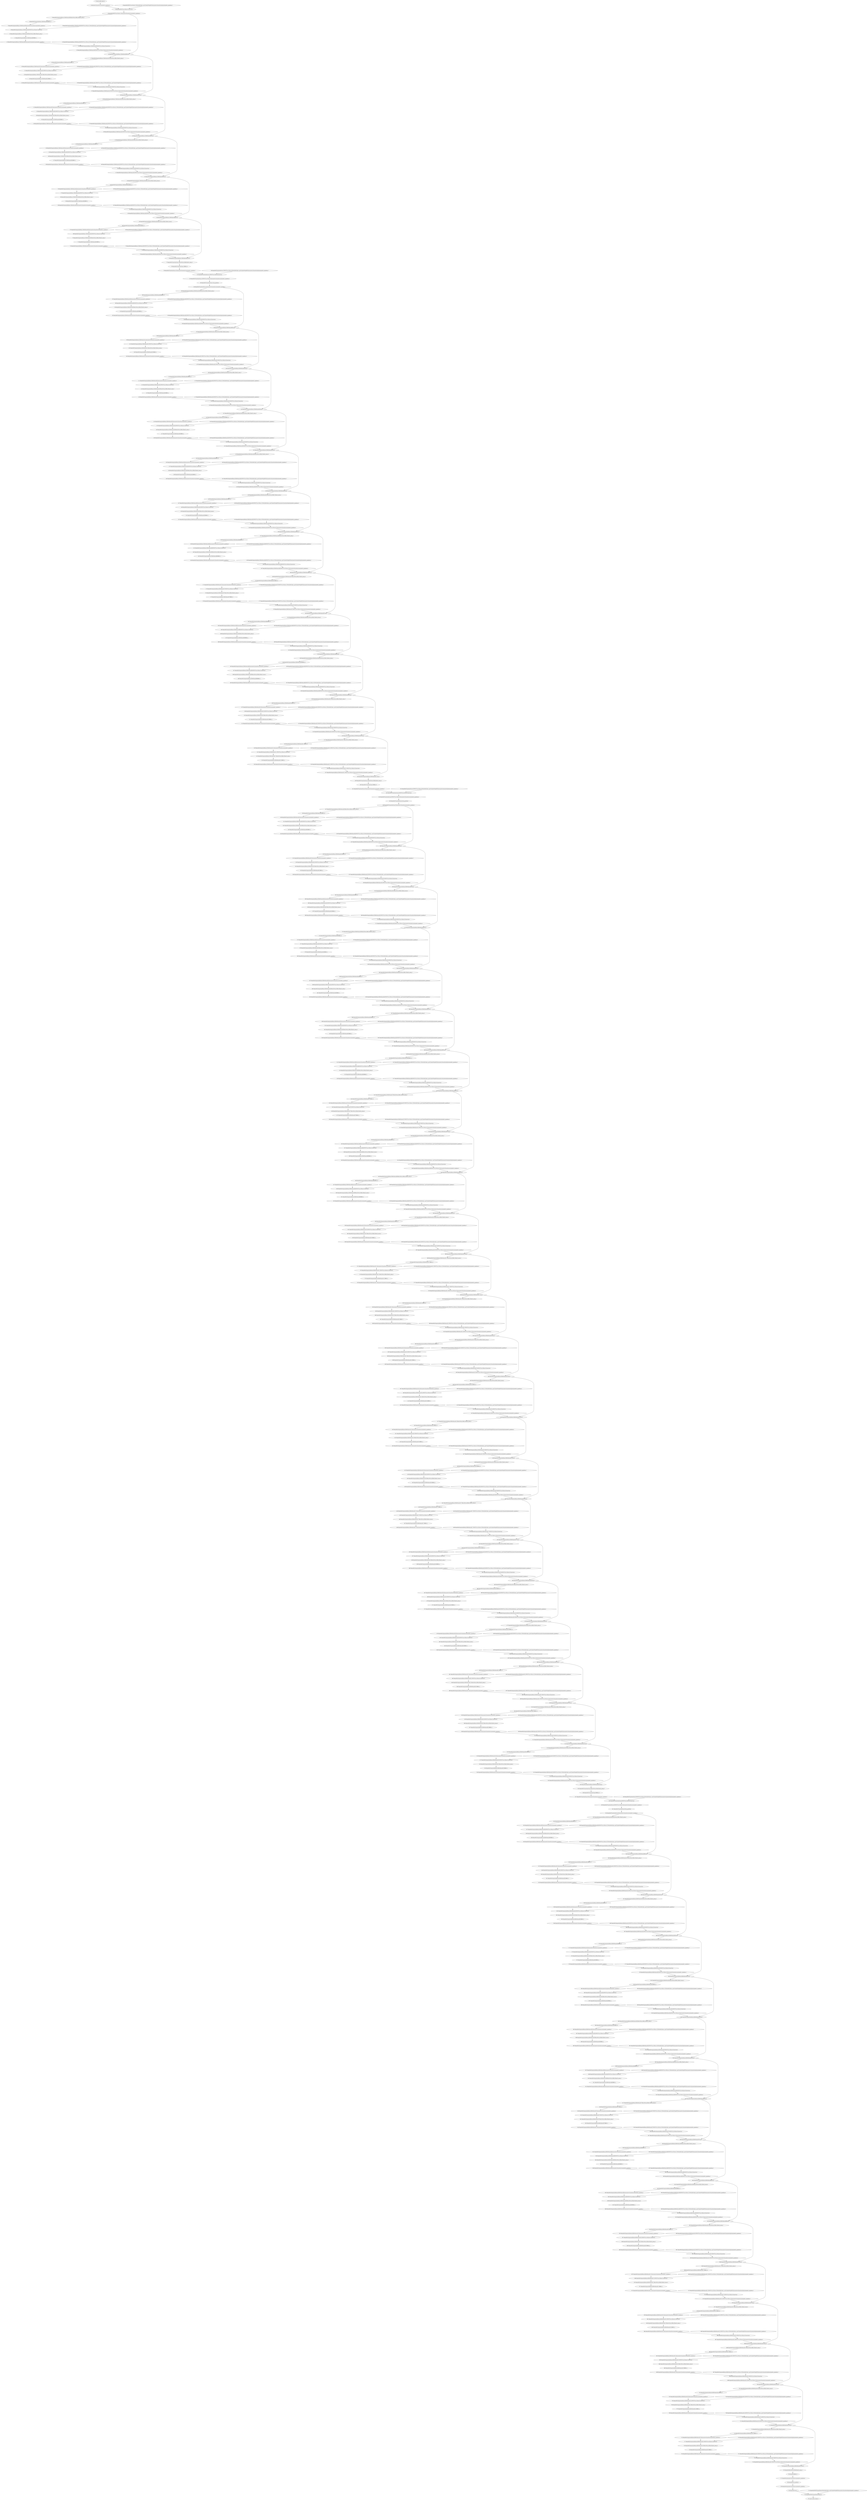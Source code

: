 strict digraph  {
"0 /nncf_model_input_0" [id=0, type=nncf_model_input];
"1 AsymmetricQuantizer/asymmetric_quantize_0" [id=1, type=asymmetric_quantize];
"2 DenseNet/NNCFConv2d[conv1]/ModuleDict[pre_ops]/UpdateWeight[0]/AsymmetricQuantizer[op]/asymmetric_quantize_0" [id=2, type=asymmetric_quantize];
"3 DenseNet/NNCFConv2d[conv1]/conv2d_0" [id=3, type=conv2d];
"4 DenseNet/NNCFConv2d[conv1]/AsymmetricQuantizer/asymmetric_quantize_0" [id=4, type=asymmetric_quantize];
"5 DenseNet/Sequential[dense1]/Bottleneck[0]/BatchNorm2d[bn1]/batch_norm_0" [id=5, type=batch_norm];
"6 DenseNet/Sequential[dense1]/Bottleneck[0]/RELU_0" [id=6, type=RELU];
"7 DenseNet/Sequential[dense1]/Bottleneck[0]/AsymmetricQuantizer/asymmetric_quantize_0" [id=7, type=asymmetric_quantize];
"8 DenseNet/Sequential[dense1]/Bottleneck[0]/NNCFConv2d[conv1]/ModuleDict[pre_ops]/UpdateWeight[0]/AsymmetricQuantizer[op]/asymmetric_quantize_0" [id=8, type=asymmetric_quantize];
"9 DenseNet/Sequential[dense1]/Bottleneck[0]/NNCFConv2d[conv1]/conv2d_0" [id=9, type=conv2d];
"10 DenseNet/Sequential[dense1]/Bottleneck[0]/BatchNorm2d[bn2]/batch_norm_0" [id=10, type=batch_norm];
"11 DenseNet/Sequential[dense1]/Bottleneck[0]/RELU_1" [id=11, type=RELU];
"12 DenseNet/Sequential[dense1]/Bottleneck[0]/AsymmetricQuantizer/asymmetric_quantize_1" [id=12, type=asymmetric_quantize];
"13 DenseNet/Sequential[dense1]/Bottleneck[0]/NNCFConv2d[conv2]/ModuleDict[pre_ops]/UpdateWeight[0]/AsymmetricQuantizer[op]/asymmetric_quantize_0" [id=13, type=asymmetric_quantize];
"14 DenseNet/Sequential[dense1]/Bottleneck[0]/NNCFConv2d[conv2]/conv2d_0" [id=14, type=conv2d];
"15 DenseNet/Sequential[dense1]/Bottleneck[0]/NNCFConv2d[conv2]/AsymmetricQuantizer/asymmetric_quantize_0" [id=15, type=asymmetric_quantize];
"16 DenseNet/Sequential[dense1]/Bottleneck[0]/cat_0" [id=16, type=cat];
"17 DenseNet/Sequential[dense1]/Bottleneck[1]/BatchNorm2d[bn1]/batch_norm_0" [id=17, type=batch_norm];
"18 DenseNet/Sequential[dense1]/Bottleneck[1]/RELU_0" [id=18, type=RELU];
"19 DenseNet/Sequential[dense1]/Bottleneck[1]/AsymmetricQuantizer/asymmetric_quantize_0" [id=19, type=asymmetric_quantize];
"20 DenseNet/Sequential[dense1]/Bottleneck[1]/NNCFConv2d[conv1]/ModuleDict[pre_ops]/UpdateWeight[0]/AsymmetricQuantizer[op]/asymmetric_quantize_0" [id=20, type=asymmetric_quantize];
"21 DenseNet/Sequential[dense1]/Bottleneck[1]/NNCFConv2d[conv1]/conv2d_0" [id=21, type=conv2d];
"22 DenseNet/Sequential[dense1]/Bottleneck[1]/BatchNorm2d[bn2]/batch_norm_0" [id=22, type=batch_norm];
"23 DenseNet/Sequential[dense1]/Bottleneck[1]/RELU_1" [id=23, type=RELU];
"24 DenseNet/Sequential[dense1]/Bottleneck[1]/AsymmetricQuantizer/asymmetric_quantize_1" [id=24, type=asymmetric_quantize];
"25 DenseNet/Sequential[dense1]/Bottleneck[1]/NNCFConv2d[conv2]/ModuleDict[pre_ops]/UpdateWeight[0]/AsymmetricQuantizer[op]/asymmetric_quantize_0" [id=25, type=asymmetric_quantize];
"26 DenseNet/Sequential[dense1]/Bottleneck[1]/NNCFConv2d[conv2]/conv2d_0" [id=26, type=conv2d];
"27 DenseNet/Sequential[dense1]/Bottleneck[1]/NNCFConv2d[conv2]/AsymmetricQuantizer/asymmetric_quantize_0" [id=27, type=asymmetric_quantize];
"28 DenseNet/Sequential[dense1]/Bottleneck[1]/cat_0" [id=28, type=cat];
"29 DenseNet/Sequential[dense1]/Bottleneck[2]/BatchNorm2d[bn1]/batch_norm_0" [id=29, type=batch_norm];
"30 DenseNet/Sequential[dense1]/Bottleneck[2]/RELU_0" [id=30, type=RELU];
"31 DenseNet/Sequential[dense1]/Bottleneck[2]/AsymmetricQuantizer/asymmetric_quantize_0" [id=31, type=asymmetric_quantize];
"32 DenseNet/Sequential[dense1]/Bottleneck[2]/NNCFConv2d[conv1]/ModuleDict[pre_ops]/UpdateWeight[0]/AsymmetricQuantizer[op]/asymmetric_quantize_0" [id=32, type=asymmetric_quantize];
"33 DenseNet/Sequential[dense1]/Bottleneck[2]/NNCFConv2d[conv1]/conv2d_0" [id=33, type=conv2d];
"34 DenseNet/Sequential[dense1]/Bottleneck[2]/BatchNorm2d[bn2]/batch_norm_0" [id=34, type=batch_norm];
"35 DenseNet/Sequential[dense1]/Bottleneck[2]/RELU_1" [id=35, type=RELU];
"36 DenseNet/Sequential[dense1]/Bottleneck[2]/AsymmetricQuantizer/asymmetric_quantize_1" [id=36, type=asymmetric_quantize];
"37 DenseNet/Sequential[dense1]/Bottleneck[2]/NNCFConv2d[conv2]/ModuleDict[pre_ops]/UpdateWeight[0]/AsymmetricQuantizer[op]/asymmetric_quantize_0" [id=37, type=asymmetric_quantize];
"38 DenseNet/Sequential[dense1]/Bottleneck[2]/NNCFConv2d[conv2]/conv2d_0" [id=38, type=conv2d];
"39 DenseNet/Sequential[dense1]/Bottleneck[2]/NNCFConv2d[conv2]/AsymmetricQuantizer/asymmetric_quantize_0" [id=39, type=asymmetric_quantize];
"40 DenseNet/Sequential[dense1]/Bottleneck[2]/cat_0" [id=40, type=cat];
"41 DenseNet/Sequential[dense1]/Bottleneck[3]/BatchNorm2d[bn1]/batch_norm_0" [id=41, type=batch_norm];
"42 DenseNet/Sequential[dense1]/Bottleneck[3]/RELU_0" [id=42, type=RELU];
"43 DenseNet/Sequential[dense1]/Bottleneck[3]/AsymmetricQuantizer/asymmetric_quantize_0" [id=43, type=asymmetric_quantize];
"44 DenseNet/Sequential[dense1]/Bottleneck[3]/NNCFConv2d[conv1]/ModuleDict[pre_ops]/UpdateWeight[0]/AsymmetricQuantizer[op]/asymmetric_quantize_0" [id=44, type=asymmetric_quantize];
"45 DenseNet/Sequential[dense1]/Bottleneck[3]/NNCFConv2d[conv1]/conv2d_0" [id=45, type=conv2d];
"46 DenseNet/Sequential[dense1]/Bottleneck[3]/BatchNorm2d[bn2]/batch_norm_0" [id=46, type=batch_norm];
"47 DenseNet/Sequential[dense1]/Bottleneck[3]/RELU_1" [id=47, type=RELU];
"48 DenseNet/Sequential[dense1]/Bottleneck[3]/AsymmetricQuantizer/asymmetric_quantize_1" [id=48, type=asymmetric_quantize];
"49 DenseNet/Sequential[dense1]/Bottleneck[3]/NNCFConv2d[conv2]/ModuleDict[pre_ops]/UpdateWeight[0]/AsymmetricQuantizer[op]/asymmetric_quantize_0" [id=49, type=asymmetric_quantize];
"50 DenseNet/Sequential[dense1]/Bottleneck[3]/NNCFConv2d[conv2]/conv2d_0" [id=50, type=conv2d];
"51 DenseNet/Sequential[dense1]/Bottleneck[3]/NNCFConv2d[conv2]/AsymmetricQuantizer/asymmetric_quantize_0" [id=51, type=asymmetric_quantize];
"52 DenseNet/Sequential[dense1]/Bottleneck[3]/cat_0" [id=52, type=cat];
"53 DenseNet/Sequential[dense1]/Bottleneck[4]/BatchNorm2d[bn1]/batch_norm_0" [id=53, type=batch_norm];
"54 DenseNet/Sequential[dense1]/Bottleneck[4]/RELU_0" [id=54, type=RELU];
"55 DenseNet/Sequential[dense1]/Bottleneck[4]/AsymmetricQuantizer/asymmetric_quantize_0" [id=55, type=asymmetric_quantize];
"56 DenseNet/Sequential[dense1]/Bottleneck[4]/NNCFConv2d[conv1]/ModuleDict[pre_ops]/UpdateWeight[0]/AsymmetricQuantizer[op]/asymmetric_quantize_0" [id=56, type=asymmetric_quantize];
"57 DenseNet/Sequential[dense1]/Bottleneck[4]/NNCFConv2d[conv1]/conv2d_0" [id=57, type=conv2d];
"58 DenseNet/Sequential[dense1]/Bottleneck[4]/BatchNorm2d[bn2]/batch_norm_0" [id=58, type=batch_norm];
"59 DenseNet/Sequential[dense1]/Bottleneck[4]/RELU_1" [id=59, type=RELU];
"60 DenseNet/Sequential[dense1]/Bottleneck[4]/AsymmetricQuantizer/asymmetric_quantize_1" [id=60, type=asymmetric_quantize];
"61 DenseNet/Sequential[dense1]/Bottleneck[4]/NNCFConv2d[conv2]/ModuleDict[pre_ops]/UpdateWeight[0]/AsymmetricQuantizer[op]/asymmetric_quantize_0" [id=61, type=asymmetric_quantize];
"62 DenseNet/Sequential[dense1]/Bottleneck[4]/NNCFConv2d[conv2]/conv2d_0" [id=62, type=conv2d];
"63 DenseNet/Sequential[dense1]/Bottleneck[4]/NNCFConv2d[conv2]/AsymmetricQuantizer/asymmetric_quantize_0" [id=63, type=asymmetric_quantize];
"64 DenseNet/Sequential[dense1]/Bottleneck[4]/cat_0" [id=64, type=cat];
"65 DenseNet/Sequential[dense1]/Bottleneck[5]/BatchNorm2d[bn1]/batch_norm_0" [id=65, type=batch_norm];
"66 DenseNet/Sequential[dense1]/Bottleneck[5]/RELU_0" [id=66, type=RELU];
"67 DenseNet/Sequential[dense1]/Bottleneck[5]/AsymmetricQuantizer/asymmetric_quantize_0" [id=67, type=asymmetric_quantize];
"68 DenseNet/Sequential[dense1]/Bottleneck[5]/NNCFConv2d[conv1]/ModuleDict[pre_ops]/UpdateWeight[0]/AsymmetricQuantizer[op]/asymmetric_quantize_0" [id=68, type=asymmetric_quantize];
"69 DenseNet/Sequential[dense1]/Bottleneck[5]/NNCFConv2d[conv1]/conv2d_0" [id=69, type=conv2d];
"70 DenseNet/Sequential[dense1]/Bottleneck[5]/BatchNorm2d[bn2]/batch_norm_0" [id=70, type=batch_norm];
"71 DenseNet/Sequential[dense1]/Bottleneck[5]/RELU_1" [id=71, type=RELU];
"72 DenseNet/Sequential[dense1]/Bottleneck[5]/AsymmetricQuantizer/asymmetric_quantize_1" [id=72, type=asymmetric_quantize];
"73 DenseNet/Sequential[dense1]/Bottleneck[5]/NNCFConv2d[conv2]/ModuleDict[pre_ops]/UpdateWeight[0]/AsymmetricQuantizer[op]/asymmetric_quantize_0" [id=73, type=asymmetric_quantize];
"74 DenseNet/Sequential[dense1]/Bottleneck[5]/NNCFConv2d[conv2]/conv2d_0" [id=74, type=conv2d];
"75 DenseNet/Sequential[dense1]/Bottleneck[5]/NNCFConv2d[conv2]/AsymmetricQuantizer/asymmetric_quantize_0" [id=75, type=asymmetric_quantize];
"76 DenseNet/Sequential[dense1]/Bottleneck[5]/cat_0" [id=76, type=cat];
"77 DenseNet/Transition[trans1]/BatchNorm2d[bn]/batch_norm_0" [id=77, type=batch_norm];
"78 DenseNet/Transition[trans1]/RELU_0" [id=78, type=RELU];
"79 DenseNet/Transition[trans1]/AsymmetricQuantizer/asymmetric_quantize_0" [id=79, type=asymmetric_quantize];
"80 DenseNet/Transition[trans1]/NNCFConv2d[conv]/ModuleDict[pre_ops]/UpdateWeight[0]/AsymmetricQuantizer[op]/asymmetric_quantize_0" [id=80, type=asymmetric_quantize];
"81 DenseNet/Transition[trans1]/NNCFConv2d[conv]/conv2d_0" [id=81, type=conv2d];
"82 DenseNet/Transition[trans1]/NNCFConv2d[conv]/AsymmetricQuantizer/asymmetric_quantize_0" [id=82, type=asymmetric_quantize];
"83 DenseNet/Transition[trans1]/avg_pool2d_0" [id=83, type=avg_pool2d];
"84 DenseNet/Transition[trans1]/AsymmetricQuantizer/asymmetric_quantize_1" [id=84, type=asymmetric_quantize];
"85 DenseNet/Sequential[dense2]/Bottleneck[0]/BatchNorm2d[bn1]/batch_norm_0" [id=85, type=batch_norm];
"86 DenseNet/Sequential[dense2]/Bottleneck[0]/RELU_0" [id=86, type=RELU];
"87 DenseNet/Sequential[dense2]/Bottleneck[0]/AsymmetricQuantizer/asymmetric_quantize_0" [id=87, type=asymmetric_quantize];
"88 DenseNet/Sequential[dense2]/Bottleneck[0]/NNCFConv2d[conv1]/ModuleDict[pre_ops]/UpdateWeight[0]/AsymmetricQuantizer[op]/asymmetric_quantize_0" [id=88, type=asymmetric_quantize];
"89 DenseNet/Sequential[dense2]/Bottleneck[0]/NNCFConv2d[conv1]/conv2d_0" [id=89, type=conv2d];
"90 DenseNet/Sequential[dense2]/Bottleneck[0]/BatchNorm2d[bn2]/batch_norm_0" [id=90, type=batch_norm];
"91 DenseNet/Sequential[dense2]/Bottleneck[0]/RELU_1" [id=91, type=RELU];
"92 DenseNet/Sequential[dense2]/Bottleneck[0]/AsymmetricQuantizer/asymmetric_quantize_1" [id=92, type=asymmetric_quantize];
"93 DenseNet/Sequential[dense2]/Bottleneck[0]/NNCFConv2d[conv2]/ModuleDict[pre_ops]/UpdateWeight[0]/AsymmetricQuantizer[op]/asymmetric_quantize_0" [id=93, type=asymmetric_quantize];
"94 DenseNet/Sequential[dense2]/Bottleneck[0]/NNCFConv2d[conv2]/conv2d_0" [id=94, type=conv2d];
"95 DenseNet/Sequential[dense2]/Bottleneck[0]/NNCFConv2d[conv2]/AsymmetricQuantizer/asymmetric_quantize_0" [id=95, type=asymmetric_quantize];
"96 DenseNet/Sequential[dense2]/Bottleneck[0]/cat_0" [id=96, type=cat];
"97 DenseNet/Sequential[dense2]/Bottleneck[1]/BatchNorm2d[bn1]/batch_norm_0" [id=97, type=batch_norm];
"98 DenseNet/Sequential[dense2]/Bottleneck[1]/RELU_0" [id=98, type=RELU];
"99 DenseNet/Sequential[dense2]/Bottleneck[1]/AsymmetricQuantizer/asymmetric_quantize_0" [id=99, type=asymmetric_quantize];
"100 DenseNet/Sequential[dense2]/Bottleneck[1]/NNCFConv2d[conv1]/ModuleDict[pre_ops]/UpdateWeight[0]/AsymmetricQuantizer[op]/asymmetric_quantize_0" [id=100, type=asymmetric_quantize];
"101 DenseNet/Sequential[dense2]/Bottleneck[1]/NNCFConv2d[conv1]/conv2d_0" [id=101, type=conv2d];
"102 DenseNet/Sequential[dense2]/Bottleneck[1]/BatchNorm2d[bn2]/batch_norm_0" [id=102, type=batch_norm];
"103 DenseNet/Sequential[dense2]/Bottleneck[1]/RELU_1" [id=103, type=RELU];
"104 DenseNet/Sequential[dense2]/Bottleneck[1]/AsymmetricQuantizer/asymmetric_quantize_1" [id=104, type=asymmetric_quantize];
"105 DenseNet/Sequential[dense2]/Bottleneck[1]/NNCFConv2d[conv2]/ModuleDict[pre_ops]/UpdateWeight[0]/AsymmetricQuantizer[op]/asymmetric_quantize_0" [id=105, type=asymmetric_quantize];
"106 DenseNet/Sequential[dense2]/Bottleneck[1]/NNCFConv2d[conv2]/conv2d_0" [id=106, type=conv2d];
"107 DenseNet/Sequential[dense2]/Bottleneck[1]/NNCFConv2d[conv2]/AsymmetricQuantizer/asymmetric_quantize_0" [id=107, type=asymmetric_quantize];
"108 DenseNet/Sequential[dense2]/Bottleneck[1]/cat_0" [id=108, type=cat];
"109 DenseNet/Sequential[dense2]/Bottleneck[2]/BatchNorm2d[bn1]/batch_norm_0" [id=109, type=batch_norm];
"110 DenseNet/Sequential[dense2]/Bottleneck[2]/RELU_0" [id=110, type=RELU];
"111 DenseNet/Sequential[dense2]/Bottleneck[2]/AsymmetricQuantizer/asymmetric_quantize_0" [id=111, type=asymmetric_quantize];
"112 DenseNet/Sequential[dense2]/Bottleneck[2]/NNCFConv2d[conv1]/ModuleDict[pre_ops]/UpdateWeight[0]/AsymmetricQuantizer[op]/asymmetric_quantize_0" [id=112, type=asymmetric_quantize];
"113 DenseNet/Sequential[dense2]/Bottleneck[2]/NNCFConv2d[conv1]/conv2d_0" [id=113, type=conv2d];
"114 DenseNet/Sequential[dense2]/Bottleneck[2]/BatchNorm2d[bn2]/batch_norm_0" [id=114, type=batch_norm];
"115 DenseNet/Sequential[dense2]/Bottleneck[2]/RELU_1" [id=115, type=RELU];
"116 DenseNet/Sequential[dense2]/Bottleneck[2]/AsymmetricQuantizer/asymmetric_quantize_1" [id=116, type=asymmetric_quantize];
"117 DenseNet/Sequential[dense2]/Bottleneck[2]/NNCFConv2d[conv2]/ModuleDict[pre_ops]/UpdateWeight[0]/AsymmetricQuantizer[op]/asymmetric_quantize_0" [id=117, type=asymmetric_quantize];
"118 DenseNet/Sequential[dense2]/Bottleneck[2]/NNCFConv2d[conv2]/conv2d_0" [id=118, type=conv2d];
"119 DenseNet/Sequential[dense2]/Bottleneck[2]/NNCFConv2d[conv2]/AsymmetricQuantizer/asymmetric_quantize_0" [id=119, type=asymmetric_quantize];
"120 DenseNet/Sequential[dense2]/Bottleneck[2]/cat_0" [id=120, type=cat];
"121 DenseNet/Sequential[dense2]/Bottleneck[3]/BatchNorm2d[bn1]/batch_norm_0" [id=121, type=batch_norm];
"122 DenseNet/Sequential[dense2]/Bottleneck[3]/RELU_0" [id=122, type=RELU];
"123 DenseNet/Sequential[dense2]/Bottleneck[3]/AsymmetricQuantizer/asymmetric_quantize_0" [id=123, type=asymmetric_quantize];
"124 DenseNet/Sequential[dense2]/Bottleneck[3]/NNCFConv2d[conv1]/ModuleDict[pre_ops]/UpdateWeight[0]/AsymmetricQuantizer[op]/asymmetric_quantize_0" [id=124, type=asymmetric_quantize];
"125 DenseNet/Sequential[dense2]/Bottleneck[3]/NNCFConv2d[conv1]/conv2d_0" [id=125, type=conv2d];
"126 DenseNet/Sequential[dense2]/Bottleneck[3]/BatchNorm2d[bn2]/batch_norm_0" [id=126, type=batch_norm];
"127 DenseNet/Sequential[dense2]/Bottleneck[3]/RELU_1" [id=127, type=RELU];
"128 DenseNet/Sequential[dense2]/Bottleneck[3]/AsymmetricQuantizer/asymmetric_quantize_1" [id=128, type=asymmetric_quantize];
"129 DenseNet/Sequential[dense2]/Bottleneck[3]/NNCFConv2d[conv2]/ModuleDict[pre_ops]/UpdateWeight[0]/AsymmetricQuantizer[op]/asymmetric_quantize_0" [id=129, type=asymmetric_quantize];
"130 DenseNet/Sequential[dense2]/Bottleneck[3]/NNCFConv2d[conv2]/conv2d_0" [id=130, type=conv2d];
"131 DenseNet/Sequential[dense2]/Bottleneck[3]/NNCFConv2d[conv2]/AsymmetricQuantizer/asymmetric_quantize_0" [id=131, type=asymmetric_quantize];
"132 DenseNet/Sequential[dense2]/Bottleneck[3]/cat_0" [id=132, type=cat];
"133 DenseNet/Sequential[dense2]/Bottleneck[4]/BatchNorm2d[bn1]/batch_norm_0" [id=133, type=batch_norm];
"134 DenseNet/Sequential[dense2]/Bottleneck[4]/RELU_0" [id=134, type=RELU];
"135 DenseNet/Sequential[dense2]/Bottleneck[4]/AsymmetricQuantizer/asymmetric_quantize_0" [id=135, type=asymmetric_quantize];
"136 DenseNet/Sequential[dense2]/Bottleneck[4]/NNCFConv2d[conv1]/ModuleDict[pre_ops]/UpdateWeight[0]/AsymmetricQuantizer[op]/asymmetric_quantize_0" [id=136, type=asymmetric_quantize];
"137 DenseNet/Sequential[dense2]/Bottleneck[4]/NNCFConv2d[conv1]/conv2d_0" [id=137, type=conv2d];
"138 DenseNet/Sequential[dense2]/Bottleneck[4]/BatchNorm2d[bn2]/batch_norm_0" [id=138, type=batch_norm];
"139 DenseNet/Sequential[dense2]/Bottleneck[4]/RELU_1" [id=139, type=RELU];
"140 DenseNet/Sequential[dense2]/Bottleneck[4]/AsymmetricQuantizer/asymmetric_quantize_1" [id=140, type=asymmetric_quantize];
"141 DenseNet/Sequential[dense2]/Bottleneck[4]/NNCFConv2d[conv2]/ModuleDict[pre_ops]/UpdateWeight[0]/AsymmetricQuantizer[op]/asymmetric_quantize_0" [id=141, type=asymmetric_quantize];
"142 DenseNet/Sequential[dense2]/Bottleneck[4]/NNCFConv2d[conv2]/conv2d_0" [id=142, type=conv2d];
"143 DenseNet/Sequential[dense2]/Bottleneck[4]/NNCFConv2d[conv2]/AsymmetricQuantizer/asymmetric_quantize_0" [id=143, type=asymmetric_quantize];
"144 DenseNet/Sequential[dense2]/Bottleneck[4]/cat_0" [id=144, type=cat];
"145 DenseNet/Sequential[dense2]/Bottleneck[5]/BatchNorm2d[bn1]/batch_norm_0" [id=145, type=batch_norm];
"146 DenseNet/Sequential[dense2]/Bottleneck[5]/RELU_0" [id=146, type=RELU];
"147 DenseNet/Sequential[dense2]/Bottleneck[5]/AsymmetricQuantizer/asymmetric_quantize_0" [id=147, type=asymmetric_quantize];
"148 DenseNet/Sequential[dense2]/Bottleneck[5]/NNCFConv2d[conv1]/ModuleDict[pre_ops]/UpdateWeight[0]/AsymmetricQuantizer[op]/asymmetric_quantize_0" [id=148, type=asymmetric_quantize];
"149 DenseNet/Sequential[dense2]/Bottleneck[5]/NNCFConv2d[conv1]/conv2d_0" [id=149, type=conv2d];
"150 DenseNet/Sequential[dense2]/Bottleneck[5]/BatchNorm2d[bn2]/batch_norm_0" [id=150, type=batch_norm];
"151 DenseNet/Sequential[dense2]/Bottleneck[5]/RELU_1" [id=151, type=RELU];
"152 DenseNet/Sequential[dense2]/Bottleneck[5]/AsymmetricQuantizer/asymmetric_quantize_1" [id=152, type=asymmetric_quantize];
"153 DenseNet/Sequential[dense2]/Bottleneck[5]/NNCFConv2d[conv2]/ModuleDict[pre_ops]/UpdateWeight[0]/AsymmetricQuantizer[op]/asymmetric_quantize_0" [id=153, type=asymmetric_quantize];
"154 DenseNet/Sequential[dense2]/Bottleneck[5]/NNCFConv2d[conv2]/conv2d_0" [id=154, type=conv2d];
"155 DenseNet/Sequential[dense2]/Bottleneck[5]/NNCFConv2d[conv2]/AsymmetricQuantizer/asymmetric_quantize_0" [id=155, type=asymmetric_quantize];
"156 DenseNet/Sequential[dense2]/Bottleneck[5]/cat_0" [id=156, type=cat];
"157 DenseNet/Sequential[dense2]/Bottleneck[6]/BatchNorm2d[bn1]/batch_norm_0" [id=157, type=batch_norm];
"158 DenseNet/Sequential[dense2]/Bottleneck[6]/RELU_0" [id=158, type=RELU];
"159 DenseNet/Sequential[dense2]/Bottleneck[6]/AsymmetricQuantizer/asymmetric_quantize_0" [id=159, type=asymmetric_quantize];
"160 DenseNet/Sequential[dense2]/Bottleneck[6]/NNCFConv2d[conv1]/ModuleDict[pre_ops]/UpdateWeight[0]/AsymmetricQuantizer[op]/asymmetric_quantize_0" [id=160, type=asymmetric_quantize];
"161 DenseNet/Sequential[dense2]/Bottleneck[6]/NNCFConv2d[conv1]/conv2d_0" [id=161, type=conv2d];
"162 DenseNet/Sequential[dense2]/Bottleneck[6]/BatchNorm2d[bn2]/batch_norm_0" [id=162, type=batch_norm];
"163 DenseNet/Sequential[dense2]/Bottleneck[6]/RELU_1" [id=163, type=RELU];
"164 DenseNet/Sequential[dense2]/Bottleneck[6]/AsymmetricQuantizer/asymmetric_quantize_1" [id=164, type=asymmetric_quantize];
"165 DenseNet/Sequential[dense2]/Bottleneck[6]/NNCFConv2d[conv2]/ModuleDict[pre_ops]/UpdateWeight[0]/AsymmetricQuantizer[op]/asymmetric_quantize_0" [id=165, type=asymmetric_quantize];
"166 DenseNet/Sequential[dense2]/Bottleneck[6]/NNCFConv2d[conv2]/conv2d_0" [id=166, type=conv2d];
"167 DenseNet/Sequential[dense2]/Bottleneck[6]/NNCFConv2d[conv2]/AsymmetricQuantizer/asymmetric_quantize_0" [id=167, type=asymmetric_quantize];
"168 DenseNet/Sequential[dense2]/Bottleneck[6]/cat_0" [id=168, type=cat];
"169 DenseNet/Sequential[dense2]/Bottleneck[7]/BatchNorm2d[bn1]/batch_norm_0" [id=169, type=batch_norm];
"170 DenseNet/Sequential[dense2]/Bottleneck[7]/RELU_0" [id=170, type=RELU];
"171 DenseNet/Sequential[dense2]/Bottleneck[7]/AsymmetricQuantizer/asymmetric_quantize_0" [id=171, type=asymmetric_quantize];
"172 DenseNet/Sequential[dense2]/Bottleneck[7]/NNCFConv2d[conv1]/ModuleDict[pre_ops]/UpdateWeight[0]/AsymmetricQuantizer[op]/asymmetric_quantize_0" [id=172, type=asymmetric_quantize];
"173 DenseNet/Sequential[dense2]/Bottleneck[7]/NNCFConv2d[conv1]/conv2d_0" [id=173, type=conv2d];
"174 DenseNet/Sequential[dense2]/Bottleneck[7]/BatchNorm2d[bn2]/batch_norm_0" [id=174, type=batch_norm];
"175 DenseNet/Sequential[dense2]/Bottleneck[7]/RELU_1" [id=175, type=RELU];
"176 DenseNet/Sequential[dense2]/Bottleneck[7]/AsymmetricQuantizer/asymmetric_quantize_1" [id=176, type=asymmetric_quantize];
"177 DenseNet/Sequential[dense2]/Bottleneck[7]/NNCFConv2d[conv2]/ModuleDict[pre_ops]/UpdateWeight[0]/AsymmetricQuantizer[op]/asymmetric_quantize_0" [id=177, type=asymmetric_quantize];
"178 DenseNet/Sequential[dense2]/Bottleneck[7]/NNCFConv2d[conv2]/conv2d_0" [id=178, type=conv2d];
"179 DenseNet/Sequential[dense2]/Bottleneck[7]/NNCFConv2d[conv2]/AsymmetricQuantizer/asymmetric_quantize_0" [id=179, type=asymmetric_quantize];
"180 DenseNet/Sequential[dense2]/Bottleneck[7]/cat_0" [id=180, type=cat];
"181 DenseNet/Sequential[dense2]/Bottleneck[8]/BatchNorm2d[bn1]/batch_norm_0" [id=181, type=batch_norm];
"182 DenseNet/Sequential[dense2]/Bottleneck[8]/RELU_0" [id=182, type=RELU];
"183 DenseNet/Sequential[dense2]/Bottleneck[8]/AsymmetricQuantizer/asymmetric_quantize_0" [id=183, type=asymmetric_quantize];
"184 DenseNet/Sequential[dense2]/Bottleneck[8]/NNCFConv2d[conv1]/ModuleDict[pre_ops]/UpdateWeight[0]/AsymmetricQuantizer[op]/asymmetric_quantize_0" [id=184, type=asymmetric_quantize];
"185 DenseNet/Sequential[dense2]/Bottleneck[8]/NNCFConv2d[conv1]/conv2d_0" [id=185, type=conv2d];
"186 DenseNet/Sequential[dense2]/Bottleneck[8]/BatchNorm2d[bn2]/batch_norm_0" [id=186, type=batch_norm];
"187 DenseNet/Sequential[dense2]/Bottleneck[8]/RELU_1" [id=187, type=RELU];
"188 DenseNet/Sequential[dense2]/Bottleneck[8]/AsymmetricQuantizer/asymmetric_quantize_1" [id=188, type=asymmetric_quantize];
"189 DenseNet/Sequential[dense2]/Bottleneck[8]/NNCFConv2d[conv2]/ModuleDict[pre_ops]/UpdateWeight[0]/AsymmetricQuantizer[op]/asymmetric_quantize_0" [id=189, type=asymmetric_quantize];
"190 DenseNet/Sequential[dense2]/Bottleneck[8]/NNCFConv2d[conv2]/conv2d_0" [id=190, type=conv2d];
"191 DenseNet/Sequential[dense2]/Bottleneck[8]/NNCFConv2d[conv2]/AsymmetricQuantizer/asymmetric_quantize_0" [id=191, type=asymmetric_quantize];
"192 DenseNet/Sequential[dense2]/Bottleneck[8]/cat_0" [id=192, type=cat];
"193 DenseNet/Sequential[dense2]/Bottleneck[9]/BatchNorm2d[bn1]/batch_norm_0" [id=193, type=batch_norm];
"194 DenseNet/Sequential[dense2]/Bottleneck[9]/RELU_0" [id=194, type=RELU];
"195 DenseNet/Sequential[dense2]/Bottleneck[9]/AsymmetricQuantizer/asymmetric_quantize_0" [id=195, type=asymmetric_quantize];
"196 DenseNet/Sequential[dense2]/Bottleneck[9]/NNCFConv2d[conv1]/ModuleDict[pre_ops]/UpdateWeight[0]/AsymmetricQuantizer[op]/asymmetric_quantize_0" [id=196, type=asymmetric_quantize];
"197 DenseNet/Sequential[dense2]/Bottleneck[9]/NNCFConv2d[conv1]/conv2d_0" [id=197, type=conv2d];
"198 DenseNet/Sequential[dense2]/Bottleneck[9]/BatchNorm2d[bn2]/batch_norm_0" [id=198, type=batch_norm];
"199 DenseNet/Sequential[dense2]/Bottleneck[9]/RELU_1" [id=199, type=RELU];
"200 DenseNet/Sequential[dense2]/Bottleneck[9]/AsymmetricQuantizer/asymmetric_quantize_1" [id=200, type=asymmetric_quantize];
"201 DenseNet/Sequential[dense2]/Bottleneck[9]/NNCFConv2d[conv2]/ModuleDict[pre_ops]/UpdateWeight[0]/AsymmetricQuantizer[op]/asymmetric_quantize_0" [id=201, type=asymmetric_quantize];
"202 DenseNet/Sequential[dense2]/Bottleneck[9]/NNCFConv2d[conv2]/conv2d_0" [id=202, type=conv2d];
"203 DenseNet/Sequential[dense2]/Bottleneck[9]/NNCFConv2d[conv2]/AsymmetricQuantizer/asymmetric_quantize_0" [id=203, type=asymmetric_quantize];
"204 DenseNet/Sequential[dense2]/Bottleneck[9]/cat_0" [id=204, type=cat];
"205 DenseNet/Sequential[dense2]/Bottleneck[10]/BatchNorm2d[bn1]/batch_norm_0" [id=205, type=batch_norm];
"206 DenseNet/Sequential[dense2]/Bottleneck[10]/RELU_0" [id=206, type=RELU];
"207 DenseNet/Sequential[dense2]/Bottleneck[10]/AsymmetricQuantizer/asymmetric_quantize_0" [id=207, type=asymmetric_quantize];
"208 DenseNet/Sequential[dense2]/Bottleneck[10]/NNCFConv2d[conv1]/ModuleDict[pre_ops]/UpdateWeight[0]/AsymmetricQuantizer[op]/asymmetric_quantize_0" [id=208, type=asymmetric_quantize];
"209 DenseNet/Sequential[dense2]/Bottleneck[10]/NNCFConv2d[conv1]/conv2d_0" [id=209, type=conv2d];
"210 DenseNet/Sequential[dense2]/Bottleneck[10]/BatchNorm2d[bn2]/batch_norm_0" [id=210, type=batch_norm];
"211 DenseNet/Sequential[dense2]/Bottleneck[10]/RELU_1" [id=211, type=RELU];
"212 DenseNet/Sequential[dense2]/Bottleneck[10]/AsymmetricQuantizer/asymmetric_quantize_1" [id=212, type=asymmetric_quantize];
"213 DenseNet/Sequential[dense2]/Bottleneck[10]/NNCFConv2d[conv2]/ModuleDict[pre_ops]/UpdateWeight[0]/AsymmetricQuantizer[op]/asymmetric_quantize_0" [id=213, type=asymmetric_quantize];
"214 DenseNet/Sequential[dense2]/Bottleneck[10]/NNCFConv2d[conv2]/conv2d_0" [id=214, type=conv2d];
"215 DenseNet/Sequential[dense2]/Bottleneck[10]/NNCFConv2d[conv2]/AsymmetricQuantizer/asymmetric_quantize_0" [id=215, type=asymmetric_quantize];
"216 DenseNet/Sequential[dense2]/Bottleneck[10]/cat_0" [id=216, type=cat];
"217 DenseNet/Sequential[dense2]/Bottleneck[11]/BatchNorm2d[bn1]/batch_norm_0" [id=217, type=batch_norm];
"218 DenseNet/Sequential[dense2]/Bottleneck[11]/RELU_0" [id=218, type=RELU];
"219 DenseNet/Sequential[dense2]/Bottleneck[11]/AsymmetricQuantizer/asymmetric_quantize_0" [id=219, type=asymmetric_quantize];
"220 DenseNet/Sequential[dense2]/Bottleneck[11]/NNCFConv2d[conv1]/ModuleDict[pre_ops]/UpdateWeight[0]/AsymmetricQuantizer[op]/asymmetric_quantize_0" [id=220, type=asymmetric_quantize];
"221 DenseNet/Sequential[dense2]/Bottleneck[11]/NNCFConv2d[conv1]/conv2d_0" [id=221, type=conv2d];
"222 DenseNet/Sequential[dense2]/Bottleneck[11]/BatchNorm2d[bn2]/batch_norm_0" [id=222, type=batch_norm];
"223 DenseNet/Sequential[dense2]/Bottleneck[11]/RELU_1" [id=223, type=RELU];
"224 DenseNet/Sequential[dense2]/Bottleneck[11]/AsymmetricQuantizer/asymmetric_quantize_1" [id=224, type=asymmetric_quantize];
"225 DenseNet/Sequential[dense2]/Bottleneck[11]/NNCFConv2d[conv2]/ModuleDict[pre_ops]/UpdateWeight[0]/AsymmetricQuantizer[op]/asymmetric_quantize_0" [id=225, type=asymmetric_quantize];
"226 DenseNet/Sequential[dense2]/Bottleneck[11]/NNCFConv2d[conv2]/conv2d_0" [id=226, type=conv2d];
"227 DenseNet/Sequential[dense2]/Bottleneck[11]/NNCFConv2d[conv2]/AsymmetricQuantizer/asymmetric_quantize_0" [id=227, type=asymmetric_quantize];
"228 DenseNet/Sequential[dense2]/Bottleneck[11]/cat_0" [id=228, type=cat];
"229 DenseNet/Transition[trans2]/BatchNorm2d[bn]/batch_norm_0" [id=229, type=batch_norm];
"230 DenseNet/Transition[trans2]/RELU_0" [id=230, type=RELU];
"231 DenseNet/Transition[trans2]/AsymmetricQuantizer/asymmetric_quantize_0" [id=231, type=asymmetric_quantize];
"232 DenseNet/Transition[trans2]/NNCFConv2d[conv]/ModuleDict[pre_ops]/UpdateWeight[0]/AsymmetricQuantizer[op]/asymmetric_quantize_0" [id=232, type=asymmetric_quantize];
"233 DenseNet/Transition[trans2]/NNCFConv2d[conv]/conv2d_0" [id=233, type=conv2d];
"234 DenseNet/Transition[trans2]/NNCFConv2d[conv]/AsymmetricQuantizer/asymmetric_quantize_0" [id=234, type=asymmetric_quantize];
"235 DenseNet/Transition[trans2]/avg_pool2d_0" [id=235, type=avg_pool2d];
"236 DenseNet/Transition[trans2]/AsymmetricQuantizer/asymmetric_quantize_1" [id=236, type=asymmetric_quantize];
"237 DenseNet/Sequential[dense3]/Bottleneck[0]/BatchNorm2d[bn1]/batch_norm_0" [id=237, type=batch_norm];
"238 DenseNet/Sequential[dense3]/Bottleneck[0]/RELU_0" [id=238, type=RELU];
"239 DenseNet/Sequential[dense3]/Bottleneck[0]/AsymmetricQuantizer/asymmetric_quantize_0" [id=239, type=asymmetric_quantize];
"240 DenseNet/Sequential[dense3]/Bottleneck[0]/NNCFConv2d[conv1]/ModuleDict[pre_ops]/UpdateWeight[0]/AsymmetricQuantizer[op]/asymmetric_quantize_0" [id=240, type=asymmetric_quantize];
"241 DenseNet/Sequential[dense3]/Bottleneck[0]/NNCFConv2d[conv1]/conv2d_0" [id=241, type=conv2d];
"242 DenseNet/Sequential[dense3]/Bottleneck[0]/BatchNorm2d[bn2]/batch_norm_0" [id=242, type=batch_norm];
"243 DenseNet/Sequential[dense3]/Bottleneck[0]/RELU_1" [id=243, type=RELU];
"244 DenseNet/Sequential[dense3]/Bottleneck[0]/AsymmetricQuantizer/asymmetric_quantize_1" [id=244, type=asymmetric_quantize];
"245 DenseNet/Sequential[dense3]/Bottleneck[0]/NNCFConv2d[conv2]/ModuleDict[pre_ops]/UpdateWeight[0]/AsymmetricQuantizer[op]/asymmetric_quantize_0" [id=245, type=asymmetric_quantize];
"246 DenseNet/Sequential[dense3]/Bottleneck[0]/NNCFConv2d[conv2]/conv2d_0" [id=246, type=conv2d];
"247 DenseNet/Sequential[dense3]/Bottleneck[0]/NNCFConv2d[conv2]/AsymmetricQuantizer/asymmetric_quantize_0" [id=247, type=asymmetric_quantize];
"248 DenseNet/Sequential[dense3]/Bottleneck[0]/cat_0" [id=248, type=cat];
"249 DenseNet/Sequential[dense3]/Bottleneck[1]/BatchNorm2d[bn1]/batch_norm_0" [id=249, type=batch_norm];
"250 DenseNet/Sequential[dense3]/Bottleneck[1]/RELU_0" [id=250, type=RELU];
"251 DenseNet/Sequential[dense3]/Bottleneck[1]/AsymmetricQuantizer/asymmetric_quantize_0" [id=251, type=asymmetric_quantize];
"252 DenseNet/Sequential[dense3]/Bottleneck[1]/NNCFConv2d[conv1]/ModuleDict[pre_ops]/UpdateWeight[0]/AsymmetricQuantizer[op]/asymmetric_quantize_0" [id=252, type=asymmetric_quantize];
"253 DenseNet/Sequential[dense3]/Bottleneck[1]/NNCFConv2d[conv1]/conv2d_0" [id=253, type=conv2d];
"254 DenseNet/Sequential[dense3]/Bottleneck[1]/BatchNorm2d[bn2]/batch_norm_0" [id=254, type=batch_norm];
"255 DenseNet/Sequential[dense3]/Bottleneck[1]/RELU_1" [id=255, type=RELU];
"256 DenseNet/Sequential[dense3]/Bottleneck[1]/AsymmetricQuantizer/asymmetric_quantize_1" [id=256, type=asymmetric_quantize];
"257 DenseNet/Sequential[dense3]/Bottleneck[1]/NNCFConv2d[conv2]/ModuleDict[pre_ops]/UpdateWeight[0]/AsymmetricQuantizer[op]/asymmetric_quantize_0" [id=257, type=asymmetric_quantize];
"258 DenseNet/Sequential[dense3]/Bottleneck[1]/NNCFConv2d[conv2]/conv2d_0" [id=258, type=conv2d];
"259 DenseNet/Sequential[dense3]/Bottleneck[1]/NNCFConv2d[conv2]/AsymmetricQuantizer/asymmetric_quantize_0" [id=259, type=asymmetric_quantize];
"260 DenseNet/Sequential[dense3]/Bottleneck[1]/cat_0" [id=260, type=cat];
"261 DenseNet/Sequential[dense3]/Bottleneck[2]/BatchNorm2d[bn1]/batch_norm_0" [id=261, type=batch_norm];
"262 DenseNet/Sequential[dense3]/Bottleneck[2]/RELU_0" [id=262, type=RELU];
"263 DenseNet/Sequential[dense3]/Bottleneck[2]/AsymmetricQuantizer/asymmetric_quantize_0" [id=263, type=asymmetric_quantize];
"264 DenseNet/Sequential[dense3]/Bottleneck[2]/NNCFConv2d[conv1]/ModuleDict[pre_ops]/UpdateWeight[0]/AsymmetricQuantizer[op]/asymmetric_quantize_0" [id=264, type=asymmetric_quantize];
"265 DenseNet/Sequential[dense3]/Bottleneck[2]/NNCFConv2d[conv1]/conv2d_0" [id=265, type=conv2d];
"266 DenseNet/Sequential[dense3]/Bottleneck[2]/BatchNorm2d[bn2]/batch_norm_0" [id=266, type=batch_norm];
"267 DenseNet/Sequential[dense3]/Bottleneck[2]/RELU_1" [id=267, type=RELU];
"268 DenseNet/Sequential[dense3]/Bottleneck[2]/AsymmetricQuantizer/asymmetric_quantize_1" [id=268, type=asymmetric_quantize];
"269 DenseNet/Sequential[dense3]/Bottleneck[2]/NNCFConv2d[conv2]/ModuleDict[pre_ops]/UpdateWeight[0]/AsymmetricQuantizer[op]/asymmetric_quantize_0" [id=269, type=asymmetric_quantize];
"270 DenseNet/Sequential[dense3]/Bottleneck[2]/NNCFConv2d[conv2]/conv2d_0" [id=270, type=conv2d];
"271 DenseNet/Sequential[dense3]/Bottleneck[2]/NNCFConv2d[conv2]/AsymmetricQuantizer/asymmetric_quantize_0" [id=271, type=asymmetric_quantize];
"272 DenseNet/Sequential[dense3]/Bottleneck[2]/cat_0" [id=272, type=cat];
"273 DenseNet/Sequential[dense3]/Bottleneck[3]/BatchNorm2d[bn1]/batch_norm_0" [id=273, type=batch_norm];
"274 DenseNet/Sequential[dense3]/Bottleneck[3]/RELU_0" [id=274, type=RELU];
"275 DenseNet/Sequential[dense3]/Bottleneck[3]/AsymmetricQuantizer/asymmetric_quantize_0" [id=275, type=asymmetric_quantize];
"276 DenseNet/Sequential[dense3]/Bottleneck[3]/NNCFConv2d[conv1]/ModuleDict[pre_ops]/UpdateWeight[0]/AsymmetricQuantizer[op]/asymmetric_quantize_0" [id=276, type=asymmetric_quantize];
"277 DenseNet/Sequential[dense3]/Bottleneck[3]/NNCFConv2d[conv1]/conv2d_0" [id=277, type=conv2d];
"278 DenseNet/Sequential[dense3]/Bottleneck[3]/BatchNorm2d[bn2]/batch_norm_0" [id=278, type=batch_norm];
"279 DenseNet/Sequential[dense3]/Bottleneck[3]/RELU_1" [id=279, type=RELU];
"280 DenseNet/Sequential[dense3]/Bottleneck[3]/AsymmetricQuantizer/asymmetric_quantize_1" [id=280, type=asymmetric_quantize];
"281 DenseNet/Sequential[dense3]/Bottleneck[3]/NNCFConv2d[conv2]/ModuleDict[pre_ops]/UpdateWeight[0]/AsymmetricQuantizer[op]/asymmetric_quantize_0" [id=281, type=asymmetric_quantize];
"282 DenseNet/Sequential[dense3]/Bottleneck[3]/NNCFConv2d[conv2]/conv2d_0" [id=282, type=conv2d];
"283 DenseNet/Sequential[dense3]/Bottleneck[3]/NNCFConv2d[conv2]/AsymmetricQuantizer/asymmetric_quantize_0" [id=283, type=asymmetric_quantize];
"284 DenseNet/Sequential[dense3]/Bottleneck[3]/cat_0" [id=284, type=cat];
"285 DenseNet/Sequential[dense3]/Bottleneck[4]/BatchNorm2d[bn1]/batch_norm_0" [id=285, type=batch_norm];
"286 DenseNet/Sequential[dense3]/Bottleneck[4]/RELU_0" [id=286, type=RELU];
"287 DenseNet/Sequential[dense3]/Bottleneck[4]/AsymmetricQuantizer/asymmetric_quantize_0" [id=287, type=asymmetric_quantize];
"288 DenseNet/Sequential[dense3]/Bottleneck[4]/NNCFConv2d[conv1]/ModuleDict[pre_ops]/UpdateWeight[0]/AsymmetricQuantizer[op]/asymmetric_quantize_0" [id=288, type=asymmetric_quantize];
"289 DenseNet/Sequential[dense3]/Bottleneck[4]/NNCFConv2d[conv1]/conv2d_0" [id=289, type=conv2d];
"290 DenseNet/Sequential[dense3]/Bottleneck[4]/BatchNorm2d[bn2]/batch_norm_0" [id=290, type=batch_norm];
"291 DenseNet/Sequential[dense3]/Bottleneck[4]/RELU_1" [id=291, type=RELU];
"292 DenseNet/Sequential[dense3]/Bottleneck[4]/AsymmetricQuantizer/asymmetric_quantize_1" [id=292, type=asymmetric_quantize];
"293 DenseNet/Sequential[dense3]/Bottleneck[4]/NNCFConv2d[conv2]/ModuleDict[pre_ops]/UpdateWeight[0]/AsymmetricQuantizer[op]/asymmetric_quantize_0" [id=293, type=asymmetric_quantize];
"294 DenseNet/Sequential[dense3]/Bottleneck[4]/NNCFConv2d[conv2]/conv2d_0" [id=294, type=conv2d];
"295 DenseNet/Sequential[dense3]/Bottleneck[4]/NNCFConv2d[conv2]/AsymmetricQuantizer/asymmetric_quantize_0" [id=295, type=asymmetric_quantize];
"296 DenseNet/Sequential[dense3]/Bottleneck[4]/cat_0" [id=296, type=cat];
"297 DenseNet/Sequential[dense3]/Bottleneck[5]/BatchNorm2d[bn1]/batch_norm_0" [id=297, type=batch_norm];
"298 DenseNet/Sequential[dense3]/Bottleneck[5]/RELU_0" [id=298, type=RELU];
"299 DenseNet/Sequential[dense3]/Bottleneck[5]/AsymmetricQuantizer/asymmetric_quantize_0" [id=299, type=asymmetric_quantize];
"300 DenseNet/Sequential[dense3]/Bottleneck[5]/NNCFConv2d[conv1]/ModuleDict[pre_ops]/UpdateWeight[0]/AsymmetricQuantizer[op]/asymmetric_quantize_0" [id=300, type=asymmetric_quantize];
"301 DenseNet/Sequential[dense3]/Bottleneck[5]/NNCFConv2d[conv1]/conv2d_0" [id=301, type=conv2d];
"302 DenseNet/Sequential[dense3]/Bottleneck[5]/BatchNorm2d[bn2]/batch_norm_0" [id=302, type=batch_norm];
"303 DenseNet/Sequential[dense3]/Bottleneck[5]/RELU_1" [id=303, type=RELU];
"304 DenseNet/Sequential[dense3]/Bottleneck[5]/AsymmetricQuantizer/asymmetric_quantize_1" [id=304, type=asymmetric_quantize];
"305 DenseNet/Sequential[dense3]/Bottleneck[5]/NNCFConv2d[conv2]/ModuleDict[pre_ops]/UpdateWeight[0]/AsymmetricQuantizer[op]/asymmetric_quantize_0" [id=305, type=asymmetric_quantize];
"306 DenseNet/Sequential[dense3]/Bottleneck[5]/NNCFConv2d[conv2]/conv2d_0" [id=306, type=conv2d];
"307 DenseNet/Sequential[dense3]/Bottleneck[5]/NNCFConv2d[conv2]/AsymmetricQuantizer/asymmetric_quantize_0" [id=307, type=asymmetric_quantize];
"308 DenseNet/Sequential[dense3]/Bottleneck[5]/cat_0" [id=308, type=cat];
"309 DenseNet/Sequential[dense3]/Bottleneck[6]/BatchNorm2d[bn1]/batch_norm_0" [id=309, type=batch_norm];
"310 DenseNet/Sequential[dense3]/Bottleneck[6]/RELU_0" [id=310, type=RELU];
"311 DenseNet/Sequential[dense3]/Bottleneck[6]/AsymmetricQuantizer/asymmetric_quantize_0" [id=311, type=asymmetric_quantize];
"312 DenseNet/Sequential[dense3]/Bottleneck[6]/NNCFConv2d[conv1]/ModuleDict[pre_ops]/UpdateWeight[0]/AsymmetricQuantizer[op]/asymmetric_quantize_0" [id=312, type=asymmetric_quantize];
"313 DenseNet/Sequential[dense3]/Bottleneck[6]/NNCFConv2d[conv1]/conv2d_0" [id=313, type=conv2d];
"314 DenseNet/Sequential[dense3]/Bottleneck[6]/BatchNorm2d[bn2]/batch_norm_0" [id=314, type=batch_norm];
"315 DenseNet/Sequential[dense3]/Bottleneck[6]/RELU_1" [id=315, type=RELU];
"316 DenseNet/Sequential[dense3]/Bottleneck[6]/AsymmetricQuantizer/asymmetric_quantize_1" [id=316, type=asymmetric_quantize];
"317 DenseNet/Sequential[dense3]/Bottleneck[6]/NNCFConv2d[conv2]/ModuleDict[pre_ops]/UpdateWeight[0]/AsymmetricQuantizer[op]/asymmetric_quantize_0" [id=317, type=asymmetric_quantize];
"318 DenseNet/Sequential[dense3]/Bottleneck[6]/NNCFConv2d[conv2]/conv2d_0" [id=318, type=conv2d];
"319 DenseNet/Sequential[dense3]/Bottleneck[6]/NNCFConv2d[conv2]/AsymmetricQuantizer/asymmetric_quantize_0" [id=319, type=asymmetric_quantize];
"320 DenseNet/Sequential[dense3]/Bottleneck[6]/cat_0" [id=320, type=cat];
"321 DenseNet/Sequential[dense3]/Bottleneck[7]/BatchNorm2d[bn1]/batch_norm_0" [id=321, type=batch_norm];
"322 DenseNet/Sequential[dense3]/Bottleneck[7]/RELU_0" [id=322, type=RELU];
"323 DenseNet/Sequential[dense3]/Bottleneck[7]/AsymmetricQuantizer/asymmetric_quantize_0" [id=323, type=asymmetric_quantize];
"324 DenseNet/Sequential[dense3]/Bottleneck[7]/NNCFConv2d[conv1]/ModuleDict[pre_ops]/UpdateWeight[0]/AsymmetricQuantizer[op]/asymmetric_quantize_0" [id=324, type=asymmetric_quantize];
"325 DenseNet/Sequential[dense3]/Bottleneck[7]/NNCFConv2d[conv1]/conv2d_0" [id=325, type=conv2d];
"326 DenseNet/Sequential[dense3]/Bottleneck[7]/BatchNorm2d[bn2]/batch_norm_0" [id=326, type=batch_norm];
"327 DenseNet/Sequential[dense3]/Bottleneck[7]/RELU_1" [id=327, type=RELU];
"328 DenseNet/Sequential[dense3]/Bottleneck[7]/AsymmetricQuantizer/asymmetric_quantize_1" [id=328, type=asymmetric_quantize];
"329 DenseNet/Sequential[dense3]/Bottleneck[7]/NNCFConv2d[conv2]/ModuleDict[pre_ops]/UpdateWeight[0]/AsymmetricQuantizer[op]/asymmetric_quantize_0" [id=329, type=asymmetric_quantize];
"330 DenseNet/Sequential[dense3]/Bottleneck[7]/NNCFConv2d[conv2]/conv2d_0" [id=330, type=conv2d];
"331 DenseNet/Sequential[dense3]/Bottleneck[7]/NNCFConv2d[conv2]/AsymmetricQuantizer/asymmetric_quantize_0" [id=331, type=asymmetric_quantize];
"332 DenseNet/Sequential[dense3]/Bottleneck[7]/cat_0" [id=332, type=cat];
"333 DenseNet/Sequential[dense3]/Bottleneck[8]/BatchNorm2d[bn1]/batch_norm_0" [id=333, type=batch_norm];
"334 DenseNet/Sequential[dense3]/Bottleneck[8]/RELU_0" [id=334, type=RELU];
"335 DenseNet/Sequential[dense3]/Bottleneck[8]/AsymmetricQuantizer/asymmetric_quantize_0" [id=335, type=asymmetric_quantize];
"336 DenseNet/Sequential[dense3]/Bottleneck[8]/NNCFConv2d[conv1]/ModuleDict[pre_ops]/UpdateWeight[0]/AsymmetricQuantizer[op]/asymmetric_quantize_0" [id=336, type=asymmetric_quantize];
"337 DenseNet/Sequential[dense3]/Bottleneck[8]/NNCFConv2d[conv1]/conv2d_0" [id=337, type=conv2d];
"338 DenseNet/Sequential[dense3]/Bottleneck[8]/BatchNorm2d[bn2]/batch_norm_0" [id=338, type=batch_norm];
"339 DenseNet/Sequential[dense3]/Bottleneck[8]/RELU_1" [id=339, type=RELU];
"340 DenseNet/Sequential[dense3]/Bottleneck[8]/AsymmetricQuantizer/asymmetric_quantize_1" [id=340, type=asymmetric_quantize];
"341 DenseNet/Sequential[dense3]/Bottleneck[8]/NNCFConv2d[conv2]/ModuleDict[pre_ops]/UpdateWeight[0]/AsymmetricQuantizer[op]/asymmetric_quantize_0" [id=341, type=asymmetric_quantize];
"342 DenseNet/Sequential[dense3]/Bottleneck[8]/NNCFConv2d[conv2]/conv2d_0" [id=342, type=conv2d];
"343 DenseNet/Sequential[dense3]/Bottleneck[8]/NNCFConv2d[conv2]/AsymmetricQuantizer/asymmetric_quantize_0" [id=343, type=asymmetric_quantize];
"344 DenseNet/Sequential[dense3]/Bottleneck[8]/cat_0" [id=344, type=cat];
"345 DenseNet/Sequential[dense3]/Bottleneck[9]/BatchNorm2d[bn1]/batch_norm_0" [id=345, type=batch_norm];
"346 DenseNet/Sequential[dense3]/Bottleneck[9]/RELU_0" [id=346, type=RELU];
"347 DenseNet/Sequential[dense3]/Bottleneck[9]/AsymmetricQuantizer/asymmetric_quantize_0" [id=347, type=asymmetric_quantize];
"348 DenseNet/Sequential[dense3]/Bottleneck[9]/NNCFConv2d[conv1]/ModuleDict[pre_ops]/UpdateWeight[0]/AsymmetricQuantizer[op]/asymmetric_quantize_0" [id=348, type=asymmetric_quantize];
"349 DenseNet/Sequential[dense3]/Bottleneck[9]/NNCFConv2d[conv1]/conv2d_0" [id=349, type=conv2d];
"350 DenseNet/Sequential[dense3]/Bottleneck[9]/BatchNorm2d[bn2]/batch_norm_0" [id=350, type=batch_norm];
"351 DenseNet/Sequential[dense3]/Bottleneck[9]/RELU_1" [id=351, type=RELU];
"352 DenseNet/Sequential[dense3]/Bottleneck[9]/AsymmetricQuantizer/asymmetric_quantize_1" [id=352, type=asymmetric_quantize];
"353 DenseNet/Sequential[dense3]/Bottleneck[9]/NNCFConv2d[conv2]/ModuleDict[pre_ops]/UpdateWeight[0]/AsymmetricQuantizer[op]/asymmetric_quantize_0" [id=353, type=asymmetric_quantize];
"354 DenseNet/Sequential[dense3]/Bottleneck[9]/NNCFConv2d[conv2]/conv2d_0" [id=354, type=conv2d];
"355 DenseNet/Sequential[dense3]/Bottleneck[9]/NNCFConv2d[conv2]/AsymmetricQuantizer/asymmetric_quantize_0" [id=355, type=asymmetric_quantize];
"356 DenseNet/Sequential[dense3]/Bottleneck[9]/cat_0" [id=356, type=cat];
"357 DenseNet/Sequential[dense3]/Bottleneck[10]/BatchNorm2d[bn1]/batch_norm_0" [id=357, type=batch_norm];
"358 DenseNet/Sequential[dense3]/Bottleneck[10]/RELU_0" [id=358, type=RELU];
"359 DenseNet/Sequential[dense3]/Bottleneck[10]/AsymmetricQuantizer/asymmetric_quantize_0" [id=359, type=asymmetric_quantize];
"360 DenseNet/Sequential[dense3]/Bottleneck[10]/NNCFConv2d[conv1]/ModuleDict[pre_ops]/UpdateWeight[0]/AsymmetricQuantizer[op]/asymmetric_quantize_0" [id=360, type=asymmetric_quantize];
"361 DenseNet/Sequential[dense3]/Bottleneck[10]/NNCFConv2d[conv1]/conv2d_0" [id=361, type=conv2d];
"362 DenseNet/Sequential[dense3]/Bottleneck[10]/BatchNorm2d[bn2]/batch_norm_0" [id=362, type=batch_norm];
"363 DenseNet/Sequential[dense3]/Bottleneck[10]/RELU_1" [id=363, type=RELU];
"364 DenseNet/Sequential[dense3]/Bottleneck[10]/AsymmetricQuantizer/asymmetric_quantize_1" [id=364, type=asymmetric_quantize];
"365 DenseNet/Sequential[dense3]/Bottleneck[10]/NNCFConv2d[conv2]/ModuleDict[pre_ops]/UpdateWeight[0]/AsymmetricQuantizer[op]/asymmetric_quantize_0" [id=365, type=asymmetric_quantize];
"366 DenseNet/Sequential[dense3]/Bottleneck[10]/NNCFConv2d[conv2]/conv2d_0" [id=366, type=conv2d];
"367 DenseNet/Sequential[dense3]/Bottleneck[10]/NNCFConv2d[conv2]/AsymmetricQuantizer/asymmetric_quantize_0" [id=367, type=asymmetric_quantize];
"368 DenseNet/Sequential[dense3]/Bottleneck[10]/cat_0" [id=368, type=cat];
"369 DenseNet/Sequential[dense3]/Bottleneck[11]/BatchNorm2d[bn1]/batch_norm_0" [id=369, type=batch_norm];
"370 DenseNet/Sequential[dense3]/Bottleneck[11]/RELU_0" [id=370, type=RELU];
"371 DenseNet/Sequential[dense3]/Bottleneck[11]/AsymmetricQuantizer/asymmetric_quantize_0" [id=371, type=asymmetric_quantize];
"372 DenseNet/Sequential[dense3]/Bottleneck[11]/NNCFConv2d[conv1]/ModuleDict[pre_ops]/UpdateWeight[0]/AsymmetricQuantizer[op]/asymmetric_quantize_0" [id=372, type=asymmetric_quantize];
"373 DenseNet/Sequential[dense3]/Bottleneck[11]/NNCFConv2d[conv1]/conv2d_0" [id=373, type=conv2d];
"374 DenseNet/Sequential[dense3]/Bottleneck[11]/BatchNorm2d[bn2]/batch_norm_0" [id=374, type=batch_norm];
"375 DenseNet/Sequential[dense3]/Bottleneck[11]/RELU_1" [id=375, type=RELU];
"376 DenseNet/Sequential[dense3]/Bottleneck[11]/AsymmetricQuantizer/asymmetric_quantize_1" [id=376, type=asymmetric_quantize];
"377 DenseNet/Sequential[dense3]/Bottleneck[11]/NNCFConv2d[conv2]/ModuleDict[pre_ops]/UpdateWeight[0]/AsymmetricQuantizer[op]/asymmetric_quantize_0" [id=377, type=asymmetric_quantize];
"378 DenseNet/Sequential[dense3]/Bottleneck[11]/NNCFConv2d[conv2]/conv2d_0" [id=378, type=conv2d];
"379 DenseNet/Sequential[dense3]/Bottleneck[11]/NNCFConv2d[conv2]/AsymmetricQuantizer/asymmetric_quantize_0" [id=379, type=asymmetric_quantize];
"380 DenseNet/Sequential[dense3]/Bottleneck[11]/cat_0" [id=380, type=cat];
"381 DenseNet/Sequential[dense3]/Bottleneck[12]/BatchNorm2d[bn1]/batch_norm_0" [id=381, type=batch_norm];
"382 DenseNet/Sequential[dense3]/Bottleneck[12]/RELU_0" [id=382, type=RELU];
"383 DenseNet/Sequential[dense3]/Bottleneck[12]/AsymmetricQuantizer/asymmetric_quantize_0" [id=383, type=asymmetric_quantize];
"384 DenseNet/Sequential[dense3]/Bottleneck[12]/NNCFConv2d[conv1]/ModuleDict[pre_ops]/UpdateWeight[0]/AsymmetricQuantizer[op]/asymmetric_quantize_0" [id=384, type=asymmetric_quantize];
"385 DenseNet/Sequential[dense3]/Bottleneck[12]/NNCFConv2d[conv1]/conv2d_0" [id=385, type=conv2d];
"386 DenseNet/Sequential[dense3]/Bottleneck[12]/BatchNorm2d[bn2]/batch_norm_0" [id=386, type=batch_norm];
"387 DenseNet/Sequential[dense3]/Bottleneck[12]/RELU_1" [id=387, type=RELU];
"388 DenseNet/Sequential[dense3]/Bottleneck[12]/AsymmetricQuantizer/asymmetric_quantize_1" [id=388, type=asymmetric_quantize];
"389 DenseNet/Sequential[dense3]/Bottleneck[12]/NNCFConv2d[conv2]/ModuleDict[pre_ops]/UpdateWeight[0]/AsymmetricQuantizer[op]/asymmetric_quantize_0" [id=389, type=asymmetric_quantize];
"390 DenseNet/Sequential[dense3]/Bottleneck[12]/NNCFConv2d[conv2]/conv2d_0" [id=390, type=conv2d];
"391 DenseNet/Sequential[dense3]/Bottleneck[12]/NNCFConv2d[conv2]/AsymmetricQuantizer/asymmetric_quantize_0" [id=391, type=asymmetric_quantize];
"392 DenseNet/Sequential[dense3]/Bottleneck[12]/cat_0" [id=392, type=cat];
"393 DenseNet/Sequential[dense3]/Bottleneck[13]/BatchNorm2d[bn1]/batch_norm_0" [id=393, type=batch_norm];
"394 DenseNet/Sequential[dense3]/Bottleneck[13]/RELU_0" [id=394, type=RELU];
"395 DenseNet/Sequential[dense3]/Bottleneck[13]/AsymmetricQuantizer/asymmetric_quantize_0" [id=395, type=asymmetric_quantize];
"396 DenseNet/Sequential[dense3]/Bottleneck[13]/NNCFConv2d[conv1]/ModuleDict[pre_ops]/UpdateWeight[0]/AsymmetricQuantizer[op]/asymmetric_quantize_0" [id=396, type=asymmetric_quantize];
"397 DenseNet/Sequential[dense3]/Bottleneck[13]/NNCFConv2d[conv1]/conv2d_0" [id=397, type=conv2d];
"398 DenseNet/Sequential[dense3]/Bottleneck[13]/BatchNorm2d[bn2]/batch_norm_0" [id=398, type=batch_norm];
"399 DenseNet/Sequential[dense3]/Bottleneck[13]/RELU_1" [id=399, type=RELU];
"400 DenseNet/Sequential[dense3]/Bottleneck[13]/AsymmetricQuantizer/asymmetric_quantize_1" [id=400, type=asymmetric_quantize];
"401 DenseNet/Sequential[dense3]/Bottleneck[13]/NNCFConv2d[conv2]/ModuleDict[pre_ops]/UpdateWeight[0]/AsymmetricQuantizer[op]/asymmetric_quantize_0" [id=401, type=asymmetric_quantize];
"402 DenseNet/Sequential[dense3]/Bottleneck[13]/NNCFConv2d[conv2]/conv2d_0" [id=402, type=conv2d];
"403 DenseNet/Sequential[dense3]/Bottleneck[13]/NNCFConv2d[conv2]/AsymmetricQuantizer/asymmetric_quantize_0" [id=403, type=asymmetric_quantize];
"404 DenseNet/Sequential[dense3]/Bottleneck[13]/cat_0" [id=404, type=cat];
"405 DenseNet/Sequential[dense3]/Bottleneck[14]/BatchNorm2d[bn1]/batch_norm_0" [id=405, type=batch_norm];
"406 DenseNet/Sequential[dense3]/Bottleneck[14]/RELU_0" [id=406, type=RELU];
"407 DenseNet/Sequential[dense3]/Bottleneck[14]/AsymmetricQuantizer/asymmetric_quantize_0" [id=407, type=asymmetric_quantize];
"408 DenseNet/Sequential[dense3]/Bottleneck[14]/NNCFConv2d[conv1]/ModuleDict[pre_ops]/UpdateWeight[0]/AsymmetricQuantizer[op]/asymmetric_quantize_0" [id=408, type=asymmetric_quantize];
"409 DenseNet/Sequential[dense3]/Bottleneck[14]/NNCFConv2d[conv1]/conv2d_0" [id=409, type=conv2d];
"410 DenseNet/Sequential[dense3]/Bottleneck[14]/BatchNorm2d[bn2]/batch_norm_0" [id=410, type=batch_norm];
"411 DenseNet/Sequential[dense3]/Bottleneck[14]/RELU_1" [id=411, type=RELU];
"412 DenseNet/Sequential[dense3]/Bottleneck[14]/AsymmetricQuantizer/asymmetric_quantize_1" [id=412, type=asymmetric_quantize];
"413 DenseNet/Sequential[dense3]/Bottleneck[14]/NNCFConv2d[conv2]/ModuleDict[pre_ops]/UpdateWeight[0]/AsymmetricQuantizer[op]/asymmetric_quantize_0" [id=413, type=asymmetric_quantize];
"414 DenseNet/Sequential[dense3]/Bottleneck[14]/NNCFConv2d[conv2]/conv2d_0" [id=414, type=conv2d];
"415 DenseNet/Sequential[dense3]/Bottleneck[14]/NNCFConv2d[conv2]/AsymmetricQuantizer/asymmetric_quantize_0" [id=415, type=asymmetric_quantize];
"416 DenseNet/Sequential[dense3]/Bottleneck[14]/cat_0" [id=416, type=cat];
"417 DenseNet/Sequential[dense3]/Bottleneck[15]/BatchNorm2d[bn1]/batch_norm_0" [id=417, type=batch_norm];
"418 DenseNet/Sequential[dense3]/Bottleneck[15]/RELU_0" [id=418, type=RELU];
"419 DenseNet/Sequential[dense3]/Bottleneck[15]/AsymmetricQuantizer/asymmetric_quantize_0" [id=419, type=asymmetric_quantize];
"420 DenseNet/Sequential[dense3]/Bottleneck[15]/NNCFConv2d[conv1]/ModuleDict[pre_ops]/UpdateWeight[0]/AsymmetricQuantizer[op]/asymmetric_quantize_0" [id=420, type=asymmetric_quantize];
"421 DenseNet/Sequential[dense3]/Bottleneck[15]/NNCFConv2d[conv1]/conv2d_0" [id=421, type=conv2d];
"422 DenseNet/Sequential[dense3]/Bottleneck[15]/BatchNorm2d[bn2]/batch_norm_0" [id=422, type=batch_norm];
"423 DenseNet/Sequential[dense3]/Bottleneck[15]/RELU_1" [id=423, type=RELU];
"424 DenseNet/Sequential[dense3]/Bottleneck[15]/AsymmetricQuantizer/asymmetric_quantize_1" [id=424, type=asymmetric_quantize];
"425 DenseNet/Sequential[dense3]/Bottleneck[15]/NNCFConv2d[conv2]/ModuleDict[pre_ops]/UpdateWeight[0]/AsymmetricQuantizer[op]/asymmetric_quantize_0" [id=425, type=asymmetric_quantize];
"426 DenseNet/Sequential[dense3]/Bottleneck[15]/NNCFConv2d[conv2]/conv2d_0" [id=426, type=conv2d];
"427 DenseNet/Sequential[dense3]/Bottleneck[15]/NNCFConv2d[conv2]/AsymmetricQuantizer/asymmetric_quantize_0" [id=427, type=asymmetric_quantize];
"428 DenseNet/Sequential[dense3]/Bottleneck[15]/cat_0" [id=428, type=cat];
"429 DenseNet/Sequential[dense3]/Bottleneck[16]/BatchNorm2d[bn1]/batch_norm_0" [id=429, type=batch_norm];
"430 DenseNet/Sequential[dense3]/Bottleneck[16]/RELU_0" [id=430, type=RELU];
"431 DenseNet/Sequential[dense3]/Bottleneck[16]/AsymmetricQuantizer/asymmetric_quantize_0" [id=431, type=asymmetric_quantize];
"432 DenseNet/Sequential[dense3]/Bottleneck[16]/NNCFConv2d[conv1]/ModuleDict[pre_ops]/UpdateWeight[0]/AsymmetricQuantizer[op]/asymmetric_quantize_0" [id=432, type=asymmetric_quantize];
"433 DenseNet/Sequential[dense3]/Bottleneck[16]/NNCFConv2d[conv1]/conv2d_0" [id=433, type=conv2d];
"434 DenseNet/Sequential[dense3]/Bottleneck[16]/BatchNorm2d[bn2]/batch_norm_0" [id=434, type=batch_norm];
"435 DenseNet/Sequential[dense3]/Bottleneck[16]/RELU_1" [id=435, type=RELU];
"436 DenseNet/Sequential[dense3]/Bottleneck[16]/AsymmetricQuantizer/asymmetric_quantize_1" [id=436, type=asymmetric_quantize];
"437 DenseNet/Sequential[dense3]/Bottleneck[16]/NNCFConv2d[conv2]/ModuleDict[pre_ops]/UpdateWeight[0]/AsymmetricQuantizer[op]/asymmetric_quantize_0" [id=437, type=asymmetric_quantize];
"438 DenseNet/Sequential[dense3]/Bottleneck[16]/NNCFConv2d[conv2]/conv2d_0" [id=438, type=conv2d];
"439 DenseNet/Sequential[dense3]/Bottleneck[16]/NNCFConv2d[conv2]/AsymmetricQuantizer/asymmetric_quantize_0" [id=439, type=asymmetric_quantize];
"440 DenseNet/Sequential[dense3]/Bottleneck[16]/cat_0" [id=440, type=cat];
"441 DenseNet/Sequential[dense3]/Bottleneck[17]/BatchNorm2d[bn1]/batch_norm_0" [id=441, type=batch_norm];
"442 DenseNet/Sequential[dense3]/Bottleneck[17]/RELU_0" [id=442, type=RELU];
"443 DenseNet/Sequential[dense3]/Bottleneck[17]/AsymmetricQuantizer/asymmetric_quantize_0" [id=443, type=asymmetric_quantize];
"444 DenseNet/Sequential[dense3]/Bottleneck[17]/NNCFConv2d[conv1]/ModuleDict[pre_ops]/UpdateWeight[0]/AsymmetricQuantizer[op]/asymmetric_quantize_0" [id=444, type=asymmetric_quantize];
"445 DenseNet/Sequential[dense3]/Bottleneck[17]/NNCFConv2d[conv1]/conv2d_0" [id=445, type=conv2d];
"446 DenseNet/Sequential[dense3]/Bottleneck[17]/BatchNorm2d[bn2]/batch_norm_0" [id=446, type=batch_norm];
"447 DenseNet/Sequential[dense3]/Bottleneck[17]/RELU_1" [id=447, type=RELU];
"448 DenseNet/Sequential[dense3]/Bottleneck[17]/AsymmetricQuantizer/asymmetric_quantize_1" [id=448, type=asymmetric_quantize];
"449 DenseNet/Sequential[dense3]/Bottleneck[17]/NNCFConv2d[conv2]/ModuleDict[pre_ops]/UpdateWeight[0]/AsymmetricQuantizer[op]/asymmetric_quantize_0" [id=449, type=asymmetric_quantize];
"450 DenseNet/Sequential[dense3]/Bottleneck[17]/NNCFConv2d[conv2]/conv2d_0" [id=450, type=conv2d];
"451 DenseNet/Sequential[dense3]/Bottleneck[17]/NNCFConv2d[conv2]/AsymmetricQuantizer/asymmetric_quantize_0" [id=451, type=asymmetric_quantize];
"452 DenseNet/Sequential[dense3]/Bottleneck[17]/cat_0" [id=452, type=cat];
"453 DenseNet/Sequential[dense3]/Bottleneck[18]/BatchNorm2d[bn1]/batch_norm_0" [id=453, type=batch_norm];
"454 DenseNet/Sequential[dense3]/Bottleneck[18]/RELU_0" [id=454, type=RELU];
"455 DenseNet/Sequential[dense3]/Bottleneck[18]/AsymmetricQuantizer/asymmetric_quantize_0" [id=455, type=asymmetric_quantize];
"456 DenseNet/Sequential[dense3]/Bottleneck[18]/NNCFConv2d[conv1]/ModuleDict[pre_ops]/UpdateWeight[0]/AsymmetricQuantizer[op]/asymmetric_quantize_0" [id=456, type=asymmetric_quantize];
"457 DenseNet/Sequential[dense3]/Bottleneck[18]/NNCFConv2d[conv1]/conv2d_0" [id=457, type=conv2d];
"458 DenseNet/Sequential[dense3]/Bottleneck[18]/BatchNorm2d[bn2]/batch_norm_0" [id=458, type=batch_norm];
"459 DenseNet/Sequential[dense3]/Bottleneck[18]/RELU_1" [id=459, type=RELU];
"460 DenseNet/Sequential[dense3]/Bottleneck[18]/AsymmetricQuantizer/asymmetric_quantize_1" [id=460, type=asymmetric_quantize];
"461 DenseNet/Sequential[dense3]/Bottleneck[18]/NNCFConv2d[conv2]/ModuleDict[pre_ops]/UpdateWeight[0]/AsymmetricQuantizer[op]/asymmetric_quantize_0" [id=461, type=asymmetric_quantize];
"462 DenseNet/Sequential[dense3]/Bottleneck[18]/NNCFConv2d[conv2]/conv2d_0" [id=462, type=conv2d];
"463 DenseNet/Sequential[dense3]/Bottleneck[18]/NNCFConv2d[conv2]/AsymmetricQuantizer/asymmetric_quantize_0" [id=463, type=asymmetric_quantize];
"464 DenseNet/Sequential[dense3]/Bottleneck[18]/cat_0" [id=464, type=cat];
"465 DenseNet/Sequential[dense3]/Bottleneck[19]/BatchNorm2d[bn1]/batch_norm_0" [id=465, type=batch_norm];
"466 DenseNet/Sequential[dense3]/Bottleneck[19]/RELU_0" [id=466, type=RELU];
"467 DenseNet/Sequential[dense3]/Bottleneck[19]/AsymmetricQuantizer/asymmetric_quantize_0" [id=467, type=asymmetric_quantize];
"468 DenseNet/Sequential[dense3]/Bottleneck[19]/NNCFConv2d[conv1]/ModuleDict[pre_ops]/UpdateWeight[0]/AsymmetricQuantizer[op]/asymmetric_quantize_0" [id=468, type=asymmetric_quantize];
"469 DenseNet/Sequential[dense3]/Bottleneck[19]/NNCFConv2d[conv1]/conv2d_0" [id=469, type=conv2d];
"470 DenseNet/Sequential[dense3]/Bottleneck[19]/BatchNorm2d[bn2]/batch_norm_0" [id=470, type=batch_norm];
"471 DenseNet/Sequential[dense3]/Bottleneck[19]/RELU_1" [id=471, type=RELU];
"472 DenseNet/Sequential[dense3]/Bottleneck[19]/AsymmetricQuantizer/asymmetric_quantize_1" [id=472, type=asymmetric_quantize];
"473 DenseNet/Sequential[dense3]/Bottleneck[19]/NNCFConv2d[conv2]/ModuleDict[pre_ops]/UpdateWeight[0]/AsymmetricQuantizer[op]/asymmetric_quantize_0" [id=473, type=asymmetric_quantize];
"474 DenseNet/Sequential[dense3]/Bottleneck[19]/NNCFConv2d[conv2]/conv2d_0" [id=474, type=conv2d];
"475 DenseNet/Sequential[dense3]/Bottleneck[19]/NNCFConv2d[conv2]/AsymmetricQuantizer/asymmetric_quantize_0" [id=475, type=asymmetric_quantize];
"476 DenseNet/Sequential[dense3]/Bottleneck[19]/cat_0" [id=476, type=cat];
"477 DenseNet/Sequential[dense3]/Bottleneck[20]/BatchNorm2d[bn1]/batch_norm_0" [id=477, type=batch_norm];
"478 DenseNet/Sequential[dense3]/Bottleneck[20]/RELU_0" [id=478, type=RELU];
"479 DenseNet/Sequential[dense3]/Bottleneck[20]/AsymmetricQuantizer/asymmetric_quantize_0" [id=479, type=asymmetric_quantize];
"480 DenseNet/Sequential[dense3]/Bottleneck[20]/NNCFConv2d[conv1]/ModuleDict[pre_ops]/UpdateWeight[0]/AsymmetricQuantizer[op]/asymmetric_quantize_0" [id=480, type=asymmetric_quantize];
"481 DenseNet/Sequential[dense3]/Bottleneck[20]/NNCFConv2d[conv1]/conv2d_0" [id=481, type=conv2d];
"482 DenseNet/Sequential[dense3]/Bottleneck[20]/BatchNorm2d[bn2]/batch_norm_0" [id=482, type=batch_norm];
"483 DenseNet/Sequential[dense3]/Bottleneck[20]/RELU_1" [id=483, type=RELU];
"484 DenseNet/Sequential[dense3]/Bottleneck[20]/AsymmetricQuantizer/asymmetric_quantize_1" [id=484, type=asymmetric_quantize];
"485 DenseNet/Sequential[dense3]/Bottleneck[20]/NNCFConv2d[conv2]/ModuleDict[pre_ops]/UpdateWeight[0]/AsymmetricQuantizer[op]/asymmetric_quantize_0" [id=485, type=asymmetric_quantize];
"486 DenseNet/Sequential[dense3]/Bottleneck[20]/NNCFConv2d[conv2]/conv2d_0" [id=486, type=conv2d];
"487 DenseNet/Sequential[dense3]/Bottleneck[20]/NNCFConv2d[conv2]/AsymmetricQuantizer/asymmetric_quantize_0" [id=487, type=asymmetric_quantize];
"488 DenseNet/Sequential[dense3]/Bottleneck[20]/cat_0" [id=488, type=cat];
"489 DenseNet/Sequential[dense3]/Bottleneck[21]/BatchNorm2d[bn1]/batch_norm_0" [id=489, type=batch_norm];
"490 DenseNet/Sequential[dense3]/Bottleneck[21]/RELU_0" [id=490, type=RELU];
"491 DenseNet/Sequential[dense3]/Bottleneck[21]/AsymmetricQuantizer/asymmetric_quantize_0" [id=491, type=asymmetric_quantize];
"492 DenseNet/Sequential[dense3]/Bottleneck[21]/NNCFConv2d[conv1]/ModuleDict[pre_ops]/UpdateWeight[0]/AsymmetricQuantizer[op]/asymmetric_quantize_0" [id=492, type=asymmetric_quantize];
"493 DenseNet/Sequential[dense3]/Bottleneck[21]/NNCFConv2d[conv1]/conv2d_0" [id=493, type=conv2d];
"494 DenseNet/Sequential[dense3]/Bottleneck[21]/BatchNorm2d[bn2]/batch_norm_0" [id=494, type=batch_norm];
"495 DenseNet/Sequential[dense3]/Bottleneck[21]/RELU_1" [id=495, type=RELU];
"496 DenseNet/Sequential[dense3]/Bottleneck[21]/AsymmetricQuantizer/asymmetric_quantize_1" [id=496, type=asymmetric_quantize];
"497 DenseNet/Sequential[dense3]/Bottleneck[21]/NNCFConv2d[conv2]/ModuleDict[pre_ops]/UpdateWeight[0]/AsymmetricQuantizer[op]/asymmetric_quantize_0" [id=497, type=asymmetric_quantize];
"498 DenseNet/Sequential[dense3]/Bottleneck[21]/NNCFConv2d[conv2]/conv2d_0" [id=498, type=conv2d];
"499 DenseNet/Sequential[dense3]/Bottleneck[21]/NNCFConv2d[conv2]/AsymmetricQuantizer/asymmetric_quantize_0" [id=499, type=asymmetric_quantize];
"500 DenseNet/Sequential[dense3]/Bottleneck[21]/cat_0" [id=500, type=cat];
"501 DenseNet/Sequential[dense3]/Bottleneck[22]/BatchNorm2d[bn1]/batch_norm_0" [id=501, type=batch_norm];
"502 DenseNet/Sequential[dense3]/Bottleneck[22]/RELU_0" [id=502, type=RELU];
"503 DenseNet/Sequential[dense3]/Bottleneck[22]/AsymmetricQuantizer/asymmetric_quantize_0" [id=503, type=asymmetric_quantize];
"504 DenseNet/Sequential[dense3]/Bottleneck[22]/NNCFConv2d[conv1]/ModuleDict[pre_ops]/UpdateWeight[0]/AsymmetricQuantizer[op]/asymmetric_quantize_0" [id=504, type=asymmetric_quantize];
"505 DenseNet/Sequential[dense3]/Bottleneck[22]/NNCFConv2d[conv1]/conv2d_0" [id=505, type=conv2d];
"506 DenseNet/Sequential[dense3]/Bottleneck[22]/BatchNorm2d[bn2]/batch_norm_0" [id=506, type=batch_norm];
"507 DenseNet/Sequential[dense3]/Bottleneck[22]/RELU_1" [id=507, type=RELU];
"508 DenseNet/Sequential[dense3]/Bottleneck[22]/AsymmetricQuantizer/asymmetric_quantize_1" [id=508, type=asymmetric_quantize];
"509 DenseNet/Sequential[dense3]/Bottleneck[22]/NNCFConv2d[conv2]/ModuleDict[pre_ops]/UpdateWeight[0]/AsymmetricQuantizer[op]/asymmetric_quantize_0" [id=509, type=asymmetric_quantize];
"510 DenseNet/Sequential[dense3]/Bottleneck[22]/NNCFConv2d[conv2]/conv2d_0" [id=510, type=conv2d];
"511 DenseNet/Sequential[dense3]/Bottleneck[22]/NNCFConv2d[conv2]/AsymmetricQuantizer/asymmetric_quantize_0" [id=511, type=asymmetric_quantize];
"512 DenseNet/Sequential[dense3]/Bottleneck[22]/cat_0" [id=512, type=cat];
"513 DenseNet/Sequential[dense3]/Bottleneck[23]/BatchNorm2d[bn1]/batch_norm_0" [id=513, type=batch_norm];
"514 DenseNet/Sequential[dense3]/Bottleneck[23]/RELU_0" [id=514, type=RELU];
"515 DenseNet/Sequential[dense3]/Bottleneck[23]/AsymmetricQuantizer/asymmetric_quantize_0" [id=515, type=asymmetric_quantize];
"516 DenseNet/Sequential[dense3]/Bottleneck[23]/NNCFConv2d[conv1]/ModuleDict[pre_ops]/UpdateWeight[0]/AsymmetricQuantizer[op]/asymmetric_quantize_0" [id=516, type=asymmetric_quantize];
"517 DenseNet/Sequential[dense3]/Bottleneck[23]/NNCFConv2d[conv1]/conv2d_0" [id=517, type=conv2d];
"518 DenseNet/Sequential[dense3]/Bottleneck[23]/BatchNorm2d[bn2]/batch_norm_0" [id=518, type=batch_norm];
"519 DenseNet/Sequential[dense3]/Bottleneck[23]/RELU_1" [id=519, type=RELU];
"520 DenseNet/Sequential[dense3]/Bottleneck[23]/AsymmetricQuantizer/asymmetric_quantize_1" [id=520, type=asymmetric_quantize];
"521 DenseNet/Sequential[dense3]/Bottleneck[23]/NNCFConv2d[conv2]/ModuleDict[pre_ops]/UpdateWeight[0]/AsymmetricQuantizer[op]/asymmetric_quantize_0" [id=521, type=asymmetric_quantize];
"522 DenseNet/Sequential[dense3]/Bottleneck[23]/NNCFConv2d[conv2]/conv2d_0" [id=522, type=conv2d];
"523 DenseNet/Sequential[dense3]/Bottleneck[23]/NNCFConv2d[conv2]/AsymmetricQuantizer/asymmetric_quantize_0" [id=523, type=asymmetric_quantize];
"524 DenseNet/Sequential[dense3]/Bottleneck[23]/cat_0" [id=524, type=cat];
"525 DenseNet/Transition[trans3]/BatchNorm2d[bn]/batch_norm_0" [id=525, type=batch_norm];
"526 DenseNet/Transition[trans3]/RELU_0" [id=526, type=RELU];
"527 DenseNet/Transition[trans3]/AsymmetricQuantizer/asymmetric_quantize_0" [id=527, type=asymmetric_quantize];
"528 DenseNet/Transition[trans3]/NNCFConv2d[conv]/ModuleDict[pre_ops]/UpdateWeight[0]/AsymmetricQuantizer[op]/asymmetric_quantize_0" [id=528, type=asymmetric_quantize];
"529 DenseNet/Transition[trans3]/NNCFConv2d[conv]/conv2d_0" [id=529, type=conv2d];
"530 DenseNet/Transition[trans3]/NNCFConv2d[conv]/AsymmetricQuantizer/asymmetric_quantize_0" [id=530, type=asymmetric_quantize];
"531 DenseNet/Transition[trans3]/avg_pool2d_0" [id=531, type=avg_pool2d];
"532 DenseNet/Transition[trans3]/AsymmetricQuantizer/asymmetric_quantize_1" [id=532, type=asymmetric_quantize];
"533 DenseNet/Sequential[dense4]/Bottleneck[0]/BatchNorm2d[bn1]/batch_norm_0" [id=533, type=batch_norm];
"534 DenseNet/Sequential[dense4]/Bottleneck[0]/RELU_0" [id=534, type=RELU];
"535 DenseNet/Sequential[dense4]/Bottleneck[0]/AsymmetricQuantizer/asymmetric_quantize_0" [id=535, type=asymmetric_quantize];
"536 DenseNet/Sequential[dense4]/Bottleneck[0]/NNCFConv2d[conv1]/ModuleDict[pre_ops]/UpdateWeight[0]/AsymmetricQuantizer[op]/asymmetric_quantize_0" [id=536, type=asymmetric_quantize];
"537 DenseNet/Sequential[dense4]/Bottleneck[0]/NNCFConv2d[conv1]/conv2d_0" [id=537, type=conv2d];
"538 DenseNet/Sequential[dense4]/Bottleneck[0]/BatchNorm2d[bn2]/batch_norm_0" [id=538, type=batch_norm];
"539 DenseNet/Sequential[dense4]/Bottleneck[0]/RELU_1" [id=539, type=RELU];
"540 DenseNet/Sequential[dense4]/Bottleneck[0]/AsymmetricQuantizer/asymmetric_quantize_1" [id=540, type=asymmetric_quantize];
"541 DenseNet/Sequential[dense4]/Bottleneck[0]/NNCFConv2d[conv2]/ModuleDict[pre_ops]/UpdateWeight[0]/AsymmetricQuantizer[op]/asymmetric_quantize_0" [id=541, type=asymmetric_quantize];
"542 DenseNet/Sequential[dense4]/Bottleneck[0]/NNCFConv2d[conv2]/conv2d_0" [id=542, type=conv2d];
"543 DenseNet/Sequential[dense4]/Bottleneck[0]/NNCFConv2d[conv2]/AsymmetricQuantizer/asymmetric_quantize_0" [id=543, type=asymmetric_quantize];
"544 DenseNet/Sequential[dense4]/Bottleneck[0]/cat_0" [id=544, type=cat];
"545 DenseNet/Sequential[dense4]/Bottleneck[1]/BatchNorm2d[bn1]/batch_norm_0" [id=545, type=batch_norm];
"546 DenseNet/Sequential[dense4]/Bottleneck[1]/RELU_0" [id=546, type=RELU];
"547 DenseNet/Sequential[dense4]/Bottleneck[1]/AsymmetricQuantizer/asymmetric_quantize_0" [id=547, type=asymmetric_quantize];
"548 DenseNet/Sequential[dense4]/Bottleneck[1]/NNCFConv2d[conv1]/ModuleDict[pre_ops]/UpdateWeight[0]/AsymmetricQuantizer[op]/asymmetric_quantize_0" [id=548, type=asymmetric_quantize];
"549 DenseNet/Sequential[dense4]/Bottleneck[1]/NNCFConv2d[conv1]/conv2d_0" [id=549, type=conv2d];
"550 DenseNet/Sequential[dense4]/Bottleneck[1]/BatchNorm2d[bn2]/batch_norm_0" [id=550, type=batch_norm];
"551 DenseNet/Sequential[dense4]/Bottleneck[1]/RELU_1" [id=551, type=RELU];
"552 DenseNet/Sequential[dense4]/Bottleneck[1]/AsymmetricQuantizer/asymmetric_quantize_1" [id=552, type=asymmetric_quantize];
"553 DenseNet/Sequential[dense4]/Bottleneck[1]/NNCFConv2d[conv2]/ModuleDict[pre_ops]/UpdateWeight[0]/AsymmetricQuantizer[op]/asymmetric_quantize_0" [id=553, type=asymmetric_quantize];
"554 DenseNet/Sequential[dense4]/Bottleneck[1]/NNCFConv2d[conv2]/conv2d_0" [id=554, type=conv2d];
"555 DenseNet/Sequential[dense4]/Bottleneck[1]/NNCFConv2d[conv2]/AsymmetricQuantizer/asymmetric_quantize_0" [id=555, type=asymmetric_quantize];
"556 DenseNet/Sequential[dense4]/Bottleneck[1]/cat_0" [id=556, type=cat];
"557 DenseNet/Sequential[dense4]/Bottleneck[2]/BatchNorm2d[bn1]/batch_norm_0" [id=557, type=batch_norm];
"558 DenseNet/Sequential[dense4]/Bottleneck[2]/RELU_0" [id=558, type=RELU];
"559 DenseNet/Sequential[dense4]/Bottleneck[2]/AsymmetricQuantizer/asymmetric_quantize_0" [id=559, type=asymmetric_quantize];
"560 DenseNet/Sequential[dense4]/Bottleneck[2]/NNCFConv2d[conv1]/ModuleDict[pre_ops]/UpdateWeight[0]/AsymmetricQuantizer[op]/asymmetric_quantize_0" [id=560, type=asymmetric_quantize];
"561 DenseNet/Sequential[dense4]/Bottleneck[2]/NNCFConv2d[conv1]/conv2d_0" [id=561, type=conv2d];
"562 DenseNet/Sequential[dense4]/Bottleneck[2]/BatchNorm2d[bn2]/batch_norm_0" [id=562, type=batch_norm];
"563 DenseNet/Sequential[dense4]/Bottleneck[2]/RELU_1" [id=563, type=RELU];
"564 DenseNet/Sequential[dense4]/Bottleneck[2]/AsymmetricQuantizer/asymmetric_quantize_1" [id=564, type=asymmetric_quantize];
"565 DenseNet/Sequential[dense4]/Bottleneck[2]/NNCFConv2d[conv2]/ModuleDict[pre_ops]/UpdateWeight[0]/AsymmetricQuantizer[op]/asymmetric_quantize_0" [id=565, type=asymmetric_quantize];
"566 DenseNet/Sequential[dense4]/Bottleneck[2]/NNCFConv2d[conv2]/conv2d_0" [id=566, type=conv2d];
"567 DenseNet/Sequential[dense4]/Bottleneck[2]/NNCFConv2d[conv2]/AsymmetricQuantizer/asymmetric_quantize_0" [id=567, type=asymmetric_quantize];
"568 DenseNet/Sequential[dense4]/Bottleneck[2]/cat_0" [id=568, type=cat];
"569 DenseNet/Sequential[dense4]/Bottleneck[3]/BatchNorm2d[bn1]/batch_norm_0" [id=569, type=batch_norm];
"570 DenseNet/Sequential[dense4]/Bottleneck[3]/RELU_0" [id=570, type=RELU];
"571 DenseNet/Sequential[dense4]/Bottleneck[3]/AsymmetricQuantizer/asymmetric_quantize_0" [id=571, type=asymmetric_quantize];
"572 DenseNet/Sequential[dense4]/Bottleneck[3]/NNCFConv2d[conv1]/ModuleDict[pre_ops]/UpdateWeight[0]/AsymmetricQuantizer[op]/asymmetric_quantize_0" [id=572, type=asymmetric_quantize];
"573 DenseNet/Sequential[dense4]/Bottleneck[3]/NNCFConv2d[conv1]/conv2d_0" [id=573, type=conv2d];
"574 DenseNet/Sequential[dense4]/Bottleneck[3]/BatchNorm2d[bn2]/batch_norm_0" [id=574, type=batch_norm];
"575 DenseNet/Sequential[dense4]/Bottleneck[3]/RELU_1" [id=575, type=RELU];
"576 DenseNet/Sequential[dense4]/Bottleneck[3]/AsymmetricQuantizer/asymmetric_quantize_1" [id=576, type=asymmetric_quantize];
"577 DenseNet/Sequential[dense4]/Bottleneck[3]/NNCFConv2d[conv2]/ModuleDict[pre_ops]/UpdateWeight[0]/AsymmetricQuantizer[op]/asymmetric_quantize_0" [id=577, type=asymmetric_quantize];
"578 DenseNet/Sequential[dense4]/Bottleneck[3]/NNCFConv2d[conv2]/conv2d_0" [id=578, type=conv2d];
"579 DenseNet/Sequential[dense4]/Bottleneck[3]/NNCFConv2d[conv2]/AsymmetricQuantizer/asymmetric_quantize_0" [id=579, type=asymmetric_quantize];
"580 DenseNet/Sequential[dense4]/Bottleneck[3]/cat_0" [id=580, type=cat];
"581 DenseNet/Sequential[dense4]/Bottleneck[4]/BatchNorm2d[bn1]/batch_norm_0" [id=581, type=batch_norm];
"582 DenseNet/Sequential[dense4]/Bottleneck[4]/RELU_0" [id=582, type=RELU];
"583 DenseNet/Sequential[dense4]/Bottleneck[4]/AsymmetricQuantizer/asymmetric_quantize_0" [id=583, type=asymmetric_quantize];
"584 DenseNet/Sequential[dense4]/Bottleneck[4]/NNCFConv2d[conv1]/ModuleDict[pre_ops]/UpdateWeight[0]/AsymmetricQuantizer[op]/asymmetric_quantize_0" [id=584, type=asymmetric_quantize];
"585 DenseNet/Sequential[dense4]/Bottleneck[4]/NNCFConv2d[conv1]/conv2d_0" [id=585, type=conv2d];
"586 DenseNet/Sequential[dense4]/Bottleneck[4]/BatchNorm2d[bn2]/batch_norm_0" [id=586, type=batch_norm];
"587 DenseNet/Sequential[dense4]/Bottleneck[4]/RELU_1" [id=587, type=RELU];
"588 DenseNet/Sequential[dense4]/Bottleneck[4]/AsymmetricQuantizer/asymmetric_quantize_1" [id=588, type=asymmetric_quantize];
"589 DenseNet/Sequential[dense4]/Bottleneck[4]/NNCFConv2d[conv2]/ModuleDict[pre_ops]/UpdateWeight[0]/AsymmetricQuantizer[op]/asymmetric_quantize_0" [id=589, type=asymmetric_quantize];
"590 DenseNet/Sequential[dense4]/Bottleneck[4]/NNCFConv2d[conv2]/conv2d_0" [id=590, type=conv2d];
"591 DenseNet/Sequential[dense4]/Bottleneck[4]/NNCFConv2d[conv2]/AsymmetricQuantizer/asymmetric_quantize_0" [id=591, type=asymmetric_quantize];
"592 DenseNet/Sequential[dense4]/Bottleneck[4]/cat_0" [id=592, type=cat];
"593 DenseNet/Sequential[dense4]/Bottleneck[5]/BatchNorm2d[bn1]/batch_norm_0" [id=593, type=batch_norm];
"594 DenseNet/Sequential[dense4]/Bottleneck[5]/RELU_0" [id=594, type=RELU];
"595 DenseNet/Sequential[dense4]/Bottleneck[5]/AsymmetricQuantizer/asymmetric_quantize_0" [id=595, type=asymmetric_quantize];
"596 DenseNet/Sequential[dense4]/Bottleneck[5]/NNCFConv2d[conv1]/ModuleDict[pre_ops]/UpdateWeight[0]/AsymmetricQuantizer[op]/asymmetric_quantize_0" [id=596, type=asymmetric_quantize];
"597 DenseNet/Sequential[dense4]/Bottleneck[5]/NNCFConv2d[conv1]/conv2d_0" [id=597, type=conv2d];
"598 DenseNet/Sequential[dense4]/Bottleneck[5]/BatchNorm2d[bn2]/batch_norm_0" [id=598, type=batch_norm];
"599 DenseNet/Sequential[dense4]/Bottleneck[5]/RELU_1" [id=599, type=RELU];
"600 DenseNet/Sequential[dense4]/Bottleneck[5]/AsymmetricQuantizer/asymmetric_quantize_1" [id=600, type=asymmetric_quantize];
"601 DenseNet/Sequential[dense4]/Bottleneck[5]/NNCFConv2d[conv2]/ModuleDict[pre_ops]/UpdateWeight[0]/AsymmetricQuantizer[op]/asymmetric_quantize_0" [id=601, type=asymmetric_quantize];
"602 DenseNet/Sequential[dense4]/Bottleneck[5]/NNCFConv2d[conv2]/conv2d_0" [id=602, type=conv2d];
"603 DenseNet/Sequential[dense4]/Bottleneck[5]/NNCFConv2d[conv2]/AsymmetricQuantizer/asymmetric_quantize_0" [id=603, type=asymmetric_quantize];
"604 DenseNet/Sequential[dense4]/Bottleneck[5]/cat_0" [id=604, type=cat];
"605 DenseNet/Sequential[dense4]/Bottleneck[6]/BatchNorm2d[bn1]/batch_norm_0" [id=605, type=batch_norm];
"606 DenseNet/Sequential[dense4]/Bottleneck[6]/RELU_0" [id=606, type=RELU];
"607 DenseNet/Sequential[dense4]/Bottleneck[6]/AsymmetricQuantizer/asymmetric_quantize_0" [id=607, type=asymmetric_quantize];
"608 DenseNet/Sequential[dense4]/Bottleneck[6]/NNCFConv2d[conv1]/ModuleDict[pre_ops]/UpdateWeight[0]/AsymmetricQuantizer[op]/asymmetric_quantize_0" [id=608, type=asymmetric_quantize];
"609 DenseNet/Sequential[dense4]/Bottleneck[6]/NNCFConv2d[conv1]/conv2d_0" [id=609, type=conv2d];
"610 DenseNet/Sequential[dense4]/Bottleneck[6]/BatchNorm2d[bn2]/batch_norm_0" [id=610, type=batch_norm];
"611 DenseNet/Sequential[dense4]/Bottleneck[6]/RELU_1" [id=611, type=RELU];
"612 DenseNet/Sequential[dense4]/Bottleneck[6]/AsymmetricQuantizer/asymmetric_quantize_1" [id=612, type=asymmetric_quantize];
"613 DenseNet/Sequential[dense4]/Bottleneck[6]/NNCFConv2d[conv2]/ModuleDict[pre_ops]/UpdateWeight[0]/AsymmetricQuantizer[op]/asymmetric_quantize_0" [id=613, type=asymmetric_quantize];
"614 DenseNet/Sequential[dense4]/Bottleneck[6]/NNCFConv2d[conv2]/conv2d_0" [id=614, type=conv2d];
"615 DenseNet/Sequential[dense4]/Bottleneck[6]/NNCFConv2d[conv2]/AsymmetricQuantizer/asymmetric_quantize_0" [id=615, type=asymmetric_quantize];
"616 DenseNet/Sequential[dense4]/Bottleneck[6]/cat_0" [id=616, type=cat];
"617 DenseNet/Sequential[dense4]/Bottleneck[7]/BatchNorm2d[bn1]/batch_norm_0" [id=617, type=batch_norm];
"618 DenseNet/Sequential[dense4]/Bottleneck[7]/RELU_0" [id=618, type=RELU];
"619 DenseNet/Sequential[dense4]/Bottleneck[7]/AsymmetricQuantizer/asymmetric_quantize_0" [id=619, type=asymmetric_quantize];
"620 DenseNet/Sequential[dense4]/Bottleneck[7]/NNCFConv2d[conv1]/ModuleDict[pre_ops]/UpdateWeight[0]/AsymmetricQuantizer[op]/asymmetric_quantize_0" [id=620, type=asymmetric_quantize];
"621 DenseNet/Sequential[dense4]/Bottleneck[7]/NNCFConv2d[conv1]/conv2d_0" [id=621, type=conv2d];
"622 DenseNet/Sequential[dense4]/Bottleneck[7]/BatchNorm2d[bn2]/batch_norm_0" [id=622, type=batch_norm];
"623 DenseNet/Sequential[dense4]/Bottleneck[7]/RELU_1" [id=623, type=RELU];
"624 DenseNet/Sequential[dense4]/Bottleneck[7]/AsymmetricQuantizer/asymmetric_quantize_1" [id=624, type=asymmetric_quantize];
"625 DenseNet/Sequential[dense4]/Bottleneck[7]/NNCFConv2d[conv2]/ModuleDict[pre_ops]/UpdateWeight[0]/AsymmetricQuantizer[op]/asymmetric_quantize_0" [id=625, type=asymmetric_quantize];
"626 DenseNet/Sequential[dense4]/Bottleneck[7]/NNCFConv2d[conv2]/conv2d_0" [id=626, type=conv2d];
"627 DenseNet/Sequential[dense4]/Bottleneck[7]/NNCFConv2d[conv2]/AsymmetricQuantizer/asymmetric_quantize_0" [id=627, type=asymmetric_quantize];
"628 DenseNet/Sequential[dense4]/Bottleneck[7]/cat_0" [id=628, type=cat];
"629 DenseNet/Sequential[dense4]/Bottleneck[8]/BatchNorm2d[bn1]/batch_norm_0" [id=629, type=batch_norm];
"630 DenseNet/Sequential[dense4]/Bottleneck[8]/RELU_0" [id=630, type=RELU];
"631 DenseNet/Sequential[dense4]/Bottleneck[8]/AsymmetricQuantizer/asymmetric_quantize_0" [id=631, type=asymmetric_quantize];
"632 DenseNet/Sequential[dense4]/Bottleneck[8]/NNCFConv2d[conv1]/ModuleDict[pre_ops]/UpdateWeight[0]/AsymmetricQuantizer[op]/asymmetric_quantize_0" [id=632, type=asymmetric_quantize];
"633 DenseNet/Sequential[dense4]/Bottleneck[8]/NNCFConv2d[conv1]/conv2d_0" [id=633, type=conv2d];
"634 DenseNet/Sequential[dense4]/Bottleneck[8]/BatchNorm2d[bn2]/batch_norm_0" [id=634, type=batch_norm];
"635 DenseNet/Sequential[dense4]/Bottleneck[8]/RELU_1" [id=635, type=RELU];
"636 DenseNet/Sequential[dense4]/Bottleneck[8]/AsymmetricQuantizer/asymmetric_quantize_1" [id=636, type=asymmetric_quantize];
"637 DenseNet/Sequential[dense4]/Bottleneck[8]/NNCFConv2d[conv2]/ModuleDict[pre_ops]/UpdateWeight[0]/AsymmetricQuantizer[op]/asymmetric_quantize_0" [id=637, type=asymmetric_quantize];
"638 DenseNet/Sequential[dense4]/Bottleneck[8]/NNCFConv2d[conv2]/conv2d_0" [id=638, type=conv2d];
"639 DenseNet/Sequential[dense4]/Bottleneck[8]/NNCFConv2d[conv2]/AsymmetricQuantizer/asymmetric_quantize_0" [id=639, type=asymmetric_quantize];
"640 DenseNet/Sequential[dense4]/Bottleneck[8]/cat_0" [id=640, type=cat];
"641 DenseNet/Sequential[dense4]/Bottleneck[9]/BatchNorm2d[bn1]/batch_norm_0" [id=641, type=batch_norm];
"642 DenseNet/Sequential[dense4]/Bottleneck[9]/RELU_0" [id=642, type=RELU];
"643 DenseNet/Sequential[dense4]/Bottleneck[9]/AsymmetricQuantizer/asymmetric_quantize_0" [id=643, type=asymmetric_quantize];
"644 DenseNet/Sequential[dense4]/Bottleneck[9]/NNCFConv2d[conv1]/ModuleDict[pre_ops]/UpdateWeight[0]/AsymmetricQuantizer[op]/asymmetric_quantize_0" [id=644, type=asymmetric_quantize];
"645 DenseNet/Sequential[dense4]/Bottleneck[9]/NNCFConv2d[conv1]/conv2d_0" [id=645, type=conv2d];
"646 DenseNet/Sequential[dense4]/Bottleneck[9]/BatchNorm2d[bn2]/batch_norm_0" [id=646, type=batch_norm];
"647 DenseNet/Sequential[dense4]/Bottleneck[9]/RELU_1" [id=647, type=RELU];
"648 DenseNet/Sequential[dense4]/Bottleneck[9]/AsymmetricQuantizer/asymmetric_quantize_1" [id=648, type=asymmetric_quantize];
"649 DenseNet/Sequential[dense4]/Bottleneck[9]/NNCFConv2d[conv2]/ModuleDict[pre_ops]/UpdateWeight[0]/AsymmetricQuantizer[op]/asymmetric_quantize_0" [id=649, type=asymmetric_quantize];
"650 DenseNet/Sequential[dense4]/Bottleneck[9]/NNCFConv2d[conv2]/conv2d_0" [id=650, type=conv2d];
"651 DenseNet/Sequential[dense4]/Bottleneck[9]/NNCFConv2d[conv2]/AsymmetricQuantizer/asymmetric_quantize_0" [id=651, type=asymmetric_quantize];
"652 DenseNet/Sequential[dense4]/Bottleneck[9]/cat_0" [id=652, type=cat];
"653 DenseNet/Sequential[dense4]/Bottleneck[10]/BatchNorm2d[bn1]/batch_norm_0" [id=653, type=batch_norm];
"654 DenseNet/Sequential[dense4]/Bottleneck[10]/RELU_0" [id=654, type=RELU];
"655 DenseNet/Sequential[dense4]/Bottleneck[10]/AsymmetricQuantizer/asymmetric_quantize_0" [id=655, type=asymmetric_quantize];
"656 DenseNet/Sequential[dense4]/Bottleneck[10]/NNCFConv2d[conv1]/ModuleDict[pre_ops]/UpdateWeight[0]/AsymmetricQuantizer[op]/asymmetric_quantize_0" [id=656, type=asymmetric_quantize];
"657 DenseNet/Sequential[dense4]/Bottleneck[10]/NNCFConv2d[conv1]/conv2d_0" [id=657, type=conv2d];
"658 DenseNet/Sequential[dense4]/Bottleneck[10]/BatchNorm2d[bn2]/batch_norm_0" [id=658, type=batch_norm];
"659 DenseNet/Sequential[dense4]/Bottleneck[10]/RELU_1" [id=659, type=RELU];
"660 DenseNet/Sequential[dense4]/Bottleneck[10]/AsymmetricQuantizer/asymmetric_quantize_1" [id=660, type=asymmetric_quantize];
"661 DenseNet/Sequential[dense4]/Bottleneck[10]/NNCFConv2d[conv2]/ModuleDict[pre_ops]/UpdateWeight[0]/AsymmetricQuantizer[op]/asymmetric_quantize_0" [id=661, type=asymmetric_quantize];
"662 DenseNet/Sequential[dense4]/Bottleneck[10]/NNCFConv2d[conv2]/conv2d_0" [id=662, type=conv2d];
"663 DenseNet/Sequential[dense4]/Bottleneck[10]/NNCFConv2d[conv2]/AsymmetricQuantizer/asymmetric_quantize_0" [id=663, type=asymmetric_quantize];
"664 DenseNet/Sequential[dense4]/Bottleneck[10]/cat_0" [id=664, type=cat];
"665 DenseNet/Sequential[dense4]/Bottleneck[11]/BatchNorm2d[bn1]/batch_norm_0" [id=665, type=batch_norm];
"666 DenseNet/Sequential[dense4]/Bottleneck[11]/RELU_0" [id=666, type=RELU];
"667 DenseNet/Sequential[dense4]/Bottleneck[11]/AsymmetricQuantizer/asymmetric_quantize_0" [id=667, type=asymmetric_quantize];
"668 DenseNet/Sequential[dense4]/Bottleneck[11]/NNCFConv2d[conv1]/ModuleDict[pre_ops]/UpdateWeight[0]/AsymmetricQuantizer[op]/asymmetric_quantize_0" [id=668, type=asymmetric_quantize];
"669 DenseNet/Sequential[dense4]/Bottleneck[11]/NNCFConv2d[conv1]/conv2d_0" [id=669, type=conv2d];
"670 DenseNet/Sequential[dense4]/Bottleneck[11]/BatchNorm2d[bn2]/batch_norm_0" [id=670, type=batch_norm];
"671 DenseNet/Sequential[dense4]/Bottleneck[11]/RELU_1" [id=671, type=RELU];
"672 DenseNet/Sequential[dense4]/Bottleneck[11]/AsymmetricQuantizer/asymmetric_quantize_1" [id=672, type=asymmetric_quantize];
"673 DenseNet/Sequential[dense4]/Bottleneck[11]/NNCFConv2d[conv2]/ModuleDict[pre_ops]/UpdateWeight[0]/AsymmetricQuantizer[op]/asymmetric_quantize_0" [id=673, type=asymmetric_quantize];
"674 DenseNet/Sequential[dense4]/Bottleneck[11]/NNCFConv2d[conv2]/conv2d_0" [id=674, type=conv2d];
"675 DenseNet/Sequential[dense4]/Bottleneck[11]/NNCFConv2d[conv2]/AsymmetricQuantizer/asymmetric_quantize_0" [id=675, type=asymmetric_quantize];
"676 DenseNet/Sequential[dense4]/Bottleneck[11]/cat_0" [id=676, type=cat];
"677 DenseNet/Sequential[dense4]/Bottleneck[12]/BatchNorm2d[bn1]/batch_norm_0" [id=677, type=batch_norm];
"678 DenseNet/Sequential[dense4]/Bottleneck[12]/RELU_0" [id=678, type=RELU];
"679 DenseNet/Sequential[dense4]/Bottleneck[12]/AsymmetricQuantizer/asymmetric_quantize_0" [id=679, type=asymmetric_quantize];
"680 DenseNet/Sequential[dense4]/Bottleneck[12]/NNCFConv2d[conv1]/ModuleDict[pre_ops]/UpdateWeight[0]/AsymmetricQuantizer[op]/asymmetric_quantize_0" [id=680, type=asymmetric_quantize];
"681 DenseNet/Sequential[dense4]/Bottleneck[12]/NNCFConv2d[conv1]/conv2d_0" [id=681, type=conv2d];
"682 DenseNet/Sequential[dense4]/Bottleneck[12]/BatchNorm2d[bn2]/batch_norm_0" [id=682, type=batch_norm];
"683 DenseNet/Sequential[dense4]/Bottleneck[12]/RELU_1" [id=683, type=RELU];
"684 DenseNet/Sequential[dense4]/Bottleneck[12]/AsymmetricQuantizer/asymmetric_quantize_1" [id=684, type=asymmetric_quantize];
"685 DenseNet/Sequential[dense4]/Bottleneck[12]/NNCFConv2d[conv2]/ModuleDict[pre_ops]/UpdateWeight[0]/AsymmetricQuantizer[op]/asymmetric_quantize_0" [id=685, type=asymmetric_quantize];
"686 DenseNet/Sequential[dense4]/Bottleneck[12]/NNCFConv2d[conv2]/conv2d_0" [id=686, type=conv2d];
"687 DenseNet/Sequential[dense4]/Bottleneck[12]/NNCFConv2d[conv2]/AsymmetricQuantizer/asymmetric_quantize_0" [id=687, type=asymmetric_quantize];
"688 DenseNet/Sequential[dense4]/Bottleneck[12]/cat_0" [id=688, type=cat];
"689 DenseNet/Sequential[dense4]/Bottleneck[13]/BatchNorm2d[bn1]/batch_norm_0" [id=689, type=batch_norm];
"690 DenseNet/Sequential[dense4]/Bottleneck[13]/RELU_0" [id=690, type=RELU];
"691 DenseNet/Sequential[dense4]/Bottleneck[13]/AsymmetricQuantizer/asymmetric_quantize_0" [id=691, type=asymmetric_quantize];
"692 DenseNet/Sequential[dense4]/Bottleneck[13]/NNCFConv2d[conv1]/ModuleDict[pre_ops]/UpdateWeight[0]/AsymmetricQuantizer[op]/asymmetric_quantize_0" [id=692, type=asymmetric_quantize];
"693 DenseNet/Sequential[dense4]/Bottleneck[13]/NNCFConv2d[conv1]/conv2d_0" [id=693, type=conv2d];
"694 DenseNet/Sequential[dense4]/Bottleneck[13]/BatchNorm2d[bn2]/batch_norm_0" [id=694, type=batch_norm];
"695 DenseNet/Sequential[dense4]/Bottleneck[13]/RELU_1" [id=695, type=RELU];
"696 DenseNet/Sequential[dense4]/Bottleneck[13]/AsymmetricQuantizer/asymmetric_quantize_1" [id=696, type=asymmetric_quantize];
"697 DenseNet/Sequential[dense4]/Bottleneck[13]/NNCFConv2d[conv2]/ModuleDict[pre_ops]/UpdateWeight[0]/AsymmetricQuantizer[op]/asymmetric_quantize_0" [id=697, type=asymmetric_quantize];
"698 DenseNet/Sequential[dense4]/Bottleneck[13]/NNCFConv2d[conv2]/conv2d_0" [id=698, type=conv2d];
"699 DenseNet/Sequential[dense4]/Bottleneck[13]/NNCFConv2d[conv2]/AsymmetricQuantizer/asymmetric_quantize_0" [id=699, type=asymmetric_quantize];
"700 DenseNet/Sequential[dense4]/Bottleneck[13]/cat_0" [id=700, type=cat];
"701 DenseNet/Sequential[dense4]/Bottleneck[14]/BatchNorm2d[bn1]/batch_norm_0" [id=701, type=batch_norm];
"702 DenseNet/Sequential[dense4]/Bottleneck[14]/RELU_0" [id=702, type=RELU];
"703 DenseNet/Sequential[dense4]/Bottleneck[14]/AsymmetricQuantizer/asymmetric_quantize_0" [id=703, type=asymmetric_quantize];
"704 DenseNet/Sequential[dense4]/Bottleneck[14]/NNCFConv2d[conv1]/ModuleDict[pre_ops]/UpdateWeight[0]/AsymmetricQuantizer[op]/asymmetric_quantize_0" [id=704, type=asymmetric_quantize];
"705 DenseNet/Sequential[dense4]/Bottleneck[14]/NNCFConv2d[conv1]/conv2d_0" [id=705, type=conv2d];
"706 DenseNet/Sequential[dense4]/Bottleneck[14]/BatchNorm2d[bn2]/batch_norm_0" [id=706, type=batch_norm];
"707 DenseNet/Sequential[dense4]/Bottleneck[14]/RELU_1" [id=707, type=RELU];
"708 DenseNet/Sequential[dense4]/Bottleneck[14]/AsymmetricQuantizer/asymmetric_quantize_1" [id=708, type=asymmetric_quantize];
"709 DenseNet/Sequential[dense4]/Bottleneck[14]/NNCFConv2d[conv2]/ModuleDict[pre_ops]/UpdateWeight[0]/AsymmetricQuantizer[op]/asymmetric_quantize_0" [id=709, type=asymmetric_quantize];
"710 DenseNet/Sequential[dense4]/Bottleneck[14]/NNCFConv2d[conv2]/conv2d_0" [id=710, type=conv2d];
"711 DenseNet/Sequential[dense4]/Bottleneck[14]/NNCFConv2d[conv2]/AsymmetricQuantizer/asymmetric_quantize_0" [id=711, type=asymmetric_quantize];
"712 DenseNet/Sequential[dense4]/Bottleneck[14]/cat_0" [id=712, type=cat];
"713 DenseNet/Sequential[dense4]/Bottleneck[15]/BatchNorm2d[bn1]/batch_norm_0" [id=713, type=batch_norm];
"714 DenseNet/Sequential[dense4]/Bottleneck[15]/RELU_0" [id=714, type=RELU];
"715 DenseNet/Sequential[dense4]/Bottleneck[15]/AsymmetricQuantizer/asymmetric_quantize_0" [id=715, type=asymmetric_quantize];
"716 DenseNet/Sequential[dense4]/Bottleneck[15]/NNCFConv2d[conv1]/ModuleDict[pre_ops]/UpdateWeight[0]/AsymmetricQuantizer[op]/asymmetric_quantize_0" [id=716, type=asymmetric_quantize];
"717 DenseNet/Sequential[dense4]/Bottleneck[15]/NNCFConv2d[conv1]/conv2d_0" [id=717, type=conv2d];
"718 DenseNet/Sequential[dense4]/Bottleneck[15]/BatchNorm2d[bn2]/batch_norm_0" [id=718, type=batch_norm];
"719 DenseNet/Sequential[dense4]/Bottleneck[15]/RELU_1" [id=719, type=RELU];
"720 DenseNet/Sequential[dense4]/Bottleneck[15]/AsymmetricQuantizer/asymmetric_quantize_1" [id=720, type=asymmetric_quantize];
"721 DenseNet/Sequential[dense4]/Bottleneck[15]/NNCFConv2d[conv2]/ModuleDict[pre_ops]/UpdateWeight[0]/AsymmetricQuantizer[op]/asymmetric_quantize_0" [id=721, type=asymmetric_quantize];
"722 DenseNet/Sequential[dense4]/Bottleneck[15]/NNCFConv2d[conv2]/conv2d_0" [id=722, type=conv2d];
"723 DenseNet/Sequential[dense4]/Bottleneck[15]/NNCFConv2d[conv2]/AsymmetricQuantizer/asymmetric_quantize_0" [id=723, type=asymmetric_quantize];
"724 DenseNet/Sequential[dense4]/Bottleneck[15]/cat_0" [id=724, type=cat];
"725 DenseNet/BatchNorm2d[bn]/batch_norm_0" [id=725, type=batch_norm];
"726 DenseNet/RELU_0" [id=726, type=RELU];
"727 DenseNet/AsymmetricQuantizer/asymmetric_quantize_0" [id=727, type=asymmetric_quantize];
"728 DenseNet/avg_pool2d_0" [id=728, type=avg_pool2d];
"729 DenseNet/AsymmetricQuantizer/asymmetric_quantize_1" [id=729, type=asymmetric_quantize];
"730 DenseNet/view_0" [id=730, type=view];
"731 DenseNet/NNCFLinear[linear]/ModuleDict[pre_ops]/UpdateWeight[0]/AsymmetricQuantizer[op]/asymmetric_quantize_0" [id=731, type=asymmetric_quantize];
"732 DenseNet/NNCFLinear[linear]/linear_0" [id=732, type=linear];
"733 /nncf_model_output_0" [id=733, type=nncf_model_output];
"0 /nncf_model_input_0" -> "1 AsymmetricQuantizer/asymmetric_quantize_0";
"1 AsymmetricQuantizer/asymmetric_quantize_0" -> "3 DenseNet/NNCFConv2d[conv1]/conv2d_0";
"2 DenseNet/NNCFConv2d[conv1]/ModuleDict[pre_ops]/UpdateWeight[0]/AsymmetricQuantizer[op]/asymmetric_quantize_0" -> "3 DenseNet/NNCFConv2d[conv1]/conv2d_0";
"3 DenseNet/NNCFConv2d[conv1]/conv2d_0" -> "4 DenseNet/NNCFConv2d[conv1]/AsymmetricQuantizer/asymmetric_quantize_0";
"4 DenseNet/NNCFConv2d[conv1]/AsymmetricQuantizer/asymmetric_quantize_0" -> "5 DenseNet/Sequential[dense1]/Bottleneck[0]/BatchNorm2d[bn1]/batch_norm_0";
"5 DenseNet/Sequential[dense1]/Bottleneck[0]/BatchNorm2d[bn1]/batch_norm_0" -> "6 DenseNet/Sequential[dense1]/Bottleneck[0]/RELU_0";
"6 DenseNet/Sequential[dense1]/Bottleneck[0]/RELU_0" -> "7 DenseNet/Sequential[dense1]/Bottleneck[0]/AsymmetricQuantizer/asymmetric_quantize_0";
"7 DenseNet/Sequential[dense1]/Bottleneck[0]/AsymmetricQuantizer/asymmetric_quantize_0" -> "9 DenseNet/Sequential[dense1]/Bottleneck[0]/NNCFConv2d[conv1]/conv2d_0";
"8 DenseNet/Sequential[dense1]/Bottleneck[0]/NNCFConv2d[conv1]/ModuleDict[pre_ops]/UpdateWeight[0]/AsymmetricQuantizer[op]/asymmetric_quantize_0" -> "9 DenseNet/Sequential[dense1]/Bottleneck[0]/NNCFConv2d[conv1]/conv2d_0";
"4 DenseNet/NNCFConv2d[conv1]/AsymmetricQuantizer/asymmetric_quantize_0" -> "16 DenseNet/Sequential[dense1]/Bottleneck[0]/cat_0";
"9 DenseNet/Sequential[dense1]/Bottleneck[0]/NNCFConv2d[conv1]/conv2d_0" -> "10 DenseNet/Sequential[dense1]/Bottleneck[0]/BatchNorm2d[bn2]/batch_norm_0";
"10 DenseNet/Sequential[dense1]/Bottleneck[0]/BatchNorm2d[bn2]/batch_norm_0" -> "11 DenseNet/Sequential[dense1]/Bottleneck[0]/RELU_1";
"11 DenseNet/Sequential[dense1]/Bottleneck[0]/RELU_1" -> "12 DenseNet/Sequential[dense1]/Bottleneck[0]/AsymmetricQuantizer/asymmetric_quantize_1";
"12 DenseNet/Sequential[dense1]/Bottleneck[0]/AsymmetricQuantizer/asymmetric_quantize_1" -> "14 DenseNet/Sequential[dense1]/Bottleneck[0]/NNCFConv2d[conv2]/conv2d_0";
"13 DenseNet/Sequential[dense1]/Bottleneck[0]/NNCFConv2d[conv2]/ModuleDict[pre_ops]/UpdateWeight[0]/AsymmetricQuantizer[op]/asymmetric_quantize_0" -> "14 DenseNet/Sequential[dense1]/Bottleneck[0]/NNCFConv2d[conv2]/conv2d_0";
"14 DenseNet/Sequential[dense1]/Bottleneck[0]/NNCFConv2d[conv2]/conv2d_0" -> "15 DenseNet/Sequential[dense1]/Bottleneck[0]/NNCFConv2d[conv2]/AsymmetricQuantizer/asymmetric_quantize_0";
"15 DenseNet/Sequential[dense1]/Bottleneck[0]/NNCFConv2d[conv2]/AsymmetricQuantizer/asymmetric_quantize_0" -> "16 DenseNet/Sequential[dense1]/Bottleneck[0]/cat_0";
"16 DenseNet/Sequential[dense1]/Bottleneck[0]/cat_0" -> "17 DenseNet/Sequential[dense1]/Bottleneck[1]/BatchNorm2d[bn1]/batch_norm_0";
"16 DenseNet/Sequential[dense1]/Bottleneck[0]/cat_0" -> "28 DenseNet/Sequential[dense1]/Bottleneck[1]/cat_0";
"17 DenseNet/Sequential[dense1]/Bottleneck[1]/BatchNorm2d[bn1]/batch_norm_0" -> "18 DenseNet/Sequential[dense1]/Bottleneck[1]/RELU_0";
"18 DenseNet/Sequential[dense1]/Bottleneck[1]/RELU_0" -> "19 DenseNet/Sequential[dense1]/Bottleneck[1]/AsymmetricQuantizer/asymmetric_quantize_0";
"19 DenseNet/Sequential[dense1]/Bottleneck[1]/AsymmetricQuantizer/asymmetric_quantize_0" -> "21 DenseNet/Sequential[dense1]/Bottleneck[1]/NNCFConv2d[conv1]/conv2d_0";
"20 DenseNet/Sequential[dense1]/Bottleneck[1]/NNCFConv2d[conv1]/ModuleDict[pre_ops]/UpdateWeight[0]/AsymmetricQuantizer[op]/asymmetric_quantize_0" -> "21 DenseNet/Sequential[dense1]/Bottleneck[1]/NNCFConv2d[conv1]/conv2d_0";
"21 DenseNet/Sequential[dense1]/Bottleneck[1]/NNCFConv2d[conv1]/conv2d_0" -> "22 DenseNet/Sequential[dense1]/Bottleneck[1]/BatchNorm2d[bn2]/batch_norm_0";
"22 DenseNet/Sequential[dense1]/Bottleneck[1]/BatchNorm2d[bn2]/batch_norm_0" -> "23 DenseNet/Sequential[dense1]/Bottleneck[1]/RELU_1";
"23 DenseNet/Sequential[dense1]/Bottleneck[1]/RELU_1" -> "24 DenseNet/Sequential[dense1]/Bottleneck[1]/AsymmetricQuantizer/asymmetric_quantize_1";
"24 DenseNet/Sequential[dense1]/Bottleneck[1]/AsymmetricQuantizer/asymmetric_quantize_1" -> "26 DenseNet/Sequential[dense1]/Bottleneck[1]/NNCFConv2d[conv2]/conv2d_0";
"25 DenseNet/Sequential[dense1]/Bottleneck[1]/NNCFConv2d[conv2]/ModuleDict[pre_ops]/UpdateWeight[0]/AsymmetricQuantizer[op]/asymmetric_quantize_0" -> "26 DenseNet/Sequential[dense1]/Bottleneck[1]/NNCFConv2d[conv2]/conv2d_0";
"26 DenseNet/Sequential[dense1]/Bottleneck[1]/NNCFConv2d[conv2]/conv2d_0" -> "27 DenseNet/Sequential[dense1]/Bottleneck[1]/NNCFConv2d[conv2]/AsymmetricQuantizer/asymmetric_quantize_0";
"27 DenseNet/Sequential[dense1]/Bottleneck[1]/NNCFConv2d[conv2]/AsymmetricQuantizer/asymmetric_quantize_0" -> "28 DenseNet/Sequential[dense1]/Bottleneck[1]/cat_0";
"28 DenseNet/Sequential[dense1]/Bottleneck[1]/cat_0" -> "29 DenseNet/Sequential[dense1]/Bottleneck[2]/BatchNorm2d[bn1]/batch_norm_0";
"28 DenseNet/Sequential[dense1]/Bottleneck[1]/cat_0" -> "40 DenseNet/Sequential[dense1]/Bottleneck[2]/cat_0";
"29 DenseNet/Sequential[dense1]/Bottleneck[2]/BatchNorm2d[bn1]/batch_norm_0" -> "30 DenseNet/Sequential[dense1]/Bottleneck[2]/RELU_0";
"30 DenseNet/Sequential[dense1]/Bottleneck[2]/RELU_0" -> "31 DenseNet/Sequential[dense1]/Bottleneck[2]/AsymmetricQuantizer/asymmetric_quantize_0";
"31 DenseNet/Sequential[dense1]/Bottleneck[2]/AsymmetricQuantizer/asymmetric_quantize_0" -> "33 DenseNet/Sequential[dense1]/Bottleneck[2]/NNCFConv2d[conv1]/conv2d_0";
"32 DenseNet/Sequential[dense1]/Bottleneck[2]/NNCFConv2d[conv1]/ModuleDict[pre_ops]/UpdateWeight[0]/AsymmetricQuantizer[op]/asymmetric_quantize_0" -> "33 DenseNet/Sequential[dense1]/Bottleneck[2]/NNCFConv2d[conv1]/conv2d_0";
"33 DenseNet/Sequential[dense1]/Bottleneck[2]/NNCFConv2d[conv1]/conv2d_0" -> "34 DenseNet/Sequential[dense1]/Bottleneck[2]/BatchNorm2d[bn2]/batch_norm_0";
"34 DenseNet/Sequential[dense1]/Bottleneck[2]/BatchNorm2d[bn2]/batch_norm_0" -> "35 DenseNet/Sequential[dense1]/Bottleneck[2]/RELU_1";
"35 DenseNet/Sequential[dense1]/Bottleneck[2]/RELU_1" -> "36 DenseNet/Sequential[dense1]/Bottleneck[2]/AsymmetricQuantizer/asymmetric_quantize_1";
"36 DenseNet/Sequential[dense1]/Bottleneck[2]/AsymmetricQuantizer/asymmetric_quantize_1" -> "38 DenseNet/Sequential[dense1]/Bottleneck[2]/NNCFConv2d[conv2]/conv2d_0";
"37 DenseNet/Sequential[dense1]/Bottleneck[2]/NNCFConv2d[conv2]/ModuleDict[pre_ops]/UpdateWeight[0]/AsymmetricQuantizer[op]/asymmetric_quantize_0" -> "38 DenseNet/Sequential[dense1]/Bottleneck[2]/NNCFConv2d[conv2]/conv2d_0";
"38 DenseNet/Sequential[dense1]/Bottleneck[2]/NNCFConv2d[conv2]/conv2d_0" -> "39 DenseNet/Sequential[dense1]/Bottleneck[2]/NNCFConv2d[conv2]/AsymmetricQuantizer/asymmetric_quantize_0";
"39 DenseNet/Sequential[dense1]/Bottleneck[2]/NNCFConv2d[conv2]/AsymmetricQuantizer/asymmetric_quantize_0" -> "40 DenseNet/Sequential[dense1]/Bottleneck[2]/cat_0";
"40 DenseNet/Sequential[dense1]/Bottleneck[2]/cat_0" -> "41 DenseNet/Sequential[dense1]/Bottleneck[3]/BatchNorm2d[bn1]/batch_norm_0";
"40 DenseNet/Sequential[dense1]/Bottleneck[2]/cat_0" -> "52 DenseNet/Sequential[dense1]/Bottleneck[3]/cat_0";
"41 DenseNet/Sequential[dense1]/Bottleneck[3]/BatchNorm2d[bn1]/batch_norm_0" -> "42 DenseNet/Sequential[dense1]/Bottleneck[3]/RELU_0";
"42 DenseNet/Sequential[dense1]/Bottleneck[3]/RELU_0" -> "43 DenseNet/Sequential[dense1]/Bottleneck[3]/AsymmetricQuantizer/asymmetric_quantize_0";
"43 DenseNet/Sequential[dense1]/Bottleneck[3]/AsymmetricQuantizer/asymmetric_quantize_0" -> "45 DenseNet/Sequential[dense1]/Bottleneck[3]/NNCFConv2d[conv1]/conv2d_0";
"44 DenseNet/Sequential[dense1]/Bottleneck[3]/NNCFConv2d[conv1]/ModuleDict[pre_ops]/UpdateWeight[0]/AsymmetricQuantizer[op]/asymmetric_quantize_0" -> "45 DenseNet/Sequential[dense1]/Bottleneck[3]/NNCFConv2d[conv1]/conv2d_0";
"45 DenseNet/Sequential[dense1]/Bottleneck[3]/NNCFConv2d[conv1]/conv2d_0" -> "46 DenseNet/Sequential[dense1]/Bottleneck[3]/BatchNorm2d[bn2]/batch_norm_0";
"46 DenseNet/Sequential[dense1]/Bottleneck[3]/BatchNorm2d[bn2]/batch_norm_0" -> "47 DenseNet/Sequential[dense1]/Bottleneck[3]/RELU_1";
"47 DenseNet/Sequential[dense1]/Bottleneck[3]/RELU_1" -> "48 DenseNet/Sequential[dense1]/Bottleneck[3]/AsymmetricQuantizer/asymmetric_quantize_1";
"48 DenseNet/Sequential[dense1]/Bottleneck[3]/AsymmetricQuantizer/asymmetric_quantize_1" -> "50 DenseNet/Sequential[dense1]/Bottleneck[3]/NNCFConv2d[conv2]/conv2d_0";
"49 DenseNet/Sequential[dense1]/Bottleneck[3]/NNCFConv2d[conv2]/ModuleDict[pre_ops]/UpdateWeight[0]/AsymmetricQuantizer[op]/asymmetric_quantize_0" -> "50 DenseNet/Sequential[dense1]/Bottleneck[3]/NNCFConv2d[conv2]/conv2d_0";
"50 DenseNet/Sequential[dense1]/Bottleneck[3]/NNCFConv2d[conv2]/conv2d_0" -> "51 DenseNet/Sequential[dense1]/Bottleneck[3]/NNCFConv2d[conv2]/AsymmetricQuantizer/asymmetric_quantize_0";
"51 DenseNet/Sequential[dense1]/Bottleneck[3]/NNCFConv2d[conv2]/AsymmetricQuantizer/asymmetric_quantize_0" -> "52 DenseNet/Sequential[dense1]/Bottleneck[3]/cat_0";
"52 DenseNet/Sequential[dense1]/Bottleneck[3]/cat_0" -> "53 DenseNet/Sequential[dense1]/Bottleneck[4]/BatchNorm2d[bn1]/batch_norm_0";
"52 DenseNet/Sequential[dense1]/Bottleneck[3]/cat_0" -> "64 DenseNet/Sequential[dense1]/Bottleneck[4]/cat_0";
"53 DenseNet/Sequential[dense1]/Bottleneck[4]/BatchNorm2d[bn1]/batch_norm_0" -> "54 DenseNet/Sequential[dense1]/Bottleneck[4]/RELU_0";
"54 DenseNet/Sequential[dense1]/Bottleneck[4]/RELU_0" -> "55 DenseNet/Sequential[dense1]/Bottleneck[4]/AsymmetricQuantizer/asymmetric_quantize_0";
"55 DenseNet/Sequential[dense1]/Bottleneck[4]/AsymmetricQuantizer/asymmetric_quantize_0" -> "57 DenseNet/Sequential[dense1]/Bottleneck[4]/NNCFConv2d[conv1]/conv2d_0";
"56 DenseNet/Sequential[dense1]/Bottleneck[4]/NNCFConv2d[conv1]/ModuleDict[pre_ops]/UpdateWeight[0]/AsymmetricQuantizer[op]/asymmetric_quantize_0" -> "57 DenseNet/Sequential[dense1]/Bottleneck[4]/NNCFConv2d[conv1]/conv2d_0";
"57 DenseNet/Sequential[dense1]/Bottleneck[4]/NNCFConv2d[conv1]/conv2d_0" -> "58 DenseNet/Sequential[dense1]/Bottleneck[4]/BatchNorm2d[bn2]/batch_norm_0";
"58 DenseNet/Sequential[dense1]/Bottleneck[4]/BatchNorm2d[bn2]/batch_norm_0" -> "59 DenseNet/Sequential[dense1]/Bottleneck[4]/RELU_1";
"59 DenseNet/Sequential[dense1]/Bottleneck[4]/RELU_1" -> "60 DenseNet/Sequential[dense1]/Bottleneck[4]/AsymmetricQuantizer/asymmetric_quantize_1";
"60 DenseNet/Sequential[dense1]/Bottleneck[4]/AsymmetricQuantizer/asymmetric_quantize_1" -> "62 DenseNet/Sequential[dense1]/Bottleneck[4]/NNCFConv2d[conv2]/conv2d_0";
"61 DenseNet/Sequential[dense1]/Bottleneck[4]/NNCFConv2d[conv2]/ModuleDict[pre_ops]/UpdateWeight[0]/AsymmetricQuantizer[op]/asymmetric_quantize_0" -> "62 DenseNet/Sequential[dense1]/Bottleneck[4]/NNCFConv2d[conv2]/conv2d_0";
"62 DenseNet/Sequential[dense1]/Bottleneck[4]/NNCFConv2d[conv2]/conv2d_0" -> "63 DenseNet/Sequential[dense1]/Bottleneck[4]/NNCFConv2d[conv2]/AsymmetricQuantizer/asymmetric_quantize_0";
"63 DenseNet/Sequential[dense1]/Bottleneck[4]/NNCFConv2d[conv2]/AsymmetricQuantizer/asymmetric_quantize_0" -> "64 DenseNet/Sequential[dense1]/Bottleneck[4]/cat_0";
"64 DenseNet/Sequential[dense1]/Bottleneck[4]/cat_0" -> "65 DenseNet/Sequential[dense1]/Bottleneck[5]/BatchNorm2d[bn1]/batch_norm_0";
"64 DenseNet/Sequential[dense1]/Bottleneck[4]/cat_0" -> "76 DenseNet/Sequential[dense1]/Bottleneck[5]/cat_0";
"65 DenseNet/Sequential[dense1]/Bottleneck[5]/BatchNorm2d[bn1]/batch_norm_0" -> "66 DenseNet/Sequential[dense1]/Bottleneck[5]/RELU_0";
"66 DenseNet/Sequential[dense1]/Bottleneck[5]/RELU_0" -> "67 DenseNet/Sequential[dense1]/Bottleneck[5]/AsymmetricQuantizer/asymmetric_quantize_0";
"67 DenseNet/Sequential[dense1]/Bottleneck[5]/AsymmetricQuantizer/asymmetric_quantize_0" -> "69 DenseNet/Sequential[dense1]/Bottleneck[5]/NNCFConv2d[conv1]/conv2d_0";
"68 DenseNet/Sequential[dense1]/Bottleneck[5]/NNCFConv2d[conv1]/ModuleDict[pre_ops]/UpdateWeight[0]/AsymmetricQuantizer[op]/asymmetric_quantize_0" -> "69 DenseNet/Sequential[dense1]/Bottleneck[5]/NNCFConv2d[conv1]/conv2d_0";
"69 DenseNet/Sequential[dense1]/Bottleneck[5]/NNCFConv2d[conv1]/conv2d_0" -> "70 DenseNet/Sequential[dense1]/Bottleneck[5]/BatchNorm2d[bn2]/batch_norm_0";
"70 DenseNet/Sequential[dense1]/Bottleneck[5]/BatchNorm2d[bn2]/batch_norm_0" -> "71 DenseNet/Sequential[dense1]/Bottleneck[5]/RELU_1";
"71 DenseNet/Sequential[dense1]/Bottleneck[5]/RELU_1" -> "72 DenseNet/Sequential[dense1]/Bottleneck[5]/AsymmetricQuantizer/asymmetric_quantize_1";
"72 DenseNet/Sequential[dense1]/Bottleneck[5]/AsymmetricQuantizer/asymmetric_quantize_1" -> "74 DenseNet/Sequential[dense1]/Bottleneck[5]/NNCFConv2d[conv2]/conv2d_0";
"73 DenseNet/Sequential[dense1]/Bottleneck[5]/NNCFConv2d[conv2]/ModuleDict[pre_ops]/UpdateWeight[0]/AsymmetricQuantizer[op]/asymmetric_quantize_0" -> "74 DenseNet/Sequential[dense1]/Bottleneck[5]/NNCFConv2d[conv2]/conv2d_0";
"74 DenseNet/Sequential[dense1]/Bottleneck[5]/NNCFConv2d[conv2]/conv2d_0" -> "75 DenseNet/Sequential[dense1]/Bottleneck[5]/NNCFConv2d[conv2]/AsymmetricQuantizer/asymmetric_quantize_0";
"75 DenseNet/Sequential[dense1]/Bottleneck[5]/NNCFConv2d[conv2]/AsymmetricQuantizer/asymmetric_quantize_0" -> "76 DenseNet/Sequential[dense1]/Bottleneck[5]/cat_0";
"76 DenseNet/Sequential[dense1]/Bottleneck[5]/cat_0" -> "77 DenseNet/Transition[trans1]/BatchNorm2d[bn]/batch_norm_0";
"77 DenseNet/Transition[trans1]/BatchNorm2d[bn]/batch_norm_0" -> "78 DenseNet/Transition[trans1]/RELU_0";
"78 DenseNet/Transition[trans1]/RELU_0" -> "79 DenseNet/Transition[trans1]/AsymmetricQuantizer/asymmetric_quantize_0";
"79 DenseNet/Transition[trans1]/AsymmetricQuantizer/asymmetric_quantize_0" -> "81 DenseNet/Transition[trans1]/NNCFConv2d[conv]/conv2d_0";
"80 DenseNet/Transition[trans1]/NNCFConv2d[conv]/ModuleDict[pre_ops]/UpdateWeight[0]/AsymmetricQuantizer[op]/asymmetric_quantize_0" -> "81 DenseNet/Transition[trans1]/NNCFConv2d[conv]/conv2d_0";
"81 DenseNet/Transition[trans1]/NNCFConv2d[conv]/conv2d_0" -> "82 DenseNet/Transition[trans1]/NNCFConv2d[conv]/AsymmetricQuantizer/asymmetric_quantize_0";
"82 DenseNet/Transition[trans1]/NNCFConv2d[conv]/AsymmetricQuantizer/asymmetric_quantize_0" -> "83 DenseNet/Transition[trans1]/avg_pool2d_0";
"83 DenseNet/Transition[trans1]/avg_pool2d_0" -> "84 DenseNet/Transition[trans1]/AsymmetricQuantizer/asymmetric_quantize_1";
"84 DenseNet/Transition[trans1]/AsymmetricQuantizer/asymmetric_quantize_1" -> "85 DenseNet/Sequential[dense2]/Bottleneck[0]/BatchNorm2d[bn1]/batch_norm_0";
"84 DenseNet/Transition[trans1]/AsymmetricQuantizer/asymmetric_quantize_1" -> "96 DenseNet/Sequential[dense2]/Bottleneck[0]/cat_0";
"85 DenseNet/Sequential[dense2]/Bottleneck[0]/BatchNorm2d[bn1]/batch_norm_0" -> "86 DenseNet/Sequential[dense2]/Bottleneck[0]/RELU_0";
"86 DenseNet/Sequential[dense2]/Bottleneck[0]/RELU_0" -> "87 DenseNet/Sequential[dense2]/Bottleneck[0]/AsymmetricQuantizer/asymmetric_quantize_0";
"87 DenseNet/Sequential[dense2]/Bottleneck[0]/AsymmetricQuantizer/asymmetric_quantize_0" -> "89 DenseNet/Sequential[dense2]/Bottleneck[0]/NNCFConv2d[conv1]/conv2d_0";
"88 DenseNet/Sequential[dense2]/Bottleneck[0]/NNCFConv2d[conv1]/ModuleDict[pre_ops]/UpdateWeight[0]/AsymmetricQuantizer[op]/asymmetric_quantize_0" -> "89 DenseNet/Sequential[dense2]/Bottleneck[0]/NNCFConv2d[conv1]/conv2d_0";
"89 DenseNet/Sequential[dense2]/Bottleneck[0]/NNCFConv2d[conv1]/conv2d_0" -> "90 DenseNet/Sequential[dense2]/Bottleneck[0]/BatchNorm2d[bn2]/batch_norm_0";
"90 DenseNet/Sequential[dense2]/Bottleneck[0]/BatchNorm2d[bn2]/batch_norm_0" -> "91 DenseNet/Sequential[dense2]/Bottleneck[0]/RELU_1";
"91 DenseNet/Sequential[dense2]/Bottleneck[0]/RELU_1" -> "92 DenseNet/Sequential[dense2]/Bottleneck[0]/AsymmetricQuantizer/asymmetric_quantize_1";
"92 DenseNet/Sequential[dense2]/Bottleneck[0]/AsymmetricQuantizer/asymmetric_quantize_1" -> "94 DenseNet/Sequential[dense2]/Bottleneck[0]/NNCFConv2d[conv2]/conv2d_0";
"93 DenseNet/Sequential[dense2]/Bottleneck[0]/NNCFConv2d[conv2]/ModuleDict[pre_ops]/UpdateWeight[0]/AsymmetricQuantizer[op]/asymmetric_quantize_0" -> "94 DenseNet/Sequential[dense2]/Bottleneck[0]/NNCFConv2d[conv2]/conv2d_0";
"94 DenseNet/Sequential[dense2]/Bottleneck[0]/NNCFConv2d[conv2]/conv2d_0" -> "95 DenseNet/Sequential[dense2]/Bottleneck[0]/NNCFConv2d[conv2]/AsymmetricQuantizer/asymmetric_quantize_0";
"95 DenseNet/Sequential[dense2]/Bottleneck[0]/NNCFConv2d[conv2]/AsymmetricQuantizer/asymmetric_quantize_0" -> "96 DenseNet/Sequential[dense2]/Bottleneck[0]/cat_0";
"96 DenseNet/Sequential[dense2]/Bottleneck[0]/cat_0" -> "97 DenseNet/Sequential[dense2]/Bottleneck[1]/BatchNorm2d[bn1]/batch_norm_0";
"97 DenseNet/Sequential[dense2]/Bottleneck[1]/BatchNorm2d[bn1]/batch_norm_0" -> "98 DenseNet/Sequential[dense2]/Bottleneck[1]/RELU_0";
"98 DenseNet/Sequential[dense2]/Bottleneck[1]/RELU_0" -> "99 DenseNet/Sequential[dense2]/Bottleneck[1]/AsymmetricQuantizer/asymmetric_quantize_0";
"96 DenseNet/Sequential[dense2]/Bottleneck[0]/cat_0" -> "108 DenseNet/Sequential[dense2]/Bottleneck[1]/cat_0";
"99 DenseNet/Sequential[dense2]/Bottleneck[1]/AsymmetricQuantizer/asymmetric_quantize_0" -> "101 DenseNet/Sequential[dense2]/Bottleneck[1]/NNCFConv2d[conv1]/conv2d_0";
"100 DenseNet/Sequential[dense2]/Bottleneck[1]/NNCFConv2d[conv1]/ModuleDict[pre_ops]/UpdateWeight[0]/AsymmetricQuantizer[op]/asymmetric_quantize_0" -> "101 DenseNet/Sequential[dense2]/Bottleneck[1]/NNCFConv2d[conv1]/conv2d_0";
"101 DenseNet/Sequential[dense2]/Bottleneck[1]/NNCFConv2d[conv1]/conv2d_0" -> "102 DenseNet/Sequential[dense2]/Bottleneck[1]/BatchNorm2d[bn2]/batch_norm_0";
"102 DenseNet/Sequential[dense2]/Bottleneck[1]/BatchNorm2d[bn2]/batch_norm_0" -> "103 DenseNet/Sequential[dense2]/Bottleneck[1]/RELU_1";
"103 DenseNet/Sequential[dense2]/Bottleneck[1]/RELU_1" -> "104 DenseNet/Sequential[dense2]/Bottleneck[1]/AsymmetricQuantizer/asymmetric_quantize_1";
"104 DenseNet/Sequential[dense2]/Bottleneck[1]/AsymmetricQuantizer/asymmetric_quantize_1" -> "106 DenseNet/Sequential[dense2]/Bottleneck[1]/NNCFConv2d[conv2]/conv2d_0";
"105 DenseNet/Sequential[dense2]/Bottleneck[1]/NNCFConv2d[conv2]/ModuleDict[pre_ops]/UpdateWeight[0]/AsymmetricQuantizer[op]/asymmetric_quantize_0" -> "106 DenseNet/Sequential[dense2]/Bottleneck[1]/NNCFConv2d[conv2]/conv2d_0";
"106 DenseNet/Sequential[dense2]/Bottleneck[1]/NNCFConv2d[conv2]/conv2d_0" -> "107 DenseNet/Sequential[dense2]/Bottleneck[1]/NNCFConv2d[conv2]/AsymmetricQuantizer/asymmetric_quantize_0";
"107 DenseNet/Sequential[dense2]/Bottleneck[1]/NNCFConv2d[conv2]/AsymmetricQuantizer/asymmetric_quantize_0" -> "108 DenseNet/Sequential[dense2]/Bottleneck[1]/cat_0";
"108 DenseNet/Sequential[dense2]/Bottleneck[1]/cat_0" -> "109 DenseNet/Sequential[dense2]/Bottleneck[2]/BatchNorm2d[bn1]/batch_norm_0";
"108 DenseNet/Sequential[dense2]/Bottleneck[1]/cat_0" -> "120 DenseNet/Sequential[dense2]/Bottleneck[2]/cat_0";
"109 DenseNet/Sequential[dense2]/Bottleneck[2]/BatchNorm2d[bn1]/batch_norm_0" -> "110 DenseNet/Sequential[dense2]/Bottleneck[2]/RELU_0";
"110 DenseNet/Sequential[dense2]/Bottleneck[2]/RELU_0" -> "111 DenseNet/Sequential[dense2]/Bottleneck[2]/AsymmetricQuantizer/asymmetric_quantize_0";
"111 DenseNet/Sequential[dense2]/Bottleneck[2]/AsymmetricQuantizer/asymmetric_quantize_0" -> "113 DenseNet/Sequential[dense2]/Bottleneck[2]/NNCFConv2d[conv1]/conv2d_0";
"112 DenseNet/Sequential[dense2]/Bottleneck[2]/NNCFConv2d[conv1]/ModuleDict[pre_ops]/UpdateWeight[0]/AsymmetricQuantizer[op]/asymmetric_quantize_0" -> "113 DenseNet/Sequential[dense2]/Bottleneck[2]/NNCFConv2d[conv1]/conv2d_0";
"113 DenseNet/Sequential[dense2]/Bottleneck[2]/NNCFConv2d[conv1]/conv2d_0" -> "114 DenseNet/Sequential[dense2]/Bottleneck[2]/BatchNorm2d[bn2]/batch_norm_0";
"114 DenseNet/Sequential[dense2]/Bottleneck[2]/BatchNorm2d[bn2]/batch_norm_0" -> "115 DenseNet/Sequential[dense2]/Bottleneck[2]/RELU_1";
"115 DenseNet/Sequential[dense2]/Bottleneck[2]/RELU_1" -> "116 DenseNet/Sequential[dense2]/Bottleneck[2]/AsymmetricQuantizer/asymmetric_quantize_1";
"116 DenseNet/Sequential[dense2]/Bottleneck[2]/AsymmetricQuantizer/asymmetric_quantize_1" -> "118 DenseNet/Sequential[dense2]/Bottleneck[2]/NNCFConv2d[conv2]/conv2d_0";
"117 DenseNet/Sequential[dense2]/Bottleneck[2]/NNCFConv2d[conv2]/ModuleDict[pre_ops]/UpdateWeight[0]/AsymmetricQuantizer[op]/asymmetric_quantize_0" -> "118 DenseNet/Sequential[dense2]/Bottleneck[2]/NNCFConv2d[conv2]/conv2d_0";
"118 DenseNet/Sequential[dense2]/Bottleneck[2]/NNCFConv2d[conv2]/conv2d_0" -> "119 DenseNet/Sequential[dense2]/Bottleneck[2]/NNCFConv2d[conv2]/AsymmetricQuantizer/asymmetric_quantize_0";
"119 DenseNet/Sequential[dense2]/Bottleneck[2]/NNCFConv2d[conv2]/AsymmetricQuantizer/asymmetric_quantize_0" -> "120 DenseNet/Sequential[dense2]/Bottleneck[2]/cat_0";
"120 DenseNet/Sequential[dense2]/Bottleneck[2]/cat_0" -> "121 DenseNet/Sequential[dense2]/Bottleneck[3]/BatchNorm2d[bn1]/batch_norm_0";
"120 DenseNet/Sequential[dense2]/Bottleneck[2]/cat_0" -> "132 DenseNet/Sequential[dense2]/Bottleneck[3]/cat_0";
"121 DenseNet/Sequential[dense2]/Bottleneck[3]/BatchNorm2d[bn1]/batch_norm_0" -> "122 DenseNet/Sequential[dense2]/Bottleneck[3]/RELU_0";
"122 DenseNet/Sequential[dense2]/Bottleneck[3]/RELU_0" -> "123 DenseNet/Sequential[dense2]/Bottleneck[3]/AsymmetricQuantizer/asymmetric_quantize_0";
"123 DenseNet/Sequential[dense2]/Bottleneck[3]/AsymmetricQuantizer/asymmetric_quantize_0" -> "125 DenseNet/Sequential[dense2]/Bottleneck[3]/NNCFConv2d[conv1]/conv2d_0";
"124 DenseNet/Sequential[dense2]/Bottleneck[3]/NNCFConv2d[conv1]/ModuleDict[pre_ops]/UpdateWeight[0]/AsymmetricQuantizer[op]/asymmetric_quantize_0" -> "125 DenseNet/Sequential[dense2]/Bottleneck[3]/NNCFConv2d[conv1]/conv2d_0";
"125 DenseNet/Sequential[dense2]/Bottleneck[3]/NNCFConv2d[conv1]/conv2d_0" -> "126 DenseNet/Sequential[dense2]/Bottleneck[3]/BatchNorm2d[bn2]/batch_norm_0";
"126 DenseNet/Sequential[dense2]/Bottleneck[3]/BatchNorm2d[bn2]/batch_norm_0" -> "127 DenseNet/Sequential[dense2]/Bottleneck[3]/RELU_1";
"127 DenseNet/Sequential[dense2]/Bottleneck[3]/RELU_1" -> "128 DenseNet/Sequential[dense2]/Bottleneck[3]/AsymmetricQuantizer/asymmetric_quantize_1";
"128 DenseNet/Sequential[dense2]/Bottleneck[3]/AsymmetricQuantizer/asymmetric_quantize_1" -> "130 DenseNet/Sequential[dense2]/Bottleneck[3]/NNCFConv2d[conv2]/conv2d_0";
"129 DenseNet/Sequential[dense2]/Bottleneck[3]/NNCFConv2d[conv2]/ModuleDict[pre_ops]/UpdateWeight[0]/AsymmetricQuantizer[op]/asymmetric_quantize_0" -> "130 DenseNet/Sequential[dense2]/Bottleneck[3]/NNCFConv2d[conv2]/conv2d_0";
"130 DenseNet/Sequential[dense2]/Bottleneck[3]/NNCFConv2d[conv2]/conv2d_0" -> "131 DenseNet/Sequential[dense2]/Bottleneck[3]/NNCFConv2d[conv2]/AsymmetricQuantizer/asymmetric_quantize_0";
"131 DenseNet/Sequential[dense2]/Bottleneck[3]/NNCFConv2d[conv2]/AsymmetricQuantizer/asymmetric_quantize_0" -> "132 DenseNet/Sequential[dense2]/Bottleneck[3]/cat_0";
"132 DenseNet/Sequential[dense2]/Bottleneck[3]/cat_0" -> "133 DenseNet/Sequential[dense2]/Bottleneck[4]/BatchNorm2d[bn1]/batch_norm_0";
"132 DenseNet/Sequential[dense2]/Bottleneck[3]/cat_0" -> "144 DenseNet/Sequential[dense2]/Bottleneck[4]/cat_0";
"133 DenseNet/Sequential[dense2]/Bottleneck[4]/BatchNorm2d[bn1]/batch_norm_0" -> "134 DenseNet/Sequential[dense2]/Bottleneck[4]/RELU_0";
"134 DenseNet/Sequential[dense2]/Bottleneck[4]/RELU_0" -> "135 DenseNet/Sequential[dense2]/Bottleneck[4]/AsymmetricQuantizer/asymmetric_quantize_0";
"135 DenseNet/Sequential[dense2]/Bottleneck[4]/AsymmetricQuantizer/asymmetric_quantize_0" -> "137 DenseNet/Sequential[dense2]/Bottleneck[4]/NNCFConv2d[conv1]/conv2d_0";
"136 DenseNet/Sequential[dense2]/Bottleneck[4]/NNCFConv2d[conv1]/ModuleDict[pre_ops]/UpdateWeight[0]/AsymmetricQuantizer[op]/asymmetric_quantize_0" -> "137 DenseNet/Sequential[dense2]/Bottleneck[4]/NNCFConv2d[conv1]/conv2d_0";
"137 DenseNet/Sequential[dense2]/Bottleneck[4]/NNCFConv2d[conv1]/conv2d_0" -> "138 DenseNet/Sequential[dense2]/Bottleneck[4]/BatchNorm2d[bn2]/batch_norm_0";
"138 DenseNet/Sequential[dense2]/Bottleneck[4]/BatchNorm2d[bn2]/batch_norm_0" -> "139 DenseNet/Sequential[dense2]/Bottleneck[4]/RELU_1";
"139 DenseNet/Sequential[dense2]/Bottleneck[4]/RELU_1" -> "140 DenseNet/Sequential[dense2]/Bottleneck[4]/AsymmetricQuantizer/asymmetric_quantize_1";
"140 DenseNet/Sequential[dense2]/Bottleneck[4]/AsymmetricQuantizer/asymmetric_quantize_1" -> "142 DenseNet/Sequential[dense2]/Bottleneck[4]/NNCFConv2d[conv2]/conv2d_0";
"141 DenseNet/Sequential[dense2]/Bottleneck[4]/NNCFConv2d[conv2]/ModuleDict[pre_ops]/UpdateWeight[0]/AsymmetricQuantizer[op]/asymmetric_quantize_0" -> "142 DenseNet/Sequential[dense2]/Bottleneck[4]/NNCFConv2d[conv2]/conv2d_0";
"142 DenseNet/Sequential[dense2]/Bottleneck[4]/NNCFConv2d[conv2]/conv2d_0" -> "143 DenseNet/Sequential[dense2]/Bottleneck[4]/NNCFConv2d[conv2]/AsymmetricQuantizer/asymmetric_quantize_0";
"143 DenseNet/Sequential[dense2]/Bottleneck[4]/NNCFConv2d[conv2]/AsymmetricQuantizer/asymmetric_quantize_0" -> "144 DenseNet/Sequential[dense2]/Bottleneck[4]/cat_0";
"144 DenseNet/Sequential[dense2]/Bottleneck[4]/cat_0" -> "145 DenseNet/Sequential[dense2]/Bottleneck[5]/BatchNorm2d[bn1]/batch_norm_0";
"144 DenseNet/Sequential[dense2]/Bottleneck[4]/cat_0" -> "156 DenseNet/Sequential[dense2]/Bottleneck[5]/cat_0";
"145 DenseNet/Sequential[dense2]/Bottleneck[5]/BatchNorm2d[bn1]/batch_norm_0" -> "146 DenseNet/Sequential[dense2]/Bottleneck[5]/RELU_0";
"146 DenseNet/Sequential[dense2]/Bottleneck[5]/RELU_0" -> "147 DenseNet/Sequential[dense2]/Bottleneck[5]/AsymmetricQuantizer/asymmetric_quantize_0";
"147 DenseNet/Sequential[dense2]/Bottleneck[5]/AsymmetricQuantizer/asymmetric_quantize_0" -> "149 DenseNet/Sequential[dense2]/Bottleneck[5]/NNCFConv2d[conv1]/conv2d_0";
"148 DenseNet/Sequential[dense2]/Bottleneck[5]/NNCFConv2d[conv1]/ModuleDict[pre_ops]/UpdateWeight[0]/AsymmetricQuantizer[op]/asymmetric_quantize_0" -> "149 DenseNet/Sequential[dense2]/Bottleneck[5]/NNCFConv2d[conv1]/conv2d_0";
"149 DenseNet/Sequential[dense2]/Bottleneck[5]/NNCFConv2d[conv1]/conv2d_0" -> "150 DenseNet/Sequential[dense2]/Bottleneck[5]/BatchNorm2d[bn2]/batch_norm_0";
"150 DenseNet/Sequential[dense2]/Bottleneck[5]/BatchNorm2d[bn2]/batch_norm_0" -> "151 DenseNet/Sequential[dense2]/Bottleneck[5]/RELU_1";
"151 DenseNet/Sequential[dense2]/Bottleneck[5]/RELU_1" -> "152 DenseNet/Sequential[dense2]/Bottleneck[5]/AsymmetricQuantizer/asymmetric_quantize_1";
"152 DenseNet/Sequential[dense2]/Bottleneck[5]/AsymmetricQuantizer/asymmetric_quantize_1" -> "154 DenseNet/Sequential[dense2]/Bottleneck[5]/NNCFConv2d[conv2]/conv2d_0";
"153 DenseNet/Sequential[dense2]/Bottleneck[5]/NNCFConv2d[conv2]/ModuleDict[pre_ops]/UpdateWeight[0]/AsymmetricQuantizer[op]/asymmetric_quantize_0" -> "154 DenseNet/Sequential[dense2]/Bottleneck[5]/NNCFConv2d[conv2]/conv2d_0";
"154 DenseNet/Sequential[dense2]/Bottleneck[5]/NNCFConv2d[conv2]/conv2d_0" -> "155 DenseNet/Sequential[dense2]/Bottleneck[5]/NNCFConv2d[conv2]/AsymmetricQuantizer/asymmetric_quantize_0";
"155 DenseNet/Sequential[dense2]/Bottleneck[5]/NNCFConv2d[conv2]/AsymmetricQuantizer/asymmetric_quantize_0" -> "156 DenseNet/Sequential[dense2]/Bottleneck[5]/cat_0";
"156 DenseNet/Sequential[dense2]/Bottleneck[5]/cat_0" -> "157 DenseNet/Sequential[dense2]/Bottleneck[6]/BatchNorm2d[bn1]/batch_norm_0";
"156 DenseNet/Sequential[dense2]/Bottleneck[5]/cat_0" -> "168 DenseNet/Sequential[dense2]/Bottleneck[6]/cat_0";
"157 DenseNet/Sequential[dense2]/Bottleneck[6]/BatchNorm2d[bn1]/batch_norm_0" -> "158 DenseNet/Sequential[dense2]/Bottleneck[6]/RELU_0";
"158 DenseNet/Sequential[dense2]/Bottleneck[6]/RELU_0" -> "159 DenseNet/Sequential[dense2]/Bottleneck[6]/AsymmetricQuantizer/asymmetric_quantize_0";
"159 DenseNet/Sequential[dense2]/Bottleneck[6]/AsymmetricQuantizer/asymmetric_quantize_0" -> "161 DenseNet/Sequential[dense2]/Bottleneck[6]/NNCFConv2d[conv1]/conv2d_0";
"160 DenseNet/Sequential[dense2]/Bottleneck[6]/NNCFConv2d[conv1]/ModuleDict[pre_ops]/UpdateWeight[0]/AsymmetricQuantizer[op]/asymmetric_quantize_0" -> "161 DenseNet/Sequential[dense2]/Bottleneck[6]/NNCFConv2d[conv1]/conv2d_0";
"161 DenseNet/Sequential[dense2]/Bottleneck[6]/NNCFConv2d[conv1]/conv2d_0" -> "162 DenseNet/Sequential[dense2]/Bottleneck[6]/BatchNorm2d[bn2]/batch_norm_0";
"162 DenseNet/Sequential[dense2]/Bottleneck[6]/BatchNorm2d[bn2]/batch_norm_0" -> "163 DenseNet/Sequential[dense2]/Bottleneck[6]/RELU_1";
"163 DenseNet/Sequential[dense2]/Bottleneck[6]/RELU_1" -> "164 DenseNet/Sequential[dense2]/Bottleneck[6]/AsymmetricQuantizer/asymmetric_quantize_1";
"164 DenseNet/Sequential[dense2]/Bottleneck[6]/AsymmetricQuantizer/asymmetric_quantize_1" -> "166 DenseNet/Sequential[dense2]/Bottleneck[6]/NNCFConv2d[conv2]/conv2d_0";
"165 DenseNet/Sequential[dense2]/Bottleneck[6]/NNCFConv2d[conv2]/ModuleDict[pre_ops]/UpdateWeight[0]/AsymmetricQuantizer[op]/asymmetric_quantize_0" -> "166 DenseNet/Sequential[dense2]/Bottleneck[6]/NNCFConv2d[conv2]/conv2d_0";
"166 DenseNet/Sequential[dense2]/Bottleneck[6]/NNCFConv2d[conv2]/conv2d_0" -> "167 DenseNet/Sequential[dense2]/Bottleneck[6]/NNCFConv2d[conv2]/AsymmetricQuantizer/asymmetric_quantize_0";
"167 DenseNet/Sequential[dense2]/Bottleneck[6]/NNCFConv2d[conv2]/AsymmetricQuantizer/asymmetric_quantize_0" -> "168 DenseNet/Sequential[dense2]/Bottleneck[6]/cat_0";
"168 DenseNet/Sequential[dense2]/Bottleneck[6]/cat_0" -> "169 DenseNet/Sequential[dense2]/Bottleneck[7]/BatchNorm2d[bn1]/batch_norm_0";
"168 DenseNet/Sequential[dense2]/Bottleneck[6]/cat_0" -> "180 DenseNet/Sequential[dense2]/Bottleneck[7]/cat_0";
"169 DenseNet/Sequential[dense2]/Bottleneck[7]/BatchNorm2d[bn1]/batch_norm_0" -> "170 DenseNet/Sequential[dense2]/Bottleneck[7]/RELU_0";
"170 DenseNet/Sequential[dense2]/Bottleneck[7]/RELU_0" -> "171 DenseNet/Sequential[dense2]/Bottleneck[7]/AsymmetricQuantizer/asymmetric_quantize_0";
"171 DenseNet/Sequential[dense2]/Bottleneck[7]/AsymmetricQuantizer/asymmetric_quantize_0" -> "173 DenseNet/Sequential[dense2]/Bottleneck[7]/NNCFConv2d[conv1]/conv2d_0";
"172 DenseNet/Sequential[dense2]/Bottleneck[7]/NNCFConv2d[conv1]/ModuleDict[pre_ops]/UpdateWeight[0]/AsymmetricQuantizer[op]/asymmetric_quantize_0" -> "173 DenseNet/Sequential[dense2]/Bottleneck[7]/NNCFConv2d[conv1]/conv2d_0";
"173 DenseNet/Sequential[dense2]/Bottleneck[7]/NNCFConv2d[conv1]/conv2d_0" -> "174 DenseNet/Sequential[dense2]/Bottleneck[7]/BatchNorm2d[bn2]/batch_norm_0";
"174 DenseNet/Sequential[dense2]/Bottleneck[7]/BatchNorm2d[bn2]/batch_norm_0" -> "175 DenseNet/Sequential[dense2]/Bottleneck[7]/RELU_1";
"175 DenseNet/Sequential[dense2]/Bottleneck[7]/RELU_1" -> "176 DenseNet/Sequential[dense2]/Bottleneck[7]/AsymmetricQuantizer/asymmetric_quantize_1";
"176 DenseNet/Sequential[dense2]/Bottleneck[7]/AsymmetricQuantizer/asymmetric_quantize_1" -> "178 DenseNet/Sequential[dense2]/Bottleneck[7]/NNCFConv2d[conv2]/conv2d_0";
"177 DenseNet/Sequential[dense2]/Bottleneck[7]/NNCFConv2d[conv2]/ModuleDict[pre_ops]/UpdateWeight[0]/AsymmetricQuantizer[op]/asymmetric_quantize_0" -> "178 DenseNet/Sequential[dense2]/Bottleneck[7]/NNCFConv2d[conv2]/conv2d_0";
"178 DenseNet/Sequential[dense2]/Bottleneck[7]/NNCFConv2d[conv2]/conv2d_0" -> "179 DenseNet/Sequential[dense2]/Bottleneck[7]/NNCFConv2d[conv2]/AsymmetricQuantizer/asymmetric_quantize_0";
"179 DenseNet/Sequential[dense2]/Bottleneck[7]/NNCFConv2d[conv2]/AsymmetricQuantizer/asymmetric_quantize_0" -> "180 DenseNet/Sequential[dense2]/Bottleneck[7]/cat_0";
"180 DenseNet/Sequential[dense2]/Bottleneck[7]/cat_0" -> "181 DenseNet/Sequential[dense2]/Bottleneck[8]/BatchNorm2d[bn1]/batch_norm_0";
"180 DenseNet/Sequential[dense2]/Bottleneck[7]/cat_0" -> "192 DenseNet/Sequential[dense2]/Bottleneck[8]/cat_0";
"181 DenseNet/Sequential[dense2]/Bottleneck[8]/BatchNorm2d[bn1]/batch_norm_0" -> "182 DenseNet/Sequential[dense2]/Bottleneck[8]/RELU_0";
"182 DenseNet/Sequential[dense2]/Bottleneck[8]/RELU_0" -> "183 DenseNet/Sequential[dense2]/Bottleneck[8]/AsymmetricQuantizer/asymmetric_quantize_0";
"183 DenseNet/Sequential[dense2]/Bottleneck[8]/AsymmetricQuantizer/asymmetric_quantize_0" -> "185 DenseNet/Sequential[dense2]/Bottleneck[8]/NNCFConv2d[conv1]/conv2d_0";
"184 DenseNet/Sequential[dense2]/Bottleneck[8]/NNCFConv2d[conv1]/ModuleDict[pre_ops]/UpdateWeight[0]/AsymmetricQuantizer[op]/asymmetric_quantize_0" -> "185 DenseNet/Sequential[dense2]/Bottleneck[8]/NNCFConv2d[conv1]/conv2d_0";
"185 DenseNet/Sequential[dense2]/Bottleneck[8]/NNCFConv2d[conv1]/conv2d_0" -> "186 DenseNet/Sequential[dense2]/Bottleneck[8]/BatchNorm2d[bn2]/batch_norm_0";
"186 DenseNet/Sequential[dense2]/Bottleneck[8]/BatchNorm2d[bn2]/batch_norm_0" -> "187 DenseNet/Sequential[dense2]/Bottleneck[8]/RELU_1";
"187 DenseNet/Sequential[dense2]/Bottleneck[8]/RELU_1" -> "188 DenseNet/Sequential[dense2]/Bottleneck[8]/AsymmetricQuantizer/asymmetric_quantize_1";
"188 DenseNet/Sequential[dense2]/Bottleneck[8]/AsymmetricQuantizer/asymmetric_quantize_1" -> "190 DenseNet/Sequential[dense2]/Bottleneck[8]/NNCFConv2d[conv2]/conv2d_0";
"189 DenseNet/Sequential[dense2]/Bottleneck[8]/NNCFConv2d[conv2]/ModuleDict[pre_ops]/UpdateWeight[0]/AsymmetricQuantizer[op]/asymmetric_quantize_0" -> "190 DenseNet/Sequential[dense2]/Bottleneck[8]/NNCFConv2d[conv2]/conv2d_0";
"190 DenseNet/Sequential[dense2]/Bottleneck[8]/NNCFConv2d[conv2]/conv2d_0" -> "191 DenseNet/Sequential[dense2]/Bottleneck[8]/NNCFConv2d[conv2]/AsymmetricQuantizer/asymmetric_quantize_0";
"191 DenseNet/Sequential[dense2]/Bottleneck[8]/NNCFConv2d[conv2]/AsymmetricQuantizer/asymmetric_quantize_0" -> "192 DenseNet/Sequential[dense2]/Bottleneck[8]/cat_0";
"192 DenseNet/Sequential[dense2]/Bottleneck[8]/cat_0" -> "193 DenseNet/Sequential[dense2]/Bottleneck[9]/BatchNorm2d[bn1]/batch_norm_0";
"192 DenseNet/Sequential[dense2]/Bottleneck[8]/cat_0" -> "204 DenseNet/Sequential[dense2]/Bottleneck[9]/cat_0";
"193 DenseNet/Sequential[dense2]/Bottleneck[9]/BatchNorm2d[bn1]/batch_norm_0" -> "194 DenseNet/Sequential[dense2]/Bottleneck[9]/RELU_0";
"194 DenseNet/Sequential[dense2]/Bottleneck[9]/RELU_0" -> "195 DenseNet/Sequential[dense2]/Bottleneck[9]/AsymmetricQuantizer/asymmetric_quantize_0";
"195 DenseNet/Sequential[dense2]/Bottleneck[9]/AsymmetricQuantizer/asymmetric_quantize_0" -> "197 DenseNet/Sequential[dense2]/Bottleneck[9]/NNCFConv2d[conv1]/conv2d_0";
"196 DenseNet/Sequential[dense2]/Bottleneck[9]/NNCFConv2d[conv1]/ModuleDict[pre_ops]/UpdateWeight[0]/AsymmetricQuantizer[op]/asymmetric_quantize_0" -> "197 DenseNet/Sequential[dense2]/Bottleneck[9]/NNCFConv2d[conv1]/conv2d_0";
"197 DenseNet/Sequential[dense2]/Bottleneck[9]/NNCFConv2d[conv1]/conv2d_0" -> "198 DenseNet/Sequential[dense2]/Bottleneck[9]/BatchNorm2d[bn2]/batch_norm_0";
"198 DenseNet/Sequential[dense2]/Bottleneck[9]/BatchNorm2d[bn2]/batch_norm_0" -> "199 DenseNet/Sequential[dense2]/Bottleneck[9]/RELU_1";
"199 DenseNet/Sequential[dense2]/Bottleneck[9]/RELU_1" -> "200 DenseNet/Sequential[dense2]/Bottleneck[9]/AsymmetricQuantizer/asymmetric_quantize_1";
"200 DenseNet/Sequential[dense2]/Bottleneck[9]/AsymmetricQuantizer/asymmetric_quantize_1" -> "202 DenseNet/Sequential[dense2]/Bottleneck[9]/NNCFConv2d[conv2]/conv2d_0";
"201 DenseNet/Sequential[dense2]/Bottleneck[9]/NNCFConv2d[conv2]/ModuleDict[pre_ops]/UpdateWeight[0]/AsymmetricQuantizer[op]/asymmetric_quantize_0" -> "202 DenseNet/Sequential[dense2]/Bottleneck[9]/NNCFConv2d[conv2]/conv2d_0";
"202 DenseNet/Sequential[dense2]/Bottleneck[9]/NNCFConv2d[conv2]/conv2d_0" -> "203 DenseNet/Sequential[dense2]/Bottleneck[9]/NNCFConv2d[conv2]/AsymmetricQuantizer/asymmetric_quantize_0";
"203 DenseNet/Sequential[dense2]/Bottleneck[9]/NNCFConv2d[conv2]/AsymmetricQuantizer/asymmetric_quantize_0" -> "204 DenseNet/Sequential[dense2]/Bottleneck[9]/cat_0";
"204 DenseNet/Sequential[dense2]/Bottleneck[9]/cat_0" -> "205 DenseNet/Sequential[dense2]/Bottleneck[10]/BatchNorm2d[bn1]/batch_norm_0";
"204 DenseNet/Sequential[dense2]/Bottleneck[9]/cat_0" -> "216 DenseNet/Sequential[dense2]/Bottleneck[10]/cat_0";
"205 DenseNet/Sequential[dense2]/Bottleneck[10]/BatchNorm2d[bn1]/batch_norm_0" -> "206 DenseNet/Sequential[dense2]/Bottleneck[10]/RELU_0";
"206 DenseNet/Sequential[dense2]/Bottleneck[10]/RELU_0" -> "207 DenseNet/Sequential[dense2]/Bottleneck[10]/AsymmetricQuantizer/asymmetric_quantize_0";
"207 DenseNet/Sequential[dense2]/Bottleneck[10]/AsymmetricQuantizer/asymmetric_quantize_0" -> "209 DenseNet/Sequential[dense2]/Bottleneck[10]/NNCFConv2d[conv1]/conv2d_0";
"208 DenseNet/Sequential[dense2]/Bottleneck[10]/NNCFConv2d[conv1]/ModuleDict[pre_ops]/UpdateWeight[0]/AsymmetricQuantizer[op]/asymmetric_quantize_0" -> "209 DenseNet/Sequential[dense2]/Bottleneck[10]/NNCFConv2d[conv1]/conv2d_0";
"209 DenseNet/Sequential[dense2]/Bottleneck[10]/NNCFConv2d[conv1]/conv2d_0" -> "210 DenseNet/Sequential[dense2]/Bottleneck[10]/BatchNorm2d[bn2]/batch_norm_0";
"210 DenseNet/Sequential[dense2]/Bottleneck[10]/BatchNorm2d[bn2]/batch_norm_0" -> "211 DenseNet/Sequential[dense2]/Bottleneck[10]/RELU_1";
"211 DenseNet/Sequential[dense2]/Bottleneck[10]/RELU_1" -> "212 DenseNet/Sequential[dense2]/Bottleneck[10]/AsymmetricQuantizer/asymmetric_quantize_1";
"212 DenseNet/Sequential[dense2]/Bottleneck[10]/AsymmetricQuantizer/asymmetric_quantize_1" -> "214 DenseNet/Sequential[dense2]/Bottleneck[10]/NNCFConv2d[conv2]/conv2d_0";
"213 DenseNet/Sequential[dense2]/Bottleneck[10]/NNCFConv2d[conv2]/ModuleDict[pre_ops]/UpdateWeight[0]/AsymmetricQuantizer[op]/asymmetric_quantize_0" -> "214 DenseNet/Sequential[dense2]/Bottleneck[10]/NNCFConv2d[conv2]/conv2d_0";
"214 DenseNet/Sequential[dense2]/Bottleneck[10]/NNCFConv2d[conv2]/conv2d_0" -> "215 DenseNet/Sequential[dense2]/Bottleneck[10]/NNCFConv2d[conv2]/AsymmetricQuantizer/asymmetric_quantize_0";
"215 DenseNet/Sequential[dense2]/Bottleneck[10]/NNCFConv2d[conv2]/AsymmetricQuantizer/asymmetric_quantize_0" -> "216 DenseNet/Sequential[dense2]/Bottleneck[10]/cat_0";
"216 DenseNet/Sequential[dense2]/Bottleneck[10]/cat_0" -> "217 DenseNet/Sequential[dense2]/Bottleneck[11]/BatchNorm2d[bn1]/batch_norm_0";
"216 DenseNet/Sequential[dense2]/Bottleneck[10]/cat_0" -> "228 DenseNet/Sequential[dense2]/Bottleneck[11]/cat_0";
"217 DenseNet/Sequential[dense2]/Bottleneck[11]/BatchNorm2d[bn1]/batch_norm_0" -> "218 DenseNet/Sequential[dense2]/Bottleneck[11]/RELU_0";
"218 DenseNet/Sequential[dense2]/Bottleneck[11]/RELU_0" -> "219 DenseNet/Sequential[dense2]/Bottleneck[11]/AsymmetricQuantizer/asymmetric_quantize_0";
"219 DenseNet/Sequential[dense2]/Bottleneck[11]/AsymmetricQuantizer/asymmetric_quantize_0" -> "221 DenseNet/Sequential[dense2]/Bottleneck[11]/NNCFConv2d[conv1]/conv2d_0";
"220 DenseNet/Sequential[dense2]/Bottleneck[11]/NNCFConv2d[conv1]/ModuleDict[pre_ops]/UpdateWeight[0]/AsymmetricQuantizer[op]/asymmetric_quantize_0" -> "221 DenseNet/Sequential[dense2]/Bottleneck[11]/NNCFConv2d[conv1]/conv2d_0";
"221 DenseNet/Sequential[dense2]/Bottleneck[11]/NNCFConv2d[conv1]/conv2d_0" -> "222 DenseNet/Sequential[dense2]/Bottleneck[11]/BatchNorm2d[bn2]/batch_norm_0";
"222 DenseNet/Sequential[dense2]/Bottleneck[11]/BatchNorm2d[bn2]/batch_norm_0" -> "223 DenseNet/Sequential[dense2]/Bottleneck[11]/RELU_1";
"223 DenseNet/Sequential[dense2]/Bottleneck[11]/RELU_1" -> "224 DenseNet/Sequential[dense2]/Bottleneck[11]/AsymmetricQuantizer/asymmetric_quantize_1";
"224 DenseNet/Sequential[dense2]/Bottleneck[11]/AsymmetricQuantizer/asymmetric_quantize_1" -> "226 DenseNet/Sequential[dense2]/Bottleneck[11]/NNCFConv2d[conv2]/conv2d_0";
"225 DenseNet/Sequential[dense2]/Bottleneck[11]/NNCFConv2d[conv2]/ModuleDict[pre_ops]/UpdateWeight[0]/AsymmetricQuantizer[op]/asymmetric_quantize_0" -> "226 DenseNet/Sequential[dense2]/Bottleneck[11]/NNCFConv2d[conv2]/conv2d_0";
"226 DenseNet/Sequential[dense2]/Bottleneck[11]/NNCFConv2d[conv2]/conv2d_0" -> "227 DenseNet/Sequential[dense2]/Bottleneck[11]/NNCFConv2d[conv2]/AsymmetricQuantizer/asymmetric_quantize_0";
"227 DenseNet/Sequential[dense2]/Bottleneck[11]/NNCFConv2d[conv2]/AsymmetricQuantizer/asymmetric_quantize_0" -> "228 DenseNet/Sequential[dense2]/Bottleneck[11]/cat_0";
"228 DenseNet/Sequential[dense2]/Bottleneck[11]/cat_0" -> "229 DenseNet/Transition[trans2]/BatchNorm2d[bn]/batch_norm_0";
"229 DenseNet/Transition[trans2]/BatchNorm2d[bn]/batch_norm_0" -> "230 DenseNet/Transition[trans2]/RELU_0";
"230 DenseNet/Transition[trans2]/RELU_0" -> "231 DenseNet/Transition[trans2]/AsymmetricQuantizer/asymmetric_quantize_0";
"231 DenseNet/Transition[trans2]/AsymmetricQuantizer/asymmetric_quantize_0" -> "233 DenseNet/Transition[trans2]/NNCFConv2d[conv]/conv2d_0";
"232 DenseNet/Transition[trans2]/NNCFConv2d[conv]/ModuleDict[pre_ops]/UpdateWeight[0]/AsymmetricQuantizer[op]/asymmetric_quantize_0" -> "233 DenseNet/Transition[trans2]/NNCFConv2d[conv]/conv2d_0";
"233 DenseNet/Transition[trans2]/NNCFConv2d[conv]/conv2d_0" -> "234 DenseNet/Transition[trans2]/NNCFConv2d[conv]/AsymmetricQuantizer/asymmetric_quantize_0";
"234 DenseNet/Transition[trans2]/NNCFConv2d[conv]/AsymmetricQuantizer/asymmetric_quantize_0" -> "235 DenseNet/Transition[trans2]/avg_pool2d_0";
"235 DenseNet/Transition[trans2]/avg_pool2d_0" -> "236 DenseNet/Transition[trans2]/AsymmetricQuantizer/asymmetric_quantize_1";
"236 DenseNet/Transition[trans2]/AsymmetricQuantizer/asymmetric_quantize_1" -> "237 DenseNet/Sequential[dense3]/Bottleneck[0]/BatchNorm2d[bn1]/batch_norm_0";
"236 DenseNet/Transition[trans2]/AsymmetricQuantizer/asymmetric_quantize_1" -> "248 DenseNet/Sequential[dense3]/Bottleneck[0]/cat_0";
"237 DenseNet/Sequential[dense3]/Bottleneck[0]/BatchNorm2d[bn1]/batch_norm_0" -> "238 DenseNet/Sequential[dense3]/Bottleneck[0]/RELU_0";
"238 DenseNet/Sequential[dense3]/Bottleneck[0]/RELU_0" -> "239 DenseNet/Sequential[dense3]/Bottleneck[0]/AsymmetricQuantizer/asymmetric_quantize_0";
"239 DenseNet/Sequential[dense3]/Bottleneck[0]/AsymmetricQuantizer/asymmetric_quantize_0" -> "241 DenseNet/Sequential[dense3]/Bottleneck[0]/NNCFConv2d[conv1]/conv2d_0";
"240 DenseNet/Sequential[dense3]/Bottleneck[0]/NNCFConv2d[conv1]/ModuleDict[pre_ops]/UpdateWeight[0]/AsymmetricQuantizer[op]/asymmetric_quantize_0" -> "241 DenseNet/Sequential[dense3]/Bottleneck[0]/NNCFConv2d[conv1]/conv2d_0";
"241 DenseNet/Sequential[dense3]/Bottleneck[0]/NNCFConv2d[conv1]/conv2d_0" -> "242 DenseNet/Sequential[dense3]/Bottleneck[0]/BatchNorm2d[bn2]/batch_norm_0";
"242 DenseNet/Sequential[dense3]/Bottleneck[0]/BatchNorm2d[bn2]/batch_norm_0" -> "243 DenseNet/Sequential[dense3]/Bottleneck[0]/RELU_1";
"243 DenseNet/Sequential[dense3]/Bottleneck[0]/RELU_1" -> "244 DenseNet/Sequential[dense3]/Bottleneck[0]/AsymmetricQuantizer/asymmetric_quantize_1";
"244 DenseNet/Sequential[dense3]/Bottleneck[0]/AsymmetricQuantizer/asymmetric_quantize_1" -> "246 DenseNet/Sequential[dense3]/Bottleneck[0]/NNCFConv2d[conv2]/conv2d_0";
"245 DenseNet/Sequential[dense3]/Bottleneck[0]/NNCFConv2d[conv2]/ModuleDict[pre_ops]/UpdateWeight[0]/AsymmetricQuantizer[op]/asymmetric_quantize_0" -> "246 DenseNet/Sequential[dense3]/Bottleneck[0]/NNCFConv2d[conv2]/conv2d_0";
"246 DenseNet/Sequential[dense3]/Bottleneck[0]/NNCFConv2d[conv2]/conv2d_0" -> "247 DenseNet/Sequential[dense3]/Bottleneck[0]/NNCFConv2d[conv2]/AsymmetricQuantizer/asymmetric_quantize_0";
"247 DenseNet/Sequential[dense3]/Bottleneck[0]/NNCFConv2d[conv2]/AsymmetricQuantizer/asymmetric_quantize_0" -> "248 DenseNet/Sequential[dense3]/Bottleneck[0]/cat_0";
"248 DenseNet/Sequential[dense3]/Bottleneck[0]/cat_0" -> "249 DenseNet/Sequential[dense3]/Bottleneck[1]/BatchNorm2d[bn1]/batch_norm_0";
"248 DenseNet/Sequential[dense3]/Bottleneck[0]/cat_0" -> "260 DenseNet/Sequential[dense3]/Bottleneck[1]/cat_0";
"249 DenseNet/Sequential[dense3]/Bottleneck[1]/BatchNorm2d[bn1]/batch_norm_0" -> "250 DenseNet/Sequential[dense3]/Bottleneck[1]/RELU_0";
"250 DenseNet/Sequential[dense3]/Bottleneck[1]/RELU_0" -> "251 DenseNet/Sequential[dense3]/Bottleneck[1]/AsymmetricQuantizer/asymmetric_quantize_0";
"251 DenseNet/Sequential[dense3]/Bottleneck[1]/AsymmetricQuantizer/asymmetric_quantize_0" -> "253 DenseNet/Sequential[dense3]/Bottleneck[1]/NNCFConv2d[conv1]/conv2d_0";
"252 DenseNet/Sequential[dense3]/Bottleneck[1]/NNCFConv2d[conv1]/ModuleDict[pre_ops]/UpdateWeight[0]/AsymmetricQuantizer[op]/asymmetric_quantize_0" -> "253 DenseNet/Sequential[dense3]/Bottleneck[1]/NNCFConv2d[conv1]/conv2d_0";
"253 DenseNet/Sequential[dense3]/Bottleneck[1]/NNCFConv2d[conv1]/conv2d_0" -> "254 DenseNet/Sequential[dense3]/Bottleneck[1]/BatchNorm2d[bn2]/batch_norm_0";
"254 DenseNet/Sequential[dense3]/Bottleneck[1]/BatchNorm2d[bn2]/batch_norm_0" -> "255 DenseNet/Sequential[dense3]/Bottleneck[1]/RELU_1";
"255 DenseNet/Sequential[dense3]/Bottleneck[1]/RELU_1" -> "256 DenseNet/Sequential[dense3]/Bottleneck[1]/AsymmetricQuantizer/asymmetric_quantize_1";
"256 DenseNet/Sequential[dense3]/Bottleneck[1]/AsymmetricQuantizer/asymmetric_quantize_1" -> "258 DenseNet/Sequential[dense3]/Bottleneck[1]/NNCFConv2d[conv2]/conv2d_0";
"257 DenseNet/Sequential[dense3]/Bottleneck[1]/NNCFConv2d[conv2]/ModuleDict[pre_ops]/UpdateWeight[0]/AsymmetricQuantizer[op]/asymmetric_quantize_0" -> "258 DenseNet/Sequential[dense3]/Bottleneck[1]/NNCFConv2d[conv2]/conv2d_0";
"258 DenseNet/Sequential[dense3]/Bottleneck[1]/NNCFConv2d[conv2]/conv2d_0" -> "259 DenseNet/Sequential[dense3]/Bottleneck[1]/NNCFConv2d[conv2]/AsymmetricQuantizer/asymmetric_quantize_0";
"259 DenseNet/Sequential[dense3]/Bottleneck[1]/NNCFConv2d[conv2]/AsymmetricQuantizer/asymmetric_quantize_0" -> "260 DenseNet/Sequential[dense3]/Bottleneck[1]/cat_0";
"260 DenseNet/Sequential[dense3]/Bottleneck[1]/cat_0" -> "261 DenseNet/Sequential[dense3]/Bottleneck[2]/BatchNorm2d[bn1]/batch_norm_0";
"260 DenseNet/Sequential[dense3]/Bottleneck[1]/cat_0" -> "272 DenseNet/Sequential[dense3]/Bottleneck[2]/cat_0";
"261 DenseNet/Sequential[dense3]/Bottleneck[2]/BatchNorm2d[bn1]/batch_norm_0" -> "262 DenseNet/Sequential[dense3]/Bottleneck[2]/RELU_0";
"262 DenseNet/Sequential[dense3]/Bottleneck[2]/RELU_0" -> "263 DenseNet/Sequential[dense3]/Bottleneck[2]/AsymmetricQuantizer/asymmetric_quantize_0";
"263 DenseNet/Sequential[dense3]/Bottleneck[2]/AsymmetricQuantizer/asymmetric_quantize_0" -> "265 DenseNet/Sequential[dense3]/Bottleneck[2]/NNCFConv2d[conv1]/conv2d_0";
"264 DenseNet/Sequential[dense3]/Bottleneck[2]/NNCFConv2d[conv1]/ModuleDict[pre_ops]/UpdateWeight[0]/AsymmetricQuantizer[op]/asymmetric_quantize_0" -> "265 DenseNet/Sequential[dense3]/Bottleneck[2]/NNCFConv2d[conv1]/conv2d_0";
"265 DenseNet/Sequential[dense3]/Bottleneck[2]/NNCFConv2d[conv1]/conv2d_0" -> "266 DenseNet/Sequential[dense3]/Bottleneck[2]/BatchNorm2d[bn2]/batch_norm_0";
"266 DenseNet/Sequential[dense3]/Bottleneck[2]/BatchNorm2d[bn2]/batch_norm_0" -> "267 DenseNet/Sequential[dense3]/Bottleneck[2]/RELU_1";
"267 DenseNet/Sequential[dense3]/Bottleneck[2]/RELU_1" -> "268 DenseNet/Sequential[dense3]/Bottleneck[2]/AsymmetricQuantizer/asymmetric_quantize_1";
"268 DenseNet/Sequential[dense3]/Bottleneck[2]/AsymmetricQuantizer/asymmetric_quantize_1" -> "270 DenseNet/Sequential[dense3]/Bottleneck[2]/NNCFConv2d[conv2]/conv2d_0";
"269 DenseNet/Sequential[dense3]/Bottleneck[2]/NNCFConv2d[conv2]/ModuleDict[pre_ops]/UpdateWeight[0]/AsymmetricQuantizer[op]/asymmetric_quantize_0" -> "270 DenseNet/Sequential[dense3]/Bottleneck[2]/NNCFConv2d[conv2]/conv2d_0";
"270 DenseNet/Sequential[dense3]/Bottleneck[2]/NNCFConv2d[conv2]/conv2d_0" -> "271 DenseNet/Sequential[dense3]/Bottleneck[2]/NNCFConv2d[conv2]/AsymmetricQuantizer/asymmetric_quantize_0";
"271 DenseNet/Sequential[dense3]/Bottleneck[2]/NNCFConv2d[conv2]/AsymmetricQuantizer/asymmetric_quantize_0" -> "272 DenseNet/Sequential[dense3]/Bottleneck[2]/cat_0";
"272 DenseNet/Sequential[dense3]/Bottleneck[2]/cat_0" -> "273 DenseNet/Sequential[dense3]/Bottleneck[3]/BatchNorm2d[bn1]/batch_norm_0";
"272 DenseNet/Sequential[dense3]/Bottleneck[2]/cat_0" -> "284 DenseNet/Sequential[dense3]/Bottleneck[3]/cat_0";
"273 DenseNet/Sequential[dense3]/Bottleneck[3]/BatchNorm2d[bn1]/batch_norm_0" -> "274 DenseNet/Sequential[dense3]/Bottleneck[3]/RELU_0";
"274 DenseNet/Sequential[dense3]/Bottleneck[3]/RELU_0" -> "275 DenseNet/Sequential[dense3]/Bottleneck[3]/AsymmetricQuantizer/asymmetric_quantize_0";
"275 DenseNet/Sequential[dense3]/Bottleneck[3]/AsymmetricQuantizer/asymmetric_quantize_0" -> "277 DenseNet/Sequential[dense3]/Bottleneck[3]/NNCFConv2d[conv1]/conv2d_0";
"276 DenseNet/Sequential[dense3]/Bottleneck[3]/NNCFConv2d[conv1]/ModuleDict[pre_ops]/UpdateWeight[0]/AsymmetricQuantizer[op]/asymmetric_quantize_0" -> "277 DenseNet/Sequential[dense3]/Bottleneck[3]/NNCFConv2d[conv1]/conv2d_0";
"277 DenseNet/Sequential[dense3]/Bottleneck[3]/NNCFConv2d[conv1]/conv2d_0" -> "278 DenseNet/Sequential[dense3]/Bottleneck[3]/BatchNorm2d[bn2]/batch_norm_0";
"278 DenseNet/Sequential[dense3]/Bottleneck[3]/BatchNorm2d[bn2]/batch_norm_0" -> "279 DenseNet/Sequential[dense3]/Bottleneck[3]/RELU_1";
"279 DenseNet/Sequential[dense3]/Bottleneck[3]/RELU_1" -> "280 DenseNet/Sequential[dense3]/Bottleneck[3]/AsymmetricQuantizer/asymmetric_quantize_1";
"280 DenseNet/Sequential[dense3]/Bottleneck[3]/AsymmetricQuantizer/asymmetric_quantize_1" -> "282 DenseNet/Sequential[dense3]/Bottleneck[3]/NNCFConv2d[conv2]/conv2d_0";
"281 DenseNet/Sequential[dense3]/Bottleneck[3]/NNCFConv2d[conv2]/ModuleDict[pre_ops]/UpdateWeight[0]/AsymmetricQuantizer[op]/asymmetric_quantize_0" -> "282 DenseNet/Sequential[dense3]/Bottleneck[3]/NNCFConv2d[conv2]/conv2d_0";
"282 DenseNet/Sequential[dense3]/Bottleneck[3]/NNCFConv2d[conv2]/conv2d_0" -> "283 DenseNet/Sequential[dense3]/Bottleneck[3]/NNCFConv2d[conv2]/AsymmetricQuantizer/asymmetric_quantize_0";
"283 DenseNet/Sequential[dense3]/Bottleneck[3]/NNCFConv2d[conv2]/AsymmetricQuantizer/asymmetric_quantize_0" -> "284 DenseNet/Sequential[dense3]/Bottleneck[3]/cat_0";
"284 DenseNet/Sequential[dense3]/Bottleneck[3]/cat_0" -> "285 DenseNet/Sequential[dense3]/Bottleneck[4]/BatchNorm2d[bn1]/batch_norm_0";
"284 DenseNet/Sequential[dense3]/Bottleneck[3]/cat_0" -> "296 DenseNet/Sequential[dense3]/Bottleneck[4]/cat_0";
"285 DenseNet/Sequential[dense3]/Bottleneck[4]/BatchNorm2d[bn1]/batch_norm_0" -> "286 DenseNet/Sequential[dense3]/Bottleneck[4]/RELU_0";
"286 DenseNet/Sequential[dense3]/Bottleneck[4]/RELU_0" -> "287 DenseNet/Sequential[dense3]/Bottleneck[4]/AsymmetricQuantizer/asymmetric_quantize_0";
"287 DenseNet/Sequential[dense3]/Bottleneck[4]/AsymmetricQuantizer/asymmetric_quantize_0" -> "289 DenseNet/Sequential[dense3]/Bottleneck[4]/NNCFConv2d[conv1]/conv2d_0";
"288 DenseNet/Sequential[dense3]/Bottleneck[4]/NNCFConv2d[conv1]/ModuleDict[pre_ops]/UpdateWeight[0]/AsymmetricQuantizer[op]/asymmetric_quantize_0" -> "289 DenseNet/Sequential[dense3]/Bottleneck[4]/NNCFConv2d[conv1]/conv2d_0";
"289 DenseNet/Sequential[dense3]/Bottleneck[4]/NNCFConv2d[conv1]/conv2d_0" -> "290 DenseNet/Sequential[dense3]/Bottleneck[4]/BatchNorm2d[bn2]/batch_norm_0";
"290 DenseNet/Sequential[dense3]/Bottleneck[4]/BatchNorm2d[bn2]/batch_norm_0" -> "291 DenseNet/Sequential[dense3]/Bottleneck[4]/RELU_1";
"291 DenseNet/Sequential[dense3]/Bottleneck[4]/RELU_1" -> "292 DenseNet/Sequential[dense3]/Bottleneck[4]/AsymmetricQuantizer/asymmetric_quantize_1";
"292 DenseNet/Sequential[dense3]/Bottleneck[4]/AsymmetricQuantizer/asymmetric_quantize_1" -> "294 DenseNet/Sequential[dense3]/Bottleneck[4]/NNCFConv2d[conv2]/conv2d_0";
"293 DenseNet/Sequential[dense3]/Bottleneck[4]/NNCFConv2d[conv2]/ModuleDict[pre_ops]/UpdateWeight[0]/AsymmetricQuantizer[op]/asymmetric_quantize_0" -> "294 DenseNet/Sequential[dense3]/Bottleneck[4]/NNCFConv2d[conv2]/conv2d_0";
"294 DenseNet/Sequential[dense3]/Bottleneck[4]/NNCFConv2d[conv2]/conv2d_0" -> "295 DenseNet/Sequential[dense3]/Bottleneck[4]/NNCFConv2d[conv2]/AsymmetricQuantizer/asymmetric_quantize_0";
"295 DenseNet/Sequential[dense3]/Bottleneck[4]/NNCFConv2d[conv2]/AsymmetricQuantizer/asymmetric_quantize_0" -> "296 DenseNet/Sequential[dense3]/Bottleneck[4]/cat_0";
"296 DenseNet/Sequential[dense3]/Bottleneck[4]/cat_0" -> "297 DenseNet/Sequential[dense3]/Bottleneck[5]/BatchNorm2d[bn1]/batch_norm_0";
"296 DenseNet/Sequential[dense3]/Bottleneck[4]/cat_0" -> "308 DenseNet/Sequential[dense3]/Bottleneck[5]/cat_0";
"297 DenseNet/Sequential[dense3]/Bottleneck[5]/BatchNorm2d[bn1]/batch_norm_0" -> "298 DenseNet/Sequential[dense3]/Bottleneck[5]/RELU_0";
"298 DenseNet/Sequential[dense3]/Bottleneck[5]/RELU_0" -> "299 DenseNet/Sequential[dense3]/Bottleneck[5]/AsymmetricQuantizer/asymmetric_quantize_0";
"299 DenseNet/Sequential[dense3]/Bottleneck[5]/AsymmetricQuantizer/asymmetric_quantize_0" -> "301 DenseNet/Sequential[dense3]/Bottleneck[5]/NNCFConv2d[conv1]/conv2d_0";
"300 DenseNet/Sequential[dense3]/Bottleneck[5]/NNCFConv2d[conv1]/ModuleDict[pre_ops]/UpdateWeight[0]/AsymmetricQuantizer[op]/asymmetric_quantize_0" -> "301 DenseNet/Sequential[dense3]/Bottleneck[5]/NNCFConv2d[conv1]/conv2d_0";
"301 DenseNet/Sequential[dense3]/Bottleneck[5]/NNCFConv2d[conv1]/conv2d_0" -> "302 DenseNet/Sequential[dense3]/Bottleneck[5]/BatchNorm2d[bn2]/batch_norm_0";
"302 DenseNet/Sequential[dense3]/Bottleneck[5]/BatchNorm2d[bn2]/batch_norm_0" -> "303 DenseNet/Sequential[dense3]/Bottleneck[5]/RELU_1";
"303 DenseNet/Sequential[dense3]/Bottleneck[5]/RELU_1" -> "304 DenseNet/Sequential[dense3]/Bottleneck[5]/AsymmetricQuantizer/asymmetric_quantize_1";
"304 DenseNet/Sequential[dense3]/Bottleneck[5]/AsymmetricQuantizer/asymmetric_quantize_1" -> "306 DenseNet/Sequential[dense3]/Bottleneck[5]/NNCFConv2d[conv2]/conv2d_0";
"305 DenseNet/Sequential[dense3]/Bottleneck[5]/NNCFConv2d[conv2]/ModuleDict[pre_ops]/UpdateWeight[0]/AsymmetricQuantizer[op]/asymmetric_quantize_0" -> "306 DenseNet/Sequential[dense3]/Bottleneck[5]/NNCFConv2d[conv2]/conv2d_0";
"306 DenseNet/Sequential[dense3]/Bottleneck[5]/NNCFConv2d[conv2]/conv2d_0" -> "307 DenseNet/Sequential[dense3]/Bottleneck[5]/NNCFConv2d[conv2]/AsymmetricQuantizer/asymmetric_quantize_0";
"307 DenseNet/Sequential[dense3]/Bottleneck[5]/NNCFConv2d[conv2]/AsymmetricQuantizer/asymmetric_quantize_0" -> "308 DenseNet/Sequential[dense3]/Bottleneck[5]/cat_0";
"308 DenseNet/Sequential[dense3]/Bottleneck[5]/cat_0" -> "309 DenseNet/Sequential[dense3]/Bottleneck[6]/BatchNorm2d[bn1]/batch_norm_0";
"308 DenseNet/Sequential[dense3]/Bottleneck[5]/cat_0" -> "320 DenseNet/Sequential[dense3]/Bottleneck[6]/cat_0";
"309 DenseNet/Sequential[dense3]/Bottleneck[6]/BatchNorm2d[bn1]/batch_norm_0" -> "310 DenseNet/Sequential[dense3]/Bottleneck[6]/RELU_0";
"310 DenseNet/Sequential[dense3]/Bottleneck[6]/RELU_0" -> "311 DenseNet/Sequential[dense3]/Bottleneck[6]/AsymmetricQuantizer/asymmetric_quantize_0";
"311 DenseNet/Sequential[dense3]/Bottleneck[6]/AsymmetricQuantizer/asymmetric_quantize_0" -> "313 DenseNet/Sequential[dense3]/Bottleneck[6]/NNCFConv2d[conv1]/conv2d_0";
"312 DenseNet/Sequential[dense3]/Bottleneck[6]/NNCFConv2d[conv1]/ModuleDict[pre_ops]/UpdateWeight[0]/AsymmetricQuantizer[op]/asymmetric_quantize_0" -> "313 DenseNet/Sequential[dense3]/Bottleneck[6]/NNCFConv2d[conv1]/conv2d_0";
"313 DenseNet/Sequential[dense3]/Bottleneck[6]/NNCFConv2d[conv1]/conv2d_0" -> "314 DenseNet/Sequential[dense3]/Bottleneck[6]/BatchNorm2d[bn2]/batch_norm_0";
"314 DenseNet/Sequential[dense3]/Bottleneck[6]/BatchNorm2d[bn2]/batch_norm_0" -> "315 DenseNet/Sequential[dense3]/Bottleneck[6]/RELU_1";
"315 DenseNet/Sequential[dense3]/Bottleneck[6]/RELU_1" -> "316 DenseNet/Sequential[dense3]/Bottleneck[6]/AsymmetricQuantizer/asymmetric_quantize_1";
"316 DenseNet/Sequential[dense3]/Bottleneck[6]/AsymmetricQuantizer/asymmetric_quantize_1" -> "318 DenseNet/Sequential[dense3]/Bottleneck[6]/NNCFConv2d[conv2]/conv2d_0";
"317 DenseNet/Sequential[dense3]/Bottleneck[6]/NNCFConv2d[conv2]/ModuleDict[pre_ops]/UpdateWeight[0]/AsymmetricQuantizer[op]/asymmetric_quantize_0" -> "318 DenseNet/Sequential[dense3]/Bottleneck[6]/NNCFConv2d[conv2]/conv2d_0";
"318 DenseNet/Sequential[dense3]/Bottleneck[6]/NNCFConv2d[conv2]/conv2d_0" -> "319 DenseNet/Sequential[dense3]/Bottleneck[6]/NNCFConv2d[conv2]/AsymmetricQuantizer/asymmetric_quantize_0";
"319 DenseNet/Sequential[dense3]/Bottleneck[6]/NNCFConv2d[conv2]/AsymmetricQuantizer/asymmetric_quantize_0" -> "320 DenseNet/Sequential[dense3]/Bottleneck[6]/cat_0";
"320 DenseNet/Sequential[dense3]/Bottleneck[6]/cat_0" -> "321 DenseNet/Sequential[dense3]/Bottleneck[7]/BatchNorm2d[bn1]/batch_norm_0";
"320 DenseNet/Sequential[dense3]/Bottleneck[6]/cat_0" -> "332 DenseNet/Sequential[dense3]/Bottleneck[7]/cat_0";
"321 DenseNet/Sequential[dense3]/Bottleneck[7]/BatchNorm2d[bn1]/batch_norm_0" -> "322 DenseNet/Sequential[dense3]/Bottleneck[7]/RELU_0";
"322 DenseNet/Sequential[dense3]/Bottleneck[7]/RELU_0" -> "323 DenseNet/Sequential[dense3]/Bottleneck[7]/AsymmetricQuantizer/asymmetric_quantize_0";
"323 DenseNet/Sequential[dense3]/Bottleneck[7]/AsymmetricQuantizer/asymmetric_quantize_0" -> "325 DenseNet/Sequential[dense3]/Bottleneck[7]/NNCFConv2d[conv1]/conv2d_0";
"324 DenseNet/Sequential[dense3]/Bottleneck[7]/NNCFConv2d[conv1]/ModuleDict[pre_ops]/UpdateWeight[0]/AsymmetricQuantizer[op]/asymmetric_quantize_0" -> "325 DenseNet/Sequential[dense3]/Bottleneck[7]/NNCFConv2d[conv1]/conv2d_0";
"325 DenseNet/Sequential[dense3]/Bottleneck[7]/NNCFConv2d[conv1]/conv2d_0" -> "326 DenseNet/Sequential[dense3]/Bottleneck[7]/BatchNorm2d[bn2]/batch_norm_0";
"326 DenseNet/Sequential[dense3]/Bottleneck[7]/BatchNorm2d[bn2]/batch_norm_0" -> "327 DenseNet/Sequential[dense3]/Bottleneck[7]/RELU_1";
"327 DenseNet/Sequential[dense3]/Bottleneck[7]/RELU_1" -> "328 DenseNet/Sequential[dense3]/Bottleneck[7]/AsymmetricQuantizer/asymmetric_quantize_1";
"328 DenseNet/Sequential[dense3]/Bottleneck[7]/AsymmetricQuantizer/asymmetric_quantize_1" -> "330 DenseNet/Sequential[dense3]/Bottleneck[7]/NNCFConv2d[conv2]/conv2d_0";
"329 DenseNet/Sequential[dense3]/Bottleneck[7]/NNCFConv2d[conv2]/ModuleDict[pre_ops]/UpdateWeight[0]/AsymmetricQuantizer[op]/asymmetric_quantize_0" -> "330 DenseNet/Sequential[dense3]/Bottleneck[7]/NNCFConv2d[conv2]/conv2d_0";
"330 DenseNet/Sequential[dense3]/Bottleneck[7]/NNCFConv2d[conv2]/conv2d_0" -> "331 DenseNet/Sequential[dense3]/Bottleneck[7]/NNCFConv2d[conv2]/AsymmetricQuantizer/asymmetric_quantize_0";
"331 DenseNet/Sequential[dense3]/Bottleneck[7]/NNCFConv2d[conv2]/AsymmetricQuantizer/asymmetric_quantize_0" -> "332 DenseNet/Sequential[dense3]/Bottleneck[7]/cat_0";
"332 DenseNet/Sequential[dense3]/Bottleneck[7]/cat_0" -> "333 DenseNet/Sequential[dense3]/Bottleneck[8]/BatchNorm2d[bn1]/batch_norm_0";
"332 DenseNet/Sequential[dense3]/Bottleneck[7]/cat_0" -> "344 DenseNet/Sequential[dense3]/Bottleneck[8]/cat_0";
"333 DenseNet/Sequential[dense3]/Bottleneck[8]/BatchNorm2d[bn1]/batch_norm_0" -> "334 DenseNet/Sequential[dense3]/Bottleneck[8]/RELU_0";
"334 DenseNet/Sequential[dense3]/Bottleneck[8]/RELU_0" -> "335 DenseNet/Sequential[dense3]/Bottleneck[8]/AsymmetricQuantizer/asymmetric_quantize_0";
"335 DenseNet/Sequential[dense3]/Bottleneck[8]/AsymmetricQuantizer/asymmetric_quantize_0" -> "337 DenseNet/Sequential[dense3]/Bottleneck[8]/NNCFConv2d[conv1]/conv2d_0";
"336 DenseNet/Sequential[dense3]/Bottleneck[8]/NNCFConv2d[conv1]/ModuleDict[pre_ops]/UpdateWeight[0]/AsymmetricQuantizer[op]/asymmetric_quantize_0" -> "337 DenseNet/Sequential[dense3]/Bottleneck[8]/NNCFConv2d[conv1]/conv2d_0";
"337 DenseNet/Sequential[dense3]/Bottleneck[8]/NNCFConv2d[conv1]/conv2d_0" -> "338 DenseNet/Sequential[dense3]/Bottleneck[8]/BatchNorm2d[bn2]/batch_norm_0";
"338 DenseNet/Sequential[dense3]/Bottleneck[8]/BatchNorm2d[bn2]/batch_norm_0" -> "339 DenseNet/Sequential[dense3]/Bottleneck[8]/RELU_1";
"339 DenseNet/Sequential[dense3]/Bottleneck[8]/RELU_1" -> "340 DenseNet/Sequential[dense3]/Bottleneck[8]/AsymmetricQuantizer/asymmetric_quantize_1";
"340 DenseNet/Sequential[dense3]/Bottleneck[8]/AsymmetricQuantizer/asymmetric_quantize_1" -> "342 DenseNet/Sequential[dense3]/Bottleneck[8]/NNCFConv2d[conv2]/conv2d_0";
"341 DenseNet/Sequential[dense3]/Bottleneck[8]/NNCFConv2d[conv2]/ModuleDict[pre_ops]/UpdateWeight[0]/AsymmetricQuantizer[op]/asymmetric_quantize_0" -> "342 DenseNet/Sequential[dense3]/Bottleneck[8]/NNCFConv2d[conv2]/conv2d_0";
"342 DenseNet/Sequential[dense3]/Bottleneck[8]/NNCFConv2d[conv2]/conv2d_0" -> "343 DenseNet/Sequential[dense3]/Bottleneck[8]/NNCFConv2d[conv2]/AsymmetricQuantizer/asymmetric_quantize_0";
"343 DenseNet/Sequential[dense3]/Bottleneck[8]/NNCFConv2d[conv2]/AsymmetricQuantizer/asymmetric_quantize_0" -> "344 DenseNet/Sequential[dense3]/Bottleneck[8]/cat_0";
"344 DenseNet/Sequential[dense3]/Bottleneck[8]/cat_0" -> "345 DenseNet/Sequential[dense3]/Bottleneck[9]/BatchNorm2d[bn1]/batch_norm_0";
"344 DenseNet/Sequential[dense3]/Bottleneck[8]/cat_0" -> "356 DenseNet/Sequential[dense3]/Bottleneck[9]/cat_0";
"345 DenseNet/Sequential[dense3]/Bottleneck[9]/BatchNorm2d[bn1]/batch_norm_0" -> "346 DenseNet/Sequential[dense3]/Bottleneck[9]/RELU_0";
"346 DenseNet/Sequential[dense3]/Bottleneck[9]/RELU_0" -> "347 DenseNet/Sequential[dense3]/Bottleneck[9]/AsymmetricQuantizer/asymmetric_quantize_0";
"347 DenseNet/Sequential[dense3]/Bottleneck[9]/AsymmetricQuantizer/asymmetric_quantize_0" -> "349 DenseNet/Sequential[dense3]/Bottleneck[9]/NNCFConv2d[conv1]/conv2d_0";
"348 DenseNet/Sequential[dense3]/Bottleneck[9]/NNCFConv2d[conv1]/ModuleDict[pre_ops]/UpdateWeight[0]/AsymmetricQuantizer[op]/asymmetric_quantize_0" -> "349 DenseNet/Sequential[dense3]/Bottleneck[9]/NNCFConv2d[conv1]/conv2d_0";
"349 DenseNet/Sequential[dense3]/Bottleneck[9]/NNCFConv2d[conv1]/conv2d_0" -> "350 DenseNet/Sequential[dense3]/Bottleneck[9]/BatchNorm2d[bn2]/batch_norm_0";
"350 DenseNet/Sequential[dense3]/Bottleneck[9]/BatchNorm2d[bn2]/batch_norm_0" -> "351 DenseNet/Sequential[dense3]/Bottleneck[9]/RELU_1";
"351 DenseNet/Sequential[dense3]/Bottleneck[9]/RELU_1" -> "352 DenseNet/Sequential[dense3]/Bottleneck[9]/AsymmetricQuantizer/asymmetric_quantize_1";
"352 DenseNet/Sequential[dense3]/Bottleneck[9]/AsymmetricQuantizer/asymmetric_quantize_1" -> "354 DenseNet/Sequential[dense3]/Bottleneck[9]/NNCFConv2d[conv2]/conv2d_0";
"353 DenseNet/Sequential[dense3]/Bottleneck[9]/NNCFConv2d[conv2]/ModuleDict[pre_ops]/UpdateWeight[0]/AsymmetricQuantizer[op]/asymmetric_quantize_0" -> "354 DenseNet/Sequential[dense3]/Bottleneck[9]/NNCFConv2d[conv2]/conv2d_0";
"354 DenseNet/Sequential[dense3]/Bottleneck[9]/NNCFConv2d[conv2]/conv2d_0" -> "355 DenseNet/Sequential[dense3]/Bottleneck[9]/NNCFConv2d[conv2]/AsymmetricQuantizer/asymmetric_quantize_0";
"355 DenseNet/Sequential[dense3]/Bottleneck[9]/NNCFConv2d[conv2]/AsymmetricQuantizer/asymmetric_quantize_0" -> "356 DenseNet/Sequential[dense3]/Bottleneck[9]/cat_0";
"356 DenseNet/Sequential[dense3]/Bottleneck[9]/cat_0" -> "357 DenseNet/Sequential[dense3]/Bottleneck[10]/BatchNorm2d[bn1]/batch_norm_0";
"356 DenseNet/Sequential[dense3]/Bottleneck[9]/cat_0" -> "368 DenseNet/Sequential[dense3]/Bottleneck[10]/cat_0";
"357 DenseNet/Sequential[dense3]/Bottleneck[10]/BatchNorm2d[bn1]/batch_norm_0" -> "358 DenseNet/Sequential[dense3]/Bottleneck[10]/RELU_0";
"358 DenseNet/Sequential[dense3]/Bottleneck[10]/RELU_0" -> "359 DenseNet/Sequential[dense3]/Bottleneck[10]/AsymmetricQuantizer/asymmetric_quantize_0";
"359 DenseNet/Sequential[dense3]/Bottleneck[10]/AsymmetricQuantizer/asymmetric_quantize_0" -> "361 DenseNet/Sequential[dense3]/Bottleneck[10]/NNCFConv2d[conv1]/conv2d_0";
"360 DenseNet/Sequential[dense3]/Bottleneck[10]/NNCFConv2d[conv1]/ModuleDict[pre_ops]/UpdateWeight[0]/AsymmetricQuantizer[op]/asymmetric_quantize_0" -> "361 DenseNet/Sequential[dense3]/Bottleneck[10]/NNCFConv2d[conv1]/conv2d_0";
"361 DenseNet/Sequential[dense3]/Bottleneck[10]/NNCFConv2d[conv1]/conv2d_0" -> "362 DenseNet/Sequential[dense3]/Bottleneck[10]/BatchNorm2d[bn2]/batch_norm_0";
"362 DenseNet/Sequential[dense3]/Bottleneck[10]/BatchNorm2d[bn2]/batch_norm_0" -> "363 DenseNet/Sequential[dense3]/Bottleneck[10]/RELU_1";
"363 DenseNet/Sequential[dense3]/Bottleneck[10]/RELU_1" -> "364 DenseNet/Sequential[dense3]/Bottleneck[10]/AsymmetricQuantizer/asymmetric_quantize_1";
"364 DenseNet/Sequential[dense3]/Bottleneck[10]/AsymmetricQuantizer/asymmetric_quantize_1" -> "366 DenseNet/Sequential[dense3]/Bottleneck[10]/NNCFConv2d[conv2]/conv2d_0";
"365 DenseNet/Sequential[dense3]/Bottleneck[10]/NNCFConv2d[conv2]/ModuleDict[pre_ops]/UpdateWeight[0]/AsymmetricQuantizer[op]/asymmetric_quantize_0" -> "366 DenseNet/Sequential[dense3]/Bottleneck[10]/NNCFConv2d[conv2]/conv2d_0";
"366 DenseNet/Sequential[dense3]/Bottleneck[10]/NNCFConv2d[conv2]/conv2d_0" -> "367 DenseNet/Sequential[dense3]/Bottleneck[10]/NNCFConv2d[conv2]/AsymmetricQuantizer/asymmetric_quantize_0";
"367 DenseNet/Sequential[dense3]/Bottleneck[10]/NNCFConv2d[conv2]/AsymmetricQuantizer/asymmetric_quantize_0" -> "368 DenseNet/Sequential[dense3]/Bottleneck[10]/cat_0";
"368 DenseNet/Sequential[dense3]/Bottleneck[10]/cat_0" -> "369 DenseNet/Sequential[dense3]/Bottleneck[11]/BatchNorm2d[bn1]/batch_norm_0";
"368 DenseNet/Sequential[dense3]/Bottleneck[10]/cat_0" -> "380 DenseNet/Sequential[dense3]/Bottleneck[11]/cat_0";
"369 DenseNet/Sequential[dense3]/Bottleneck[11]/BatchNorm2d[bn1]/batch_norm_0" -> "370 DenseNet/Sequential[dense3]/Bottleneck[11]/RELU_0";
"370 DenseNet/Sequential[dense3]/Bottleneck[11]/RELU_0" -> "371 DenseNet/Sequential[dense3]/Bottleneck[11]/AsymmetricQuantizer/asymmetric_quantize_0";
"371 DenseNet/Sequential[dense3]/Bottleneck[11]/AsymmetricQuantizer/asymmetric_quantize_0" -> "373 DenseNet/Sequential[dense3]/Bottleneck[11]/NNCFConv2d[conv1]/conv2d_0";
"372 DenseNet/Sequential[dense3]/Bottleneck[11]/NNCFConv2d[conv1]/ModuleDict[pre_ops]/UpdateWeight[0]/AsymmetricQuantizer[op]/asymmetric_quantize_0" -> "373 DenseNet/Sequential[dense3]/Bottleneck[11]/NNCFConv2d[conv1]/conv2d_0";
"373 DenseNet/Sequential[dense3]/Bottleneck[11]/NNCFConv2d[conv1]/conv2d_0" -> "374 DenseNet/Sequential[dense3]/Bottleneck[11]/BatchNorm2d[bn2]/batch_norm_0";
"374 DenseNet/Sequential[dense3]/Bottleneck[11]/BatchNorm2d[bn2]/batch_norm_0" -> "375 DenseNet/Sequential[dense3]/Bottleneck[11]/RELU_1";
"375 DenseNet/Sequential[dense3]/Bottleneck[11]/RELU_1" -> "376 DenseNet/Sequential[dense3]/Bottleneck[11]/AsymmetricQuantizer/asymmetric_quantize_1";
"376 DenseNet/Sequential[dense3]/Bottleneck[11]/AsymmetricQuantizer/asymmetric_quantize_1" -> "378 DenseNet/Sequential[dense3]/Bottleneck[11]/NNCFConv2d[conv2]/conv2d_0";
"377 DenseNet/Sequential[dense3]/Bottleneck[11]/NNCFConv2d[conv2]/ModuleDict[pre_ops]/UpdateWeight[0]/AsymmetricQuantizer[op]/asymmetric_quantize_0" -> "378 DenseNet/Sequential[dense3]/Bottleneck[11]/NNCFConv2d[conv2]/conv2d_0";
"378 DenseNet/Sequential[dense3]/Bottleneck[11]/NNCFConv2d[conv2]/conv2d_0" -> "379 DenseNet/Sequential[dense3]/Bottleneck[11]/NNCFConv2d[conv2]/AsymmetricQuantizer/asymmetric_quantize_0";
"379 DenseNet/Sequential[dense3]/Bottleneck[11]/NNCFConv2d[conv2]/AsymmetricQuantizer/asymmetric_quantize_0" -> "380 DenseNet/Sequential[dense3]/Bottleneck[11]/cat_0";
"380 DenseNet/Sequential[dense3]/Bottleneck[11]/cat_0" -> "381 DenseNet/Sequential[dense3]/Bottleneck[12]/BatchNorm2d[bn1]/batch_norm_0";
"380 DenseNet/Sequential[dense3]/Bottleneck[11]/cat_0" -> "392 DenseNet/Sequential[dense3]/Bottleneck[12]/cat_0";
"381 DenseNet/Sequential[dense3]/Bottleneck[12]/BatchNorm2d[bn1]/batch_norm_0" -> "382 DenseNet/Sequential[dense3]/Bottleneck[12]/RELU_0";
"382 DenseNet/Sequential[dense3]/Bottleneck[12]/RELU_0" -> "383 DenseNet/Sequential[dense3]/Bottleneck[12]/AsymmetricQuantizer/asymmetric_quantize_0";
"383 DenseNet/Sequential[dense3]/Bottleneck[12]/AsymmetricQuantizer/asymmetric_quantize_0" -> "385 DenseNet/Sequential[dense3]/Bottleneck[12]/NNCFConv2d[conv1]/conv2d_0";
"384 DenseNet/Sequential[dense3]/Bottleneck[12]/NNCFConv2d[conv1]/ModuleDict[pre_ops]/UpdateWeight[0]/AsymmetricQuantizer[op]/asymmetric_quantize_0" -> "385 DenseNet/Sequential[dense3]/Bottleneck[12]/NNCFConv2d[conv1]/conv2d_0";
"385 DenseNet/Sequential[dense3]/Bottleneck[12]/NNCFConv2d[conv1]/conv2d_0" -> "386 DenseNet/Sequential[dense3]/Bottleneck[12]/BatchNorm2d[bn2]/batch_norm_0";
"386 DenseNet/Sequential[dense3]/Bottleneck[12]/BatchNorm2d[bn2]/batch_norm_0" -> "387 DenseNet/Sequential[dense3]/Bottleneck[12]/RELU_1";
"387 DenseNet/Sequential[dense3]/Bottleneck[12]/RELU_1" -> "388 DenseNet/Sequential[dense3]/Bottleneck[12]/AsymmetricQuantizer/asymmetric_quantize_1";
"388 DenseNet/Sequential[dense3]/Bottleneck[12]/AsymmetricQuantizer/asymmetric_quantize_1" -> "390 DenseNet/Sequential[dense3]/Bottleneck[12]/NNCFConv2d[conv2]/conv2d_0";
"389 DenseNet/Sequential[dense3]/Bottleneck[12]/NNCFConv2d[conv2]/ModuleDict[pre_ops]/UpdateWeight[0]/AsymmetricQuantizer[op]/asymmetric_quantize_0" -> "390 DenseNet/Sequential[dense3]/Bottleneck[12]/NNCFConv2d[conv2]/conv2d_0";
"390 DenseNet/Sequential[dense3]/Bottleneck[12]/NNCFConv2d[conv2]/conv2d_0" -> "391 DenseNet/Sequential[dense3]/Bottleneck[12]/NNCFConv2d[conv2]/AsymmetricQuantizer/asymmetric_quantize_0";
"391 DenseNet/Sequential[dense3]/Bottleneck[12]/NNCFConv2d[conv2]/AsymmetricQuantizer/asymmetric_quantize_0" -> "392 DenseNet/Sequential[dense3]/Bottleneck[12]/cat_0";
"392 DenseNet/Sequential[dense3]/Bottleneck[12]/cat_0" -> "393 DenseNet/Sequential[dense3]/Bottleneck[13]/BatchNorm2d[bn1]/batch_norm_0";
"392 DenseNet/Sequential[dense3]/Bottleneck[12]/cat_0" -> "404 DenseNet/Sequential[dense3]/Bottleneck[13]/cat_0";
"393 DenseNet/Sequential[dense3]/Bottleneck[13]/BatchNorm2d[bn1]/batch_norm_0" -> "394 DenseNet/Sequential[dense3]/Bottleneck[13]/RELU_0";
"394 DenseNet/Sequential[dense3]/Bottleneck[13]/RELU_0" -> "395 DenseNet/Sequential[dense3]/Bottleneck[13]/AsymmetricQuantizer/asymmetric_quantize_0";
"395 DenseNet/Sequential[dense3]/Bottleneck[13]/AsymmetricQuantizer/asymmetric_quantize_0" -> "397 DenseNet/Sequential[dense3]/Bottleneck[13]/NNCFConv2d[conv1]/conv2d_0";
"396 DenseNet/Sequential[dense3]/Bottleneck[13]/NNCFConv2d[conv1]/ModuleDict[pre_ops]/UpdateWeight[0]/AsymmetricQuantizer[op]/asymmetric_quantize_0" -> "397 DenseNet/Sequential[dense3]/Bottleneck[13]/NNCFConv2d[conv1]/conv2d_0";
"397 DenseNet/Sequential[dense3]/Bottleneck[13]/NNCFConv2d[conv1]/conv2d_0" -> "398 DenseNet/Sequential[dense3]/Bottleneck[13]/BatchNorm2d[bn2]/batch_norm_0";
"398 DenseNet/Sequential[dense3]/Bottleneck[13]/BatchNorm2d[bn2]/batch_norm_0" -> "399 DenseNet/Sequential[dense3]/Bottleneck[13]/RELU_1";
"399 DenseNet/Sequential[dense3]/Bottleneck[13]/RELU_1" -> "400 DenseNet/Sequential[dense3]/Bottleneck[13]/AsymmetricQuantizer/asymmetric_quantize_1";
"400 DenseNet/Sequential[dense3]/Bottleneck[13]/AsymmetricQuantizer/asymmetric_quantize_1" -> "402 DenseNet/Sequential[dense3]/Bottleneck[13]/NNCFConv2d[conv2]/conv2d_0";
"401 DenseNet/Sequential[dense3]/Bottleneck[13]/NNCFConv2d[conv2]/ModuleDict[pre_ops]/UpdateWeight[0]/AsymmetricQuantizer[op]/asymmetric_quantize_0" -> "402 DenseNet/Sequential[dense3]/Bottleneck[13]/NNCFConv2d[conv2]/conv2d_0";
"402 DenseNet/Sequential[dense3]/Bottleneck[13]/NNCFConv2d[conv2]/conv2d_0" -> "403 DenseNet/Sequential[dense3]/Bottleneck[13]/NNCFConv2d[conv2]/AsymmetricQuantizer/asymmetric_quantize_0";
"403 DenseNet/Sequential[dense3]/Bottleneck[13]/NNCFConv2d[conv2]/AsymmetricQuantizer/asymmetric_quantize_0" -> "404 DenseNet/Sequential[dense3]/Bottleneck[13]/cat_0";
"404 DenseNet/Sequential[dense3]/Bottleneck[13]/cat_0" -> "405 DenseNet/Sequential[dense3]/Bottleneck[14]/BatchNorm2d[bn1]/batch_norm_0";
"404 DenseNet/Sequential[dense3]/Bottleneck[13]/cat_0" -> "416 DenseNet/Sequential[dense3]/Bottleneck[14]/cat_0";
"405 DenseNet/Sequential[dense3]/Bottleneck[14]/BatchNorm2d[bn1]/batch_norm_0" -> "406 DenseNet/Sequential[dense3]/Bottleneck[14]/RELU_0";
"406 DenseNet/Sequential[dense3]/Bottleneck[14]/RELU_0" -> "407 DenseNet/Sequential[dense3]/Bottleneck[14]/AsymmetricQuantizer/asymmetric_quantize_0";
"407 DenseNet/Sequential[dense3]/Bottleneck[14]/AsymmetricQuantizer/asymmetric_quantize_0" -> "409 DenseNet/Sequential[dense3]/Bottleneck[14]/NNCFConv2d[conv1]/conv2d_0";
"408 DenseNet/Sequential[dense3]/Bottleneck[14]/NNCFConv2d[conv1]/ModuleDict[pre_ops]/UpdateWeight[0]/AsymmetricQuantizer[op]/asymmetric_quantize_0" -> "409 DenseNet/Sequential[dense3]/Bottleneck[14]/NNCFConv2d[conv1]/conv2d_0";
"409 DenseNet/Sequential[dense3]/Bottleneck[14]/NNCFConv2d[conv1]/conv2d_0" -> "410 DenseNet/Sequential[dense3]/Bottleneck[14]/BatchNorm2d[bn2]/batch_norm_0";
"410 DenseNet/Sequential[dense3]/Bottleneck[14]/BatchNorm2d[bn2]/batch_norm_0" -> "411 DenseNet/Sequential[dense3]/Bottleneck[14]/RELU_1";
"411 DenseNet/Sequential[dense3]/Bottleneck[14]/RELU_1" -> "412 DenseNet/Sequential[dense3]/Bottleneck[14]/AsymmetricQuantizer/asymmetric_quantize_1";
"412 DenseNet/Sequential[dense3]/Bottleneck[14]/AsymmetricQuantizer/asymmetric_quantize_1" -> "414 DenseNet/Sequential[dense3]/Bottleneck[14]/NNCFConv2d[conv2]/conv2d_0";
"413 DenseNet/Sequential[dense3]/Bottleneck[14]/NNCFConv2d[conv2]/ModuleDict[pre_ops]/UpdateWeight[0]/AsymmetricQuantizer[op]/asymmetric_quantize_0" -> "414 DenseNet/Sequential[dense3]/Bottleneck[14]/NNCFConv2d[conv2]/conv2d_0";
"414 DenseNet/Sequential[dense3]/Bottleneck[14]/NNCFConv2d[conv2]/conv2d_0" -> "415 DenseNet/Sequential[dense3]/Bottleneck[14]/NNCFConv2d[conv2]/AsymmetricQuantizer/asymmetric_quantize_0";
"415 DenseNet/Sequential[dense3]/Bottleneck[14]/NNCFConv2d[conv2]/AsymmetricQuantizer/asymmetric_quantize_0" -> "416 DenseNet/Sequential[dense3]/Bottleneck[14]/cat_0";
"416 DenseNet/Sequential[dense3]/Bottleneck[14]/cat_0" -> "417 DenseNet/Sequential[dense3]/Bottleneck[15]/BatchNorm2d[bn1]/batch_norm_0";
"416 DenseNet/Sequential[dense3]/Bottleneck[14]/cat_0" -> "428 DenseNet/Sequential[dense3]/Bottleneck[15]/cat_0";
"417 DenseNet/Sequential[dense3]/Bottleneck[15]/BatchNorm2d[bn1]/batch_norm_0" -> "418 DenseNet/Sequential[dense3]/Bottleneck[15]/RELU_0";
"418 DenseNet/Sequential[dense3]/Bottleneck[15]/RELU_0" -> "419 DenseNet/Sequential[dense3]/Bottleneck[15]/AsymmetricQuantizer/asymmetric_quantize_0";
"419 DenseNet/Sequential[dense3]/Bottleneck[15]/AsymmetricQuantizer/asymmetric_quantize_0" -> "421 DenseNet/Sequential[dense3]/Bottleneck[15]/NNCFConv2d[conv1]/conv2d_0";
"420 DenseNet/Sequential[dense3]/Bottleneck[15]/NNCFConv2d[conv1]/ModuleDict[pre_ops]/UpdateWeight[0]/AsymmetricQuantizer[op]/asymmetric_quantize_0" -> "421 DenseNet/Sequential[dense3]/Bottleneck[15]/NNCFConv2d[conv1]/conv2d_0";
"421 DenseNet/Sequential[dense3]/Bottleneck[15]/NNCFConv2d[conv1]/conv2d_0" -> "422 DenseNet/Sequential[dense3]/Bottleneck[15]/BatchNorm2d[bn2]/batch_norm_0";
"422 DenseNet/Sequential[dense3]/Bottleneck[15]/BatchNorm2d[bn2]/batch_norm_0" -> "423 DenseNet/Sequential[dense3]/Bottleneck[15]/RELU_1";
"423 DenseNet/Sequential[dense3]/Bottleneck[15]/RELU_1" -> "424 DenseNet/Sequential[dense3]/Bottleneck[15]/AsymmetricQuantizer/asymmetric_quantize_1";
"424 DenseNet/Sequential[dense3]/Bottleneck[15]/AsymmetricQuantizer/asymmetric_quantize_1" -> "426 DenseNet/Sequential[dense3]/Bottleneck[15]/NNCFConv2d[conv2]/conv2d_0";
"425 DenseNet/Sequential[dense3]/Bottleneck[15]/NNCFConv2d[conv2]/ModuleDict[pre_ops]/UpdateWeight[0]/AsymmetricQuantizer[op]/asymmetric_quantize_0" -> "426 DenseNet/Sequential[dense3]/Bottleneck[15]/NNCFConv2d[conv2]/conv2d_0";
"426 DenseNet/Sequential[dense3]/Bottleneck[15]/NNCFConv2d[conv2]/conv2d_0" -> "427 DenseNet/Sequential[dense3]/Bottleneck[15]/NNCFConv2d[conv2]/AsymmetricQuantizer/asymmetric_quantize_0";
"427 DenseNet/Sequential[dense3]/Bottleneck[15]/NNCFConv2d[conv2]/AsymmetricQuantizer/asymmetric_quantize_0" -> "428 DenseNet/Sequential[dense3]/Bottleneck[15]/cat_0";
"428 DenseNet/Sequential[dense3]/Bottleneck[15]/cat_0" -> "429 DenseNet/Sequential[dense3]/Bottleneck[16]/BatchNorm2d[bn1]/batch_norm_0";
"428 DenseNet/Sequential[dense3]/Bottleneck[15]/cat_0" -> "440 DenseNet/Sequential[dense3]/Bottleneck[16]/cat_0";
"429 DenseNet/Sequential[dense3]/Bottleneck[16]/BatchNorm2d[bn1]/batch_norm_0" -> "430 DenseNet/Sequential[dense3]/Bottleneck[16]/RELU_0";
"430 DenseNet/Sequential[dense3]/Bottleneck[16]/RELU_0" -> "431 DenseNet/Sequential[dense3]/Bottleneck[16]/AsymmetricQuantizer/asymmetric_quantize_0";
"431 DenseNet/Sequential[dense3]/Bottleneck[16]/AsymmetricQuantizer/asymmetric_quantize_0" -> "433 DenseNet/Sequential[dense3]/Bottleneck[16]/NNCFConv2d[conv1]/conv2d_0";
"432 DenseNet/Sequential[dense3]/Bottleneck[16]/NNCFConv2d[conv1]/ModuleDict[pre_ops]/UpdateWeight[0]/AsymmetricQuantizer[op]/asymmetric_quantize_0" -> "433 DenseNet/Sequential[dense3]/Bottleneck[16]/NNCFConv2d[conv1]/conv2d_0";
"433 DenseNet/Sequential[dense3]/Bottleneck[16]/NNCFConv2d[conv1]/conv2d_0" -> "434 DenseNet/Sequential[dense3]/Bottleneck[16]/BatchNorm2d[bn2]/batch_norm_0";
"434 DenseNet/Sequential[dense3]/Bottleneck[16]/BatchNorm2d[bn2]/batch_norm_0" -> "435 DenseNet/Sequential[dense3]/Bottleneck[16]/RELU_1";
"435 DenseNet/Sequential[dense3]/Bottleneck[16]/RELU_1" -> "436 DenseNet/Sequential[dense3]/Bottleneck[16]/AsymmetricQuantizer/asymmetric_quantize_1";
"436 DenseNet/Sequential[dense3]/Bottleneck[16]/AsymmetricQuantizer/asymmetric_quantize_1" -> "438 DenseNet/Sequential[dense3]/Bottleneck[16]/NNCFConv2d[conv2]/conv2d_0";
"437 DenseNet/Sequential[dense3]/Bottleneck[16]/NNCFConv2d[conv2]/ModuleDict[pre_ops]/UpdateWeight[0]/AsymmetricQuantizer[op]/asymmetric_quantize_0" -> "438 DenseNet/Sequential[dense3]/Bottleneck[16]/NNCFConv2d[conv2]/conv2d_0";
"438 DenseNet/Sequential[dense3]/Bottleneck[16]/NNCFConv2d[conv2]/conv2d_0" -> "439 DenseNet/Sequential[dense3]/Bottleneck[16]/NNCFConv2d[conv2]/AsymmetricQuantizer/asymmetric_quantize_0";
"439 DenseNet/Sequential[dense3]/Bottleneck[16]/NNCFConv2d[conv2]/AsymmetricQuantizer/asymmetric_quantize_0" -> "440 DenseNet/Sequential[dense3]/Bottleneck[16]/cat_0";
"440 DenseNet/Sequential[dense3]/Bottleneck[16]/cat_0" -> "441 DenseNet/Sequential[dense3]/Bottleneck[17]/BatchNorm2d[bn1]/batch_norm_0";
"440 DenseNet/Sequential[dense3]/Bottleneck[16]/cat_0" -> "452 DenseNet/Sequential[dense3]/Bottleneck[17]/cat_0";
"441 DenseNet/Sequential[dense3]/Bottleneck[17]/BatchNorm2d[bn1]/batch_norm_0" -> "442 DenseNet/Sequential[dense3]/Bottleneck[17]/RELU_0";
"442 DenseNet/Sequential[dense3]/Bottleneck[17]/RELU_0" -> "443 DenseNet/Sequential[dense3]/Bottleneck[17]/AsymmetricQuantizer/asymmetric_quantize_0";
"443 DenseNet/Sequential[dense3]/Bottleneck[17]/AsymmetricQuantizer/asymmetric_quantize_0" -> "445 DenseNet/Sequential[dense3]/Bottleneck[17]/NNCFConv2d[conv1]/conv2d_0";
"444 DenseNet/Sequential[dense3]/Bottleneck[17]/NNCFConv2d[conv1]/ModuleDict[pre_ops]/UpdateWeight[0]/AsymmetricQuantizer[op]/asymmetric_quantize_0" -> "445 DenseNet/Sequential[dense3]/Bottleneck[17]/NNCFConv2d[conv1]/conv2d_0";
"445 DenseNet/Sequential[dense3]/Bottleneck[17]/NNCFConv2d[conv1]/conv2d_0" -> "446 DenseNet/Sequential[dense3]/Bottleneck[17]/BatchNorm2d[bn2]/batch_norm_0";
"446 DenseNet/Sequential[dense3]/Bottleneck[17]/BatchNorm2d[bn2]/batch_norm_0" -> "447 DenseNet/Sequential[dense3]/Bottleneck[17]/RELU_1";
"447 DenseNet/Sequential[dense3]/Bottleneck[17]/RELU_1" -> "448 DenseNet/Sequential[dense3]/Bottleneck[17]/AsymmetricQuantizer/asymmetric_quantize_1";
"448 DenseNet/Sequential[dense3]/Bottleneck[17]/AsymmetricQuantizer/asymmetric_quantize_1" -> "450 DenseNet/Sequential[dense3]/Bottleneck[17]/NNCFConv2d[conv2]/conv2d_0";
"449 DenseNet/Sequential[dense3]/Bottleneck[17]/NNCFConv2d[conv2]/ModuleDict[pre_ops]/UpdateWeight[0]/AsymmetricQuantizer[op]/asymmetric_quantize_0" -> "450 DenseNet/Sequential[dense3]/Bottleneck[17]/NNCFConv2d[conv2]/conv2d_0";
"450 DenseNet/Sequential[dense3]/Bottleneck[17]/NNCFConv2d[conv2]/conv2d_0" -> "451 DenseNet/Sequential[dense3]/Bottleneck[17]/NNCFConv2d[conv2]/AsymmetricQuantizer/asymmetric_quantize_0";
"451 DenseNet/Sequential[dense3]/Bottleneck[17]/NNCFConv2d[conv2]/AsymmetricQuantizer/asymmetric_quantize_0" -> "452 DenseNet/Sequential[dense3]/Bottleneck[17]/cat_0";
"452 DenseNet/Sequential[dense3]/Bottleneck[17]/cat_0" -> "453 DenseNet/Sequential[dense3]/Bottleneck[18]/BatchNorm2d[bn1]/batch_norm_0";
"452 DenseNet/Sequential[dense3]/Bottleneck[17]/cat_0" -> "464 DenseNet/Sequential[dense3]/Bottleneck[18]/cat_0";
"453 DenseNet/Sequential[dense3]/Bottleneck[18]/BatchNorm2d[bn1]/batch_norm_0" -> "454 DenseNet/Sequential[dense3]/Bottleneck[18]/RELU_0";
"454 DenseNet/Sequential[dense3]/Bottleneck[18]/RELU_0" -> "455 DenseNet/Sequential[dense3]/Bottleneck[18]/AsymmetricQuantizer/asymmetric_quantize_0";
"455 DenseNet/Sequential[dense3]/Bottleneck[18]/AsymmetricQuantizer/asymmetric_quantize_0" -> "457 DenseNet/Sequential[dense3]/Bottleneck[18]/NNCFConv2d[conv1]/conv2d_0";
"456 DenseNet/Sequential[dense3]/Bottleneck[18]/NNCFConv2d[conv1]/ModuleDict[pre_ops]/UpdateWeight[0]/AsymmetricQuantizer[op]/asymmetric_quantize_0" -> "457 DenseNet/Sequential[dense3]/Bottleneck[18]/NNCFConv2d[conv1]/conv2d_0";
"457 DenseNet/Sequential[dense3]/Bottleneck[18]/NNCFConv2d[conv1]/conv2d_0" -> "458 DenseNet/Sequential[dense3]/Bottleneck[18]/BatchNorm2d[bn2]/batch_norm_0";
"458 DenseNet/Sequential[dense3]/Bottleneck[18]/BatchNorm2d[bn2]/batch_norm_0" -> "459 DenseNet/Sequential[dense3]/Bottleneck[18]/RELU_1";
"459 DenseNet/Sequential[dense3]/Bottleneck[18]/RELU_1" -> "460 DenseNet/Sequential[dense3]/Bottleneck[18]/AsymmetricQuantizer/asymmetric_quantize_1";
"460 DenseNet/Sequential[dense3]/Bottleneck[18]/AsymmetricQuantizer/asymmetric_quantize_1" -> "462 DenseNet/Sequential[dense3]/Bottleneck[18]/NNCFConv2d[conv2]/conv2d_0";
"461 DenseNet/Sequential[dense3]/Bottleneck[18]/NNCFConv2d[conv2]/ModuleDict[pre_ops]/UpdateWeight[0]/AsymmetricQuantizer[op]/asymmetric_quantize_0" -> "462 DenseNet/Sequential[dense3]/Bottleneck[18]/NNCFConv2d[conv2]/conv2d_0";
"462 DenseNet/Sequential[dense3]/Bottleneck[18]/NNCFConv2d[conv2]/conv2d_0" -> "463 DenseNet/Sequential[dense3]/Bottleneck[18]/NNCFConv2d[conv2]/AsymmetricQuantizer/asymmetric_quantize_0";
"463 DenseNet/Sequential[dense3]/Bottleneck[18]/NNCFConv2d[conv2]/AsymmetricQuantizer/asymmetric_quantize_0" -> "464 DenseNet/Sequential[dense3]/Bottleneck[18]/cat_0";
"464 DenseNet/Sequential[dense3]/Bottleneck[18]/cat_0" -> "465 DenseNet/Sequential[dense3]/Bottleneck[19]/BatchNorm2d[bn1]/batch_norm_0";
"464 DenseNet/Sequential[dense3]/Bottleneck[18]/cat_0" -> "476 DenseNet/Sequential[dense3]/Bottleneck[19]/cat_0";
"465 DenseNet/Sequential[dense3]/Bottleneck[19]/BatchNorm2d[bn1]/batch_norm_0" -> "466 DenseNet/Sequential[dense3]/Bottleneck[19]/RELU_0";
"466 DenseNet/Sequential[dense3]/Bottleneck[19]/RELU_0" -> "467 DenseNet/Sequential[dense3]/Bottleneck[19]/AsymmetricQuantizer/asymmetric_quantize_0";
"467 DenseNet/Sequential[dense3]/Bottleneck[19]/AsymmetricQuantizer/asymmetric_quantize_0" -> "469 DenseNet/Sequential[dense3]/Bottleneck[19]/NNCFConv2d[conv1]/conv2d_0";
"468 DenseNet/Sequential[dense3]/Bottleneck[19]/NNCFConv2d[conv1]/ModuleDict[pre_ops]/UpdateWeight[0]/AsymmetricQuantizer[op]/asymmetric_quantize_0" -> "469 DenseNet/Sequential[dense3]/Bottleneck[19]/NNCFConv2d[conv1]/conv2d_0";
"469 DenseNet/Sequential[dense3]/Bottleneck[19]/NNCFConv2d[conv1]/conv2d_0" -> "470 DenseNet/Sequential[dense3]/Bottleneck[19]/BatchNorm2d[bn2]/batch_norm_0";
"470 DenseNet/Sequential[dense3]/Bottleneck[19]/BatchNorm2d[bn2]/batch_norm_0" -> "471 DenseNet/Sequential[dense3]/Bottleneck[19]/RELU_1";
"471 DenseNet/Sequential[dense3]/Bottleneck[19]/RELU_1" -> "472 DenseNet/Sequential[dense3]/Bottleneck[19]/AsymmetricQuantizer/asymmetric_quantize_1";
"472 DenseNet/Sequential[dense3]/Bottleneck[19]/AsymmetricQuantizer/asymmetric_quantize_1" -> "474 DenseNet/Sequential[dense3]/Bottleneck[19]/NNCFConv2d[conv2]/conv2d_0";
"473 DenseNet/Sequential[dense3]/Bottleneck[19]/NNCFConv2d[conv2]/ModuleDict[pre_ops]/UpdateWeight[0]/AsymmetricQuantizer[op]/asymmetric_quantize_0" -> "474 DenseNet/Sequential[dense3]/Bottleneck[19]/NNCFConv2d[conv2]/conv2d_0";
"474 DenseNet/Sequential[dense3]/Bottleneck[19]/NNCFConv2d[conv2]/conv2d_0" -> "475 DenseNet/Sequential[dense3]/Bottleneck[19]/NNCFConv2d[conv2]/AsymmetricQuantizer/asymmetric_quantize_0";
"475 DenseNet/Sequential[dense3]/Bottleneck[19]/NNCFConv2d[conv2]/AsymmetricQuantizer/asymmetric_quantize_0" -> "476 DenseNet/Sequential[dense3]/Bottleneck[19]/cat_0";
"476 DenseNet/Sequential[dense3]/Bottleneck[19]/cat_0" -> "477 DenseNet/Sequential[dense3]/Bottleneck[20]/BatchNorm2d[bn1]/batch_norm_0";
"476 DenseNet/Sequential[dense3]/Bottleneck[19]/cat_0" -> "488 DenseNet/Sequential[dense3]/Bottleneck[20]/cat_0";
"477 DenseNet/Sequential[dense3]/Bottleneck[20]/BatchNorm2d[bn1]/batch_norm_0" -> "478 DenseNet/Sequential[dense3]/Bottleneck[20]/RELU_0";
"478 DenseNet/Sequential[dense3]/Bottleneck[20]/RELU_0" -> "479 DenseNet/Sequential[dense3]/Bottleneck[20]/AsymmetricQuantizer/asymmetric_quantize_0";
"479 DenseNet/Sequential[dense3]/Bottleneck[20]/AsymmetricQuantizer/asymmetric_quantize_0" -> "481 DenseNet/Sequential[dense3]/Bottleneck[20]/NNCFConv2d[conv1]/conv2d_0";
"480 DenseNet/Sequential[dense3]/Bottleneck[20]/NNCFConv2d[conv1]/ModuleDict[pre_ops]/UpdateWeight[0]/AsymmetricQuantizer[op]/asymmetric_quantize_0" -> "481 DenseNet/Sequential[dense3]/Bottleneck[20]/NNCFConv2d[conv1]/conv2d_0";
"481 DenseNet/Sequential[dense3]/Bottleneck[20]/NNCFConv2d[conv1]/conv2d_0" -> "482 DenseNet/Sequential[dense3]/Bottleneck[20]/BatchNorm2d[bn2]/batch_norm_0";
"482 DenseNet/Sequential[dense3]/Bottleneck[20]/BatchNorm2d[bn2]/batch_norm_0" -> "483 DenseNet/Sequential[dense3]/Bottleneck[20]/RELU_1";
"483 DenseNet/Sequential[dense3]/Bottleneck[20]/RELU_1" -> "484 DenseNet/Sequential[dense3]/Bottleneck[20]/AsymmetricQuantizer/asymmetric_quantize_1";
"484 DenseNet/Sequential[dense3]/Bottleneck[20]/AsymmetricQuantizer/asymmetric_quantize_1" -> "486 DenseNet/Sequential[dense3]/Bottleneck[20]/NNCFConv2d[conv2]/conv2d_0";
"485 DenseNet/Sequential[dense3]/Bottleneck[20]/NNCFConv2d[conv2]/ModuleDict[pre_ops]/UpdateWeight[0]/AsymmetricQuantizer[op]/asymmetric_quantize_0" -> "486 DenseNet/Sequential[dense3]/Bottleneck[20]/NNCFConv2d[conv2]/conv2d_0";
"486 DenseNet/Sequential[dense3]/Bottleneck[20]/NNCFConv2d[conv2]/conv2d_0" -> "487 DenseNet/Sequential[dense3]/Bottleneck[20]/NNCFConv2d[conv2]/AsymmetricQuantizer/asymmetric_quantize_0";
"487 DenseNet/Sequential[dense3]/Bottleneck[20]/NNCFConv2d[conv2]/AsymmetricQuantizer/asymmetric_quantize_0" -> "488 DenseNet/Sequential[dense3]/Bottleneck[20]/cat_0";
"488 DenseNet/Sequential[dense3]/Bottleneck[20]/cat_0" -> "489 DenseNet/Sequential[dense3]/Bottleneck[21]/BatchNorm2d[bn1]/batch_norm_0";
"488 DenseNet/Sequential[dense3]/Bottleneck[20]/cat_0" -> "500 DenseNet/Sequential[dense3]/Bottleneck[21]/cat_0";
"489 DenseNet/Sequential[dense3]/Bottleneck[21]/BatchNorm2d[bn1]/batch_norm_0" -> "490 DenseNet/Sequential[dense3]/Bottleneck[21]/RELU_0";
"490 DenseNet/Sequential[dense3]/Bottleneck[21]/RELU_0" -> "491 DenseNet/Sequential[dense3]/Bottleneck[21]/AsymmetricQuantizer/asymmetric_quantize_0";
"491 DenseNet/Sequential[dense3]/Bottleneck[21]/AsymmetricQuantizer/asymmetric_quantize_0" -> "493 DenseNet/Sequential[dense3]/Bottleneck[21]/NNCFConv2d[conv1]/conv2d_0";
"492 DenseNet/Sequential[dense3]/Bottleneck[21]/NNCFConv2d[conv1]/ModuleDict[pre_ops]/UpdateWeight[0]/AsymmetricQuantizer[op]/asymmetric_quantize_0" -> "493 DenseNet/Sequential[dense3]/Bottleneck[21]/NNCFConv2d[conv1]/conv2d_0";
"493 DenseNet/Sequential[dense3]/Bottleneck[21]/NNCFConv2d[conv1]/conv2d_0" -> "494 DenseNet/Sequential[dense3]/Bottleneck[21]/BatchNorm2d[bn2]/batch_norm_0";
"494 DenseNet/Sequential[dense3]/Bottleneck[21]/BatchNorm2d[bn2]/batch_norm_0" -> "495 DenseNet/Sequential[dense3]/Bottleneck[21]/RELU_1";
"495 DenseNet/Sequential[dense3]/Bottleneck[21]/RELU_1" -> "496 DenseNet/Sequential[dense3]/Bottleneck[21]/AsymmetricQuantizer/asymmetric_quantize_1";
"496 DenseNet/Sequential[dense3]/Bottleneck[21]/AsymmetricQuantizer/asymmetric_quantize_1" -> "498 DenseNet/Sequential[dense3]/Bottleneck[21]/NNCFConv2d[conv2]/conv2d_0";
"497 DenseNet/Sequential[dense3]/Bottleneck[21]/NNCFConv2d[conv2]/ModuleDict[pre_ops]/UpdateWeight[0]/AsymmetricQuantizer[op]/asymmetric_quantize_0" -> "498 DenseNet/Sequential[dense3]/Bottleneck[21]/NNCFConv2d[conv2]/conv2d_0";
"498 DenseNet/Sequential[dense3]/Bottleneck[21]/NNCFConv2d[conv2]/conv2d_0" -> "499 DenseNet/Sequential[dense3]/Bottleneck[21]/NNCFConv2d[conv2]/AsymmetricQuantizer/asymmetric_quantize_0";
"499 DenseNet/Sequential[dense3]/Bottleneck[21]/NNCFConv2d[conv2]/AsymmetricQuantizer/asymmetric_quantize_0" -> "500 DenseNet/Sequential[dense3]/Bottleneck[21]/cat_0";
"500 DenseNet/Sequential[dense3]/Bottleneck[21]/cat_0" -> "501 DenseNet/Sequential[dense3]/Bottleneck[22]/BatchNorm2d[bn1]/batch_norm_0";
"500 DenseNet/Sequential[dense3]/Bottleneck[21]/cat_0" -> "512 DenseNet/Sequential[dense3]/Bottleneck[22]/cat_0";
"501 DenseNet/Sequential[dense3]/Bottleneck[22]/BatchNorm2d[bn1]/batch_norm_0" -> "502 DenseNet/Sequential[dense3]/Bottleneck[22]/RELU_0";
"502 DenseNet/Sequential[dense3]/Bottleneck[22]/RELU_0" -> "503 DenseNet/Sequential[dense3]/Bottleneck[22]/AsymmetricQuantizer/asymmetric_quantize_0";
"503 DenseNet/Sequential[dense3]/Bottleneck[22]/AsymmetricQuantizer/asymmetric_quantize_0" -> "505 DenseNet/Sequential[dense3]/Bottleneck[22]/NNCFConv2d[conv1]/conv2d_0";
"504 DenseNet/Sequential[dense3]/Bottleneck[22]/NNCFConv2d[conv1]/ModuleDict[pre_ops]/UpdateWeight[0]/AsymmetricQuantizer[op]/asymmetric_quantize_0" -> "505 DenseNet/Sequential[dense3]/Bottleneck[22]/NNCFConv2d[conv1]/conv2d_0";
"505 DenseNet/Sequential[dense3]/Bottleneck[22]/NNCFConv2d[conv1]/conv2d_0" -> "506 DenseNet/Sequential[dense3]/Bottleneck[22]/BatchNorm2d[bn2]/batch_norm_0";
"506 DenseNet/Sequential[dense3]/Bottleneck[22]/BatchNorm2d[bn2]/batch_norm_0" -> "507 DenseNet/Sequential[dense3]/Bottleneck[22]/RELU_1";
"507 DenseNet/Sequential[dense3]/Bottleneck[22]/RELU_1" -> "508 DenseNet/Sequential[dense3]/Bottleneck[22]/AsymmetricQuantizer/asymmetric_quantize_1";
"508 DenseNet/Sequential[dense3]/Bottleneck[22]/AsymmetricQuantizer/asymmetric_quantize_1" -> "510 DenseNet/Sequential[dense3]/Bottleneck[22]/NNCFConv2d[conv2]/conv2d_0";
"509 DenseNet/Sequential[dense3]/Bottleneck[22]/NNCFConv2d[conv2]/ModuleDict[pre_ops]/UpdateWeight[0]/AsymmetricQuantizer[op]/asymmetric_quantize_0" -> "510 DenseNet/Sequential[dense3]/Bottleneck[22]/NNCFConv2d[conv2]/conv2d_0";
"510 DenseNet/Sequential[dense3]/Bottleneck[22]/NNCFConv2d[conv2]/conv2d_0" -> "511 DenseNet/Sequential[dense3]/Bottleneck[22]/NNCFConv2d[conv2]/AsymmetricQuantizer/asymmetric_quantize_0";
"511 DenseNet/Sequential[dense3]/Bottleneck[22]/NNCFConv2d[conv2]/AsymmetricQuantizer/asymmetric_quantize_0" -> "512 DenseNet/Sequential[dense3]/Bottleneck[22]/cat_0";
"512 DenseNet/Sequential[dense3]/Bottleneck[22]/cat_0" -> "513 DenseNet/Sequential[dense3]/Bottleneck[23]/BatchNorm2d[bn1]/batch_norm_0";
"512 DenseNet/Sequential[dense3]/Bottleneck[22]/cat_0" -> "524 DenseNet/Sequential[dense3]/Bottleneck[23]/cat_0";
"513 DenseNet/Sequential[dense3]/Bottleneck[23]/BatchNorm2d[bn1]/batch_norm_0" -> "514 DenseNet/Sequential[dense3]/Bottleneck[23]/RELU_0";
"514 DenseNet/Sequential[dense3]/Bottleneck[23]/RELU_0" -> "515 DenseNet/Sequential[dense3]/Bottleneck[23]/AsymmetricQuantizer/asymmetric_quantize_0";
"515 DenseNet/Sequential[dense3]/Bottleneck[23]/AsymmetricQuantizer/asymmetric_quantize_0" -> "517 DenseNet/Sequential[dense3]/Bottleneck[23]/NNCFConv2d[conv1]/conv2d_0";
"516 DenseNet/Sequential[dense3]/Bottleneck[23]/NNCFConv2d[conv1]/ModuleDict[pre_ops]/UpdateWeight[0]/AsymmetricQuantizer[op]/asymmetric_quantize_0" -> "517 DenseNet/Sequential[dense3]/Bottleneck[23]/NNCFConv2d[conv1]/conv2d_0";
"517 DenseNet/Sequential[dense3]/Bottleneck[23]/NNCFConv2d[conv1]/conv2d_0" -> "518 DenseNet/Sequential[dense3]/Bottleneck[23]/BatchNorm2d[bn2]/batch_norm_0";
"518 DenseNet/Sequential[dense3]/Bottleneck[23]/BatchNorm2d[bn2]/batch_norm_0" -> "519 DenseNet/Sequential[dense3]/Bottleneck[23]/RELU_1";
"519 DenseNet/Sequential[dense3]/Bottleneck[23]/RELU_1" -> "520 DenseNet/Sequential[dense3]/Bottleneck[23]/AsymmetricQuantizer/asymmetric_quantize_1";
"520 DenseNet/Sequential[dense3]/Bottleneck[23]/AsymmetricQuantizer/asymmetric_quantize_1" -> "522 DenseNet/Sequential[dense3]/Bottleneck[23]/NNCFConv2d[conv2]/conv2d_0";
"521 DenseNet/Sequential[dense3]/Bottleneck[23]/NNCFConv2d[conv2]/ModuleDict[pre_ops]/UpdateWeight[0]/AsymmetricQuantizer[op]/asymmetric_quantize_0" -> "522 DenseNet/Sequential[dense3]/Bottleneck[23]/NNCFConv2d[conv2]/conv2d_0";
"522 DenseNet/Sequential[dense3]/Bottleneck[23]/NNCFConv2d[conv2]/conv2d_0" -> "523 DenseNet/Sequential[dense3]/Bottleneck[23]/NNCFConv2d[conv2]/AsymmetricQuantizer/asymmetric_quantize_0";
"523 DenseNet/Sequential[dense3]/Bottleneck[23]/NNCFConv2d[conv2]/AsymmetricQuantizer/asymmetric_quantize_0" -> "524 DenseNet/Sequential[dense3]/Bottleneck[23]/cat_0";
"524 DenseNet/Sequential[dense3]/Bottleneck[23]/cat_0" -> "525 DenseNet/Transition[trans3]/BatchNorm2d[bn]/batch_norm_0";
"525 DenseNet/Transition[trans3]/BatchNorm2d[bn]/batch_norm_0" -> "526 DenseNet/Transition[trans3]/RELU_0";
"526 DenseNet/Transition[trans3]/RELU_0" -> "527 DenseNet/Transition[trans3]/AsymmetricQuantizer/asymmetric_quantize_0";
"527 DenseNet/Transition[trans3]/AsymmetricQuantizer/asymmetric_quantize_0" -> "529 DenseNet/Transition[trans3]/NNCFConv2d[conv]/conv2d_0";
"528 DenseNet/Transition[trans3]/NNCFConv2d[conv]/ModuleDict[pre_ops]/UpdateWeight[0]/AsymmetricQuantizer[op]/asymmetric_quantize_0" -> "529 DenseNet/Transition[trans3]/NNCFConv2d[conv]/conv2d_0";
"529 DenseNet/Transition[trans3]/NNCFConv2d[conv]/conv2d_0" -> "530 DenseNet/Transition[trans3]/NNCFConv2d[conv]/AsymmetricQuantizer/asymmetric_quantize_0";
"530 DenseNet/Transition[trans3]/NNCFConv2d[conv]/AsymmetricQuantizer/asymmetric_quantize_0" -> "531 DenseNet/Transition[trans3]/avg_pool2d_0";
"531 DenseNet/Transition[trans3]/avg_pool2d_0" -> "532 DenseNet/Transition[trans3]/AsymmetricQuantizer/asymmetric_quantize_1";
"532 DenseNet/Transition[trans3]/AsymmetricQuantizer/asymmetric_quantize_1" -> "533 DenseNet/Sequential[dense4]/Bottleneck[0]/BatchNorm2d[bn1]/batch_norm_0";
"532 DenseNet/Transition[trans3]/AsymmetricQuantizer/asymmetric_quantize_1" -> "544 DenseNet/Sequential[dense4]/Bottleneck[0]/cat_0";
"533 DenseNet/Sequential[dense4]/Bottleneck[0]/BatchNorm2d[bn1]/batch_norm_0" -> "534 DenseNet/Sequential[dense4]/Bottleneck[0]/RELU_0";
"534 DenseNet/Sequential[dense4]/Bottleneck[0]/RELU_0" -> "535 DenseNet/Sequential[dense4]/Bottleneck[0]/AsymmetricQuantizer/asymmetric_quantize_0";
"535 DenseNet/Sequential[dense4]/Bottleneck[0]/AsymmetricQuantizer/asymmetric_quantize_0" -> "537 DenseNet/Sequential[dense4]/Bottleneck[0]/NNCFConv2d[conv1]/conv2d_0";
"536 DenseNet/Sequential[dense4]/Bottleneck[0]/NNCFConv2d[conv1]/ModuleDict[pre_ops]/UpdateWeight[0]/AsymmetricQuantizer[op]/asymmetric_quantize_0" -> "537 DenseNet/Sequential[dense4]/Bottleneck[0]/NNCFConv2d[conv1]/conv2d_0";
"537 DenseNet/Sequential[dense4]/Bottleneck[0]/NNCFConv2d[conv1]/conv2d_0" -> "538 DenseNet/Sequential[dense4]/Bottleneck[0]/BatchNorm2d[bn2]/batch_norm_0";
"538 DenseNet/Sequential[dense4]/Bottleneck[0]/BatchNorm2d[bn2]/batch_norm_0" -> "539 DenseNet/Sequential[dense4]/Bottleneck[0]/RELU_1";
"539 DenseNet/Sequential[dense4]/Bottleneck[0]/RELU_1" -> "540 DenseNet/Sequential[dense4]/Bottleneck[0]/AsymmetricQuantizer/asymmetric_quantize_1";
"540 DenseNet/Sequential[dense4]/Bottleneck[0]/AsymmetricQuantizer/asymmetric_quantize_1" -> "542 DenseNet/Sequential[dense4]/Bottleneck[0]/NNCFConv2d[conv2]/conv2d_0";
"541 DenseNet/Sequential[dense4]/Bottleneck[0]/NNCFConv2d[conv2]/ModuleDict[pre_ops]/UpdateWeight[0]/AsymmetricQuantizer[op]/asymmetric_quantize_0" -> "542 DenseNet/Sequential[dense4]/Bottleneck[0]/NNCFConv2d[conv2]/conv2d_0";
"542 DenseNet/Sequential[dense4]/Bottleneck[0]/NNCFConv2d[conv2]/conv2d_0" -> "543 DenseNet/Sequential[dense4]/Bottleneck[0]/NNCFConv2d[conv2]/AsymmetricQuantizer/asymmetric_quantize_0";
"543 DenseNet/Sequential[dense4]/Bottleneck[0]/NNCFConv2d[conv2]/AsymmetricQuantizer/asymmetric_quantize_0" -> "544 DenseNet/Sequential[dense4]/Bottleneck[0]/cat_0";
"544 DenseNet/Sequential[dense4]/Bottleneck[0]/cat_0" -> "545 DenseNet/Sequential[dense4]/Bottleneck[1]/BatchNorm2d[bn1]/batch_norm_0";
"544 DenseNet/Sequential[dense4]/Bottleneck[0]/cat_0" -> "556 DenseNet/Sequential[dense4]/Bottleneck[1]/cat_0";
"545 DenseNet/Sequential[dense4]/Bottleneck[1]/BatchNorm2d[bn1]/batch_norm_0" -> "546 DenseNet/Sequential[dense4]/Bottleneck[1]/RELU_0";
"546 DenseNet/Sequential[dense4]/Bottleneck[1]/RELU_0" -> "547 DenseNet/Sequential[dense4]/Bottleneck[1]/AsymmetricQuantizer/asymmetric_quantize_0";
"547 DenseNet/Sequential[dense4]/Bottleneck[1]/AsymmetricQuantizer/asymmetric_quantize_0" -> "549 DenseNet/Sequential[dense4]/Bottleneck[1]/NNCFConv2d[conv1]/conv2d_0";
"548 DenseNet/Sequential[dense4]/Bottleneck[1]/NNCFConv2d[conv1]/ModuleDict[pre_ops]/UpdateWeight[0]/AsymmetricQuantizer[op]/asymmetric_quantize_0" -> "549 DenseNet/Sequential[dense4]/Bottleneck[1]/NNCFConv2d[conv1]/conv2d_0";
"549 DenseNet/Sequential[dense4]/Bottleneck[1]/NNCFConv2d[conv1]/conv2d_0" -> "550 DenseNet/Sequential[dense4]/Bottleneck[1]/BatchNorm2d[bn2]/batch_norm_0";
"550 DenseNet/Sequential[dense4]/Bottleneck[1]/BatchNorm2d[bn2]/batch_norm_0" -> "551 DenseNet/Sequential[dense4]/Bottleneck[1]/RELU_1";
"551 DenseNet/Sequential[dense4]/Bottleneck[1]/RELU_1" -> "552 DenseNet/Sequential[dense4]/Bottleneck[1]/AsymmetricQuantizer/asymmetric_quantize_1";
"552 DenseNet/Sequential[dense4]/Bottleneck[1]/AsymmetricQuantizer/asymmetric_quantize_1" -> "554 DenseNet/Sequential[dense4]/Bottleneck[1]/NNCFConv2d[conv2]/conv2d_0";
"553 DenseNet/Sequential[dense4]/Bottleneck[1]/NNCFConv2d[conv2]/ModuleDict[pre_ops]/UpdateWeight[0]/AsymmetricQuantizer[op]/asymmetric_quantize_0" -> "554 DenseNet/Sequential[dense4]/Bottleneck[1]/NNCFConv2d[conv2]/conv2d_0";
"554 DenseNet/Sequential[dense4]/Bottleneck[1]/NNCFConv2d[conv2]/conv2d_0" -> "555 DenseNet/Sequential[dense4]/Bottleneck[1]/NNCFConv2d[conv2]/AsymmetricQuantizer/asymmetric_quantize_0";
"555 DenseNet/Sequential[dense4]/Bottleneck[1]/NNCFConv2d[conv2]/AsymmetricQuantizer/asymmetric_quantize_0" -> "556 DenseNet/Sequential[dense4]/Bottleneck[1]/cat_0";
"556 DenseNet/Sequential[dense4]/Bottleneck[1]/cat_0" -> "557 DenseNet/Sequential[dense4]/Bottleneck[2]/BatchNorm2d[bn1]/batch_norm_0";
"556 DenseNet/Sequential[dense4]/Bottleneck[1]/cat_0" -> "568 DenseNet/Sequential[dense4]/Bottleneck[2]/cat_0";
"557 DenseNet/Sequential[dense4]/Bottleneck[2]/BatchNorm2d[bn1]/batch_norm_0" -> "558 DenseNet/Sequential[dense4]/Bottleneck[2]/RELU_0";
"558 DenseNet/Sequential[dense4]/Bottleneck[2]/RELU_0" -> "559 DenseNet/Sequential[dense4]/Bottleneck[2]/AsymmetricQuantizer/asymmetric_quantize_0";
"559 DenseNet/Sequential[dense4]/Bottleneck[2]/AsymmetricQuantizer/asymmetric_quantize_0" -> "561 DenseNet/Sequential[dense4]/Bottleneck[2]/NNCFConv2d[conv1]/conv2d_0";
"560 DenseNet/Sequential[dense4]/Bottleneck[2]/NNCFConv2d[conv1]/ModuleDict[pre_ops]/UpdateWeight[0]/AsymmetricQuantizer[op]/asymmetric_quantize_0" -> "561 DenseNet/Sequential[dense4]/Bottleneck[2]/NNCFConv2d[conv1]/conv2d_0";
"561 DenseNet/Sequential[dense4]/Bottleneck[2]/NNCFConv2d[conv1]/conv2d_0" -> "562 DenseNet/Sequential[dense4]/Bottleneck[2]/BatchNorm2d[bn2]/batch_norm_0";
"562 DenseNet/Sequential[dense4]/Bottleneck[2]/BatchNorm2d[bn2]/batch_norm_0" -> "563 DenseNet/Sequential[dense4]/Bottleneck[2]/RELU_1";
"563 DenseNet/Sequential[dense4]/Bottleneck[2]/RELU_1" -> "564 DenseNet/Sequential[dense4]/Bottleneck[2]/AsymmetricQuantizer/asymmetric_quantize_1";
"564 DenseNet/Sequential[dense4]/Bottleneck[2]/AsymmetricQuantizer/asymmetric_quantize_1" -> "566 DenseNet/Sequential[dense4]/Bottleneck[2]/NNCFConv2d[conv2]/conv2d_0";
"565 DenseNet/Sequential[dense4]/Bottleneck[2]/NNCFConv2d[conv2]/ModuleDict[pre_ops]/UpdateWeight[0]/AsymmetricQuantizer[op]/asymmetric_quantize_0" -> "566 DenseNet/Sequential[dense4]/Bottleneck[2]/NNCFConv2d[conv2]/conv2d_0";
"566 DenseNet/Sequential[dense4]/Bottleneck[2]/NNCFConv2d[conv2]/conv2d_0" -> "567 DenseNet/Sequential[dense4]/Bottleneck[2]/NNCFConv2d[conv2]/AsymmetricQuantizer/asymmetric_quantize_0";
"567 DenseNet/Sequential[dense4]/Bottleneck[2]/NNCFConv2d[conv2]/AsymmetricQuantizer/asymmetric_quantize_0" -> "568 DenseNet/Sequential[dense4]/Bottleneck[2]/cat_0";
"568 DenseNet/Sequential[dense4]/Bottleneck[2]/cat_0" -> "569 DenseNet/Sequential[dense4]/Bottleneck[3]/BatchNorm2d[bn1]/batch_norm_0";
"568 DenseNet/Sequential[dense4]/Bottleneck[2]/cat_0" -> "580 DenseNet/Sequential[dense4]/Bottleneck[3]/cat_0";
"569 DenseNet/Sequential[dense4]/Bottleneck[3]/BatchNorm2d[bn1]/batch_norm_0" -> "570 DenseNet/Sequential[dense4]/Bottleneck[3]/RELU_0";
"570 DenseNet/Sequential[dense4]/Bottleneck[3]/RELU_0" -> "571 DenseNet/Sequential[dense4]/Bottleneck[3]/AsymmetricQuantizer/asymmetric_quantize_0";
"571 DenseNet/Sequential[dense4]/Bottleneck[3]/AsymmetricQuantizer/asymmetric_quantize_0" -> "573 DenseNet/Sequential[dense4]/Bottleneck[3]/NNCFConv2d[conv1]/conv2d_0";
"572 DenseNet/Sequential[dense4]/Bottleneck[3]/NNCFConv2d[conv1]/ModuleDict[pre_ops]/UpdateWeight[0]/AsymmetricQuantizer[op]/asymmetric_quantize_0" -> "573 DenseNet/Sequential[dense4]/Bottleneck[3]/NNCFConv2d[conv1]/conv2d_0";
"573 DenseNet/Sequential[dense4]/Bottleneck[3]/NNCFConv2d[conv1]/conv2d_0" -> "574 DenseNet/Sequential[dense4]/Bottleneck[3]/BatchNorm2d[bn2]/batch_norm_0";
"574 DenseNet/Sequential[dense4]/Bottleneck[3]/BatchNorm2d[bn2]/batch_norm_0" -> "575 DenseNet/Sequential[dense4]/Bottleneck[3]/RELU_1";
"575 DenseNet/Sequential[dense4]/Bottleneck[3]/RELU_1" -> "576 DenseNet/Sequential[dense4]/Bottleneck[3]/AsymmetricQuantizer/asymmetric_quantize_1";
"576 DenseNet/Sequential[dense4]/Bottleneck[3]/AsymmetricQuantizer/asymmetric_quantize_1" -> "578 DenseNet/Sequential[dense4]/Bottleneck[3]/NNCFConv2d[conv2]/conv2d_0";
"577 DenseNet/Sequential[dense4]/Bottleneck[3]/NNCFConv2d[conv2]/ModuleDict[pre_ops]/UpdateWeight[0]/AsymmetricQuantizer[op]/asymmetric_quantize_0" -> "578 DenseNet/Sequential[dense4]/Bottleneck[3]/NNCFConv2d[conv2]/conv2d_0";
"578 DenseNet/Sequential[dense4]/Bottleneck[3]/NNCFConv2d[conv2]/conv2d_0" -> "579 DenseNet/Sequential[dense4]/Bottleneck[3]/NNCFConv2d[conv2]/AsymmetricQuantizer/asymmetric_quantize_0";
"579 DenseNet/Sequential[dense4]/Bottleneck[3]/NNCFConv2d[conv2]/AsymmetricQuantizer/asymmetric_quantize_0" -> "580 DenseNet/Sequential[dense4]/Bottleneck[3]/cat_0";
"580 DenseNet/Sequential[dense4]/Bottleneck[3]/cat_0" -> "581 DenseNet/Sequential[dense4]/Bottleneck[4]/BatchNorm2d[bn1]/batch_norm_0";
"580 DenseNet/Sequential[dense4]/Bottleneck[3]/cat_0" -> "592 DenseNet/Sequential[dense4]/Bottleneck[4]/cat_0";
"581 DenseNet/Sequential[dense4]/Bottleneck[4]/BatchNorm2d[bn1]/batch_norm_0" -> "582 DenseNet/Sequential[dense4]/Bottleneck[4]/RELU_0";
"582 DenseNet/Sequential[dense4]/Bottleneck[4]/RELU_0" -> "583 DenseNet/Sequential[dense4]/Bottleneck[4]/AsymmetricQuantizer/asymmetric_quantize_0";
"583 DenseNet/Sequential[dense4]/Bottleneck[4]/AsymmetricQuantizer/asymmetric_quantize_0" -> "585 DenseNet/Sequential[dense4]/Bottleneck[4]/NNCFConv2d[conv1]/conv2d_0";
"584 DenseNet/Sequential[dense4]/Bottleneck[4]/NNCFConv2d[conv1]/ModuleDict[pre_ops]/UpdateWeight[0]/AsymmetricQuantizer[op]/asymmetric_quantize_0" -> "585 DenseNet/Sequential[dense4]/Bottleneck[4]/NNCFConv2d[conv1]/conv2d_0";
"585 DenseNet/Sequential[dense4]/Bottleneck[4]/NNCFConv2d[conv1]/conv2d_0" -> "586 DenseNet/Sequential[dense4]/Bottleneck[4]/BatchNorm2d[bn2]/batch_norm_0";
"586 DenseNet/Sequential[dense4]/Bottleneck[4]/BatchNorm2d[bn2]/batch_norm_0" -> "587 DenseNet/Sequential[dense4]/Bottleneck[4]/RELU_1";
"587 DenseNet/Sequential[dense4]/Bottleneck[4]/RELU_1" -> "588 DenseNet/Sequential[dense4]/Bottleneck[4]/AsymmetricQuantizer/asymmetric_quantize_1";
"588 DenseNet/Sequential[dense4]/Bottleneck[4]/AsymmetricQuantizer/asymmetric_quantize_1" -> "590 DenseNet/Sequential[dense4]/Bottleneck[4]/NNCFConv2d[conv2]/conv2d_0";
"589 DenseNet/Sequential[dense4]/Bottleneck[4]/NNCFConv2d[conv2]/ModuleDict[pre_ops]/UpdateWeight[0]/AsymmetricQuantizer[op]/asymmetric_quantize_0" -> "590 DenseNet/Sequential[dense4]/Bottleneck[4]/NNCFConv2d[conv2]/conv2d_0";
"590 DenseNet/Sequential[dense4]/Bottleneck[4]/NNCFConv2d[conv2]/conv2d_0" -> "591 DenseNet/Sequential[dense4]/Bottleneck[4]/NNCFConv2d[conv2]/AsymmetricQuantizer/asymmetric_quantize_0";
"591 DenseNet/Sequential[dense4]/Bottleneck[4]/NNCFConv2d[conv2]/AsymmetricQuantizer/asymmetric_quantize_0" -> "592 DenseNet/Sequential[dense4]/Bottleneck[4]/cat_0";
"592 DenseNet/Sequential[dense4]/Bottleneck[4]/cat_0" -> "593 DenseNet/Sequential[dense4]/Bottleneck[5]/BatchNorm2d[bn1]/batch_norm_0";
"592 DenseNet/Sequential[dense4]/Bottleneck[4]/cat_0" -> "604 DenseNet/Sequential[dense4]/Bottleneck[5]/cat_0";
"593 DenseNet/Sequential[dense4]/Bottleneck[5]/BatchNorm2d[bn1]/batch_norm_0" -> "594 DenseNet/Sequential[dense4]/Bottleneck[5]/RELU_0";
"594 DenseNet/Sequential[dense4]/Bottleneck[5]/RELU_0" -> "595 DenseNet/Sequential[dense4]/Bottleneck[5]/AsymmetricQuantizer/asymmetric_quantize_0";
"595 DenseNet/Sequential[dense4]/Bottleneck[5]/AsymmetricQuantizer/asymmetric_quantize_0" -> "597 DenseNet/Sequential[dense4]/Bottleneck[5]/NNCFConv2d[conv1]/conv2d_0";
"596 DenseNet/Sequential[dense4]/Bottleneck[5]/NNCFConv2d[conv1]/ModuleDict[pre_ops]/UpdateWeight[0]/AsymmetricQuantizer[op]/asymmetric_quantize_0" -> "597 DenseNet/Sequential[dense4]/Bottleneck[5]/NNCFConv2d[conv1]/conv2d_0";
"597 DenseNet/Sequential[dense4]/Bottleneck[5]/NNCFConv2d[conv1]/conv2d_0" -> "598 DenseNet/Sequential[dense4]/Bottleneck[5]/BatchNorm2d[bn2]/batch_norm_0";
"598 DenseNet/Sequential[dense4]/Bottleneck[5]/BatchNorm2d[bn2]/batch_norm_0" -> "599 DenseNet/Sequential[dense4]/Bottleneck[5]/RELU_1";
"599 DenseNet/Sequential[dense4]/Bottleneck[5]/RELU_1" -> "600 DenseNet/Sequential[dense4]/Bottleneck[5]/AsymmetricQuantizer/asymmetric_quantize_1";
"600 DenseNet/Sequential[dense4]/Bottleneck[5]/AsymmetricQuantizer/asymmetric_quantize_1" -> "602 DenseNet/Sequential[dense4]/Bottleneck[5]/NNCFConv2d[conv2]/conv2d_0";
"601 DenseNet/Sequential[dense4]/Bottleneck[5]/NNCFConv2d[conv2]/ModuleDict[pre_ops]/UpdateWeight[0]/AsymmetricQuantizer[op]/asymmetric_quantize_0" -> "602 DenseNet/Sequential[dense4]/Bottleneck[5]/NNCFConv2d[conv2]/conv2d_0";
"602 DenseNet/Sequential[dense4]/Bottleneck[5]/NNCFConv2d[conv2]/conv2d_0" -> "603 DenseNet/Sequential[dense4]/Bottleneck[5]/NNCFConv2d[conv2]/AsymmetricQuantizer/asymmetric_quantize_0";
"603 DenseNet/Sequential[dense4]/Bottleneck[5]/NNCFConv2d[conv2]/AsymmetricQuantizer/asymmetric_quantize_0" -> "604 DenseNet/Sequential[dense4]/Bottleneck[5]/cat_0";
"604 DenseNet/Sequential[dense4]/Bottleneck[5]/cat_0" -> "605 DenseNet/Sequential[dense4]/Bottleneck[6]/BatchNorm2d[bn1]/batch_norm_0";
"604 DenseNet/Sequential[dense4]/Bottleneck[5]/cat_0" -> "616 DenseNet/Sequential[dense4]/Bottleneck[6]/cat_0";
"605 DenseNet/Sequential[dense4]/Bottleneck[6]/BatchNorm2d[bn1]/batch_norm_0" -> "606 DenseNet/Sequential[dense4]/Bottleneck[6]/RELU_0";
"606 DenseNet/Sequential[dense4]/Bottleneck[6]/RELU_0" -> "607 DenseNet/Sequential[dense4]/Bottleneck[6]/AsymmetricQuantizer/asymmetric_quantize_0";
"607 DenseNet/Sequential[dense4]/Bottleneck[6]/AsymmetricQuantizer/asymmetric_quantize_0" -> "609 DenseNet/Sequential[dense4]/Bottleneck[6]/NNCFConv2d[conv1]/conv2d_0";
"608 DenseNet/Sequential[dense4]/Bottleneck[6]/NNCFConv2d[conv1]/ModuleDict[pre_ops]/UpdateWeight[0]/AsymmetricQuantizer[op]/asymmetric_quantize_0" -> "609 DenseNet/Sequential[dense4]/Bottleneck[6]/NNCFConv2d[conv1]/conv2d_0";
"609 DenseNet/Sequential[dense4]/Bottleneck[6]/NNCFConv2d[conv1]/conv2d_0" -> "610 DenseNet/Sequential[dense4]/Bottleneck[6]/BatchNorm2d[bn2]/batch_norm_0";
"610 DenseNet/Sequential[dense4]/Bottleneck[6]/BatchNorm2d[bn2]/batch_norm_0" -> "611 DenseNet/Sequential[dense4]/Bottleneck[6]/RELU_1";
"611 DenseNet/Sequential[dense4]/Bottleneck[6]/RELU_1" -> "612 DenseNet/Sequential[dense4]/Bottleneck[6]/AsymmetricQuantizer/asymmetric_quantize_1";
"612 DenseNet/Sequential[dense4]/Bottleneck[6]/AsymmetricQuantizer/asymmetric_quantize_1" -> "614 DenseNet/Sequential[dense4]/Bottleneck[6]/NNCFConv2d[conv2]/conv2d_0";
"613 DenseNet/Sequential[dense4]/Bottleneck[6]/NNCFConv2d[conv2]/ModuleDict[pre_ops]/UpdateWeight[0]/AsymmetricQuantizer[op]/asymmetric_quantize_0" -> "614 DenseNet/Sequential[dense4]/Bottleneck[6]/NNCFConv2d[conv2]/conv2d_0";
"614 DenseNet/Sequential[dense4]/Bottleneck[6]/NNCFConv2d[conv2]/conv2d_0" -> "615 DenseNet/Sequential[dense4]/Bottleneck[6]/NNCFConv2d[conv2]/AsymmetricQuantizer/asymmetric_quantize_0";
"615 DenseNet/Sequential[dense4]/Bottleneck[6]/NNCFConv2d[conv2]/AsymmetricQuantizer/asymmetric_quantize_0" -> "616 DenseNet/Sequential[dense4]/Bottleneck[6]/cat_0";
"616 DenseNet/Sequential[dense4]/Bottleneck[6]/cat_0" -> "617 DenseNet/Sequential[dense4]/Bottleneck[7]/BatchNorm2d[bn1]/batch_norm_0";
"616 DenseNet/Sequential[dense4]/Bottleneck[6]/cat_0" -> "628 DenseNet/Sequential[dense4]/Bottleneck[7]/cat_0";
"617 DenseNet/Sequential[dense4]/Bottleneck[7]/BatchNorm2d[bn1]/batch_norm_0" -> "618 DenseNet/Sequential[dense4]/Bottleneck[7]/RELU_0";
"618 DenseNet/Sequential[dense4]/Bottleneck[7]/RELU_0" -> "619 DenseNet/Sequential[dense4]/Bottleneck[7]/AsymmetricQuantizer/asymmetric_quantize_0";
"619 DenseNet/Sequential[dense4]/Bottleneck[7]/AsymmetricQuantizer/asymmetric_quantize_0" -> "621 DenseNet/Sequential[dense4]/Bottleneck[7]/NNCFConv2d[conv1]/conv2d_0";
"620 DenseNet/Sequential[dense4]/Bottleneck[7]/NNCFConv2d[conv1]/ModuleDict[pre_ops]/UpdateWeight[0]/AsymmetricQuantizer[op]/asymmetric_quantize_0" -> "621 DenseNet/Sequential[dense4]/Bottleneck[7]/NNCFConv2d[conv1]/conv2d_0";
"621 DenseNet/Sequential[dense4]/Bottleneck[7]/NNCFConv2d[conv1]/conv2d_0" -> "622 DenseNet/Sequential[dense4]/Bottleneck[7]/BatchNorm2d[bn2]/batch_norm_0";
"622 DenseNet/Sequential[dense4]/Bottleneck[7]/BatchNorm2d[bn2]/batch_norm_0" -> "623 DenseNet/Sequential[dense4]/Bottleneck[7]/RELU_1";
"623 DenseNet/Sequential[dense4]/Bottleneck[7]/RELU_1" -> "624 DenseNet/Sequential[dense4]/Bottleneck[7]/AsymmetricQuantizer/asymmetric_quantize_1";
"624 DenseNet/Sequential[dense4]/Bottleneck[7]/AsymmetricQuantizer/asymmetric_quantize_1" -> "626 DenseNet/Sequential[dense4]/Bottleneck[7]/NNCFConv2d[conv2]/conv2d_0";
"625 DenseNet/Sequential[dense4]/Bottleneck[7]/NNCFConv2d[conv2]/ModuleDict[pre_ops]/UpdateWeight[0]/AsymmetricQuantizer[op]/asymmetric_quantize_0" -> "626 DenseNet/Sequential[dense4]/Bottleneck[7]/NNCFConv2d[conv2]/conv2d_0";
"626 DenseNet/Sequential[dense4]/Bottleneck[7]/NNCFConv2d[conv2]/conv2d_0" -> "627 DenseNet/Sequential[dense4]/Bottleneck[7]/NNCFConv2d[conv2]/AsymmetricQuantizer/asymmetric_quantize_0";
"627 DenseNet/Sequential[dense4]/Bottleneck[7]/NNCFConv2d[conv2]/AsymmetricQuantizer/asymmetric_quantize_0" -> "628 DenseNet/Sequential[dense4]/Bottleneck[7]/cat_0";
"628 DenseNet/Sequential[dense4]/Bottleneck[7]/cat_0" -> "629 DenseNet/Sequential[dense4]/Bottleneck[8]/BatchNorm2d[bn1]/batch_norm_0";
"628 DenseNet/Sequential[dense4]/Bottleneck[7]/cat_0" -> "640 DenseNet/Sequential[dense4]/Bottleneck[8]/cat_0";
"629 DenseNet/Sequential[dense4]/Bottleneck[8]/BatchNorm2d[bn1]/batch_norm_0" -> "630 DenseNet/Sequential[dense4]/Bottleneck[8]/RELU_0";
"630 DenseNet/Sequential[dense4]/Bottleneck[8]/RELU_0" -> "631 DenseNet/Sequential[dense4]/Bottleneck[8]/AsymmetricQuantizer/asymmetric_quantize_0";
"631 DenseNet/Sequential[dense4]/Bottleneck[8]/AsymmetricQuantizer/asymmetric_quantize_0" -> "633 DenseNet/Sequential[dense4]/Bottleneck[8]/NNCFConv2d[conv1]/conv2d_0";
"632 DenseNet/Sequential[dense4]/Bottleneck[8]/NNCFConv2d[conv1]/ModuleDict[pre_ops]/UpdateWeight[0]/AsymmetricQuantizer[op]/asymmetric_quantize_0" -> "633 DenseNet/Sequential[dense4]/Bottleneck[8]/NNCFConv2d[conv1]/conv2d_0";
"633 DenseNet/Sequential[dense4]/Bottleneck[8]/NNCFConv2d[conv1]/conv2d_0" -> "634 DenseNet/Sequential[dense4]/Bottleneck[8]/BatchNorm2d[bn2]/batch_norm_0";
"634 DenseNet/Sequential[dense4]/Bottleneck[8]/BatchNorm2d[bn2]/batch_norm_0" -> "635 DenseNet/Sequential[dense4]/Bottleneck[8]/RELU_1";
"635 DenseNet/Sequential[dense4]/Bottleneck[8]/RELU_1" -> "636 DenseNet/Sequential[dense4]/Bottleneck[8]/AsymmetricQuantizer/asymmetric_quantize_1";
"636 DenseNet/Sequential[dense4]/Bottleneck[8]/AsymmetricQuantizer/asymmetric_quantize_1" -> "638 DenseNet/Sequential[dense4]/Bottleneck[8]/NNCFConv2d[conv2]/conv2d_0";
"637 DenseNet/Sequential[dense4]/Bottleneck[8]/NNCFConv2d[conv2]/ModuleDict[pre_ops]/UpdateWeight[0]/AsymmetricQuantizer[op]/asymmetric_quantize_0" -> "638 DenseNet/Sequential[dense4]/Bottleneck[8]/NNCFConv2d[conv2]/conv2d_0";
"638 DenseNet/Sequential[dense4]/Bottleneck[8]/NNCFConv2d[conv2]/conv2d_0" -> "639 DenseNet/Sequential[dense4]/Bottleneck[8]/NNCFConv2d[conv2]/AsymmetricQuantizer/asymmetric_quantize_0";
"639 DenseNet/Sequential[dense4]/Bottleneck[8]/NNCFConv2d[conv2]/AsymmetricQuantizer/asymmetric_quantize_0" -> "640 DenseNet/Sequential[dense4]/Bottleneck[8]/cat_0";
"640 DenseNet/Sequential[dense4]/Bottleneck[8]/cat_0" -> "641 DenseNet/Sequential[dense4]/Bottleneck[9]/BatchNorm2d[bn1]/batch_norm_0";
"640 DenseNet/Sequential[dense4]/Bottleneck[8]/cat_0" -> "652 DenseNet/Sequential[dense4]/Bottleneck[9]/cat_0";
"641 DenseNet/Sequential[dense4]/Bottleneck[9]/BatchNorm2d[bn1]/batch_norm_0" -> "642 DenseNet/Sequential[dense4]/Bottleneck[9]/RELU_0";
"642 DenseNet/Sequential[dense4]/Bottleneck[9]/RELU_0" -> "643 DenseNet/Sequential[dense4]/Bottleneck[9]/AsymmetricQuantizer/asymmetric_quantize_0";
"643 DenseNet/Sequential[dense4]/Bottleneck[9]/AsymmetricQuantizer/asymmetric_quantize_0" -> "645 DenseNet/Sequential[dense4]/Bottleneck[9]/NNCFConv2d[conv1]/conv2d_0";
"644 DenseNet/Sequential[dense4]/Bottleneck[9]/NNCFConv2d[conv1]/ModuleDict[pre_ops]/UpdateWeight[0]/AsymmetricQuantizer[op]/asymmetric_quantize_0" -> "645 DenseNet/Sequential[dense4]/Bottleneck[9]/NNCFConv2d[conv1]/conv2d_0";
"645 DenseNet/Sequential[dense4]/Bottleneck[9]/NNCFConv2d[conv1]/conv2d_0" -> "646 DenseNet/Sequential[dense4]/Bottleneck[9]/BatchNorm2d[bn2]/batch_norm_0";
"646 DenseNet/Sequential[dense4]/Bottleneck[9]/BatchNorm2d[bn2]/batch_norm_0" -> "647 DenseNet/Sequential[dense4]/Bottleneck[9]/RELU_1";
"647 DenseNet/Sequential[dense4]/Bottleneck[9]/RELU_1" -> "648 DenseNet/Sequential[dense4]/Bottleneck[9]/AsymmetricQuantizer/asymmetric_quantize_1";
"648 DenseNet/Sequential[dense4]/Bottleneck[9]/AsymmetricQuantizer/asymmetric_quantize_1" -> "650 DenseNet/Sequential[dense4]/Bottleneck[9]/NNCFConv2d[conv2]/conv2d_0";
"649 DenseNet/Sequential[dense4]/Bottleneck[9]/NNCFConv2d[conv2]/ModuleDict[pre_ops]/UpdateWeight[0]/AsymmetricQuantizer[op]/asymmetric_quantize_0" -> "650 DenseNet/Sequential[dense4]/Bottleneck[9]/NNCFConv2d[conv2]/conv2d_0";
"650 DenseNet/Sequential[dense4]/Bottleneck[9]/NNCFConv2d[conv2]/conv2d_0" -> "651 DenseNet/Sequential[dense4]/Bottleneck[9]/NNCFConv2d[conv2]/AsymmetricQuantizer/asymmetric_quantize_0";
"651 DenseNet/Sequential[dense4]/Bottleneck[9]/NNCFConv2d[conv2]/AsymmetricQuantizer/asymmetric_quantize_0" -> "652 DenseNet/Sequential[dense4]/Bottleneck[9]/cat_0";
"652 DenseNet/Sequential[dense4]/Bottleneck[9]/cat_0" -> "653 DenseNet/Sequential[dense4]/Bottleneck[10]/BatchNorm2d[bn1]/batch_norm_0";
"652 DenseNet/Sequential[dense4]/Bottleneck[9]/cat_0" -> "664 DenseNet/Sequential[dense4]/Bottleneck[10]/cat_0";
"653 DenseNet/Sequential[dense4]/Bottleneck[10]/BatchNorm2d[bn1]/batch_norm_0" -> "654 DenseNet/Sequential[dense4]/Bottleneck[10]/RELU_0";
"654 DenseNet/Sequential[dense4]/Bottleneck[10]/RELU_0" -> "655 DenseNet/Sequential[dense4]/Bottleneck[10]/AsymmetricQuantizer/asymmetric_quantize_0";
"655 DenseNet/Sequential[dense4]/Bottleneck[10]/AsymmetricQuantizer/asymmetric_quantize_0" -> "657 DenseNet/Sequential[dense4]/Bottleneck[10]/NNCFConv2d[conv1]/conv2d_0";
"656 DenseNet/Sequential[dense4]/Bottleneck[10]/NNCFConv2d[conv1]/ModuleDict[pre_ops]/UpdateWeight[0]/AsymmetricQuantizer[op]/asymmetric_quantize_0" -> "657 DenseNet/Sequential[dense4]/Bottleneck[10]/NNCFConv2d[conv1]/conv2d_0";
"657 DenseNet/Sequential[dense4]/Bottleneck[10]/NNCFConv2d[conv1]/conv2d_0" -> "658 DenseNet/Sequential[dense4]/Bottleneck[10]/BatchNorm2d[bn2]/batch_norm_0";
"658 DenseNet/Sequential[dense4]/Bottleneck[10]/BatchNorm2d[bn2]/batch_norm_0" -> "659 DenseNet/Sequential[dense4]/Bottleneck[10]/RELU_1";
"659 DenseNet/Sequential[dense4]/Bottleneck[10]/RELU_1" -> "660 DenseNet/Sequential[dense4]/Bottleneck[10]/AsymmetricQuantizer/asymmetric_quantize_1";
"660 DenseNet/Sequential[dense4]/Bottleneck[10]/AsymmetricQuantizer/asymmetric_quantize_1" -> "662 DenseNet/Sequential[dense4]/Bottleneck[10]/NNCFConv2d[conv2]/conv2d_0";
"661 DenseNet/Sequential[dense4]/Bottleneck[10]/NNCFConv2d[conv2]/ModuleDict[pre_ops]/UpdateWeight[0]/AsymmetricQuantizer[op]/asymmetric_quantize_0" -> "662 DenseNet/Sequential[dense4]/Bottleneck[10]/NNCFConv2d[conv2]/conv2d_0";
"662 DenseNet/Sequential[dense4]/Bottleneck[10]/NNCFConv2d[conv2]/conv2d_0" -> "663 DenseNet/Sequential[dense4]/Bottleneck[10]/NNCFConv2d[conv2]/AsymmetricQuantizer/asymmetric_quantize_0";
"663 DenseNet/Sequential[dense4]/Bottleneck[10]/NNCFConv2d[conv2]/AsymmetricQuantizer/asymmetric_quantize_0" -> "664 DenseNet/Sequential[dense4]/Bottleneck[10]/cat_0";
"664 DenseNet/Sequential[dense4]/Bottleneck[10]/cat_0" -> "665 DenseNet/Sequential[dense4]/Bottleneck[11]/BatchNorm2d[bn1]/batch_norm_0";
"664 DenseNet/Sequential[dense4]/Bottleneck[10]/cat_0" -> "676 DenseNet/Sequential[dense4]/Bottleneck[11]/cat_0";
"665 DenseNet/Sequential[dense4]/Bottleneck[11]/BatchNorm2d[bn1]/batch_norm_0" -> "666 DenseNet/Sequential[dense4]/Bottleneck[11]/RELU_0";
"666 DenseNet/Sequential[dense4]/Bottleneck[11]/RELU_0" -> "667 DenseNet/Sequential[dense4]/Bottleneck[11]/AsymmetricQuantizer/asymmetric_quantize_0";
"667 DenseNet/Sequential[dense4]/Bottleneck[11]/AsymmetricQuantizer/asymmetric_quantize_0" -> "669 DenseNet/Sequential[dense4]/Bottleneck[11]/NNCFConv2d[conv1]/conv2d_0";
"668 DenseNet/Sequential[dense4]/Bottleneck[11]/NNCFConv2d[conv1]/ModuleDict[pre_ops]/UpdateWeight[0]/AsymmetricQuantizer[op]/asymmetric_quantize_0" -> "669 DenseNet/Sequential[dense4]/Bottleneck[11]/NNCFConv2d[conv1]/conv2d_0";
"669 DenseNet/Sequential[dense4]/Bottleneck[11]/NNCFConv2d[conv1]/conv2d_0" -> "670 DenseNet/Sequential[dense4]/Bottleneck[11]/BatchNorm2d[bn2]/batch_norm_0";
"670 DenseNet/Sequential[dense4]/Bottleneck[11]/BatchNorm2d[bn2]/batch_norm_0" -> "671 DenseNet/Sequential[dense4]/Bottleneck[11]/RELU_1";
"671 DenseNet/Sequential[dense4]/Bottleneck[11]/RELU_1" -> "672 DenseNet/Sequential[dense4]/Bottleneck[11]/AsymmetricQuantizer/asymmetric_quantize_1";
"672 DenseNet/Sequential[dense4]/Bottleneck[11]/AsymmetricQuantizer/asymmetric_quantize_1" -> "674 DenseNet/Sequential[dense4]/Bottleneck[11]/NNCFConv2d[conv2]/conv2d_0";
"673 DenseNet/Sequential[dense4]/Bottleneck[11]/NNCFConv2d[conv2]/ModuleDict[pre_ops]/UpdateWeight[0]/AsymmetricQuantizer[op]/asymmetric_quantize_0" -> "674 DenseNet/Sequential[dense4]/Bottleneck[11]/NNCFConv2d[conv2]/conv2d_0";
"674 DenseNet/Sequential[dense4]/Bottleneck[11]/NNCFConv2d[conv2]/conv2d_0" -> "675 DenseNet/Sequential[dense4]/Bottleneck[11]/NNCFConv2d[conv2]/AsymmetricQuantizer/asymmetric_quantize_0";
"675 DenseNet/Sequential[dense4]/Bottleneck[11]/NNCFConv2d[conv2]/AsymmetricQuantizer/asymmetric_quantize_0" -> "676 DenseNet/Sequential[dense4]/Bottleneck[11]/cat_0";
"676 DenseNet/Sequential[dense4]/Bottleneck[11]/cat_0" -> "677 DenseNet/Sequential[dense4]/Bottleneck[12]/BatchNorm2d[bn1]/batch_norm_0";
"676 DenseNet/Sequential[dense4]/Bottleneck[11]/cat_0" -> "688 DenseNet/Sequential[dense4]/Bottleneck[12]/cat_0";
"677 DenseNet/Sequential[dense4]/Bottleneck[12]/BatchNorm2d[bn1]/batch_norm_0" -> "678 DenseNet/Sequential[dense4]/Bottleneck[12]/RELU_0";
"678 DenseNet/Sequential[dense4]/Bottleneck[12]/RELU_0" -> "679 DenseNet/Sequential[dense4]/Bottleneck[12]/AsymmetricQuantizer/asymmetric_quantize_0";
"679 DenseNet/Sequential[dense4]/Bottleneck[12]/AsymmetricQuantizer/asymmetric_quantize_0" -> "681 DenseNet/Sequential[dense4]/Bottleneck[12]/NNCFConv2d[conv1]/conv2d_0";
"680 DenseNet/Sequential[dense4]/Bottleneck[12]/NNCFConv2d[conv1]/ModuleDict[pre_ops]/UpdateWeight[0]/AsymmetricQuantizer[op]/asymmetric_quantize_0" -> "681 DenseNet/Sequential[dense4]/Bottleneck[12]/NNCFConv2d[conv1]/conv2d_0";
"681 DenseNet/Sequential[dense4]/Bottleneck[12]/NNCFConv2d[conv1]/conv2d_0" -> "682 DenseNet/Sequential[dense4]/Bottleneck[12]/BatchNorm2d[bn2]/batch_norm_0";
"682 DenseNet/Sequential[dense4]/Bottleneck[12]/BatchNorm2d[bn2]/batch_norm_0" -> "683 DenseNet/Sequential[dense4]/Bottleneck[12]/RELU_1";
"683 DenseNet/Sequential[dense4]/Bottleneck[12]/RELU_1" -> "684 DenseNet/Sequential[dense4]/Bottleneck[12]/AsymmetricQuantizer/asymmetric_quantize_1";
"684 DenseNet/Sequential[dense4]/Bottleneck[12]/AsymmetricQuantizer/asymmetric_quantize_1" -> "686 DenseNet/Sequential[dense4]/Bottleneck[12]/NNCFConv2d[conv2]/conv2d_0";
"685 DenseNet/Sequential[dense4]/Bottleneck[12]/NNCFConv2d[conv2]/ModuleDict[pre_ops]/UpdateWeight[0]/AsymmetricQuantizer[op]/asymmetric_quantize_0" -> "686 DenseNet/Sequential[dense4]/Bottleneck[12]/NNCFConv2d[conv2]/conv2d_0";
"686 DenseNet/Sequential[dense4]/Bottleneck[12]/NNCFConv2d[conv2]/conv2d_0" -> "687 DenseNet/Sequential[dense4]/Bottleneck[12]/NNCFConv2d[conv2]/AsymmetricQuantizer/asymmetric_quantize_0";
"687 DenseNet/Sequential[dense4]/Bottleneck[12]/NNCFConv2d[conv2]/AsymmetricQuantizer/asymmetric_quantize_0" -> "688 DenseNet/Sequential[dense4]/Bottleneck[12]/cat_0";
"688 DenseNet/Sequential[dense4]/Bottleneck[12]/cat_0" -> "689 DenseNet/Sequential[dense4]/Bottleneck[13]/BatchNorm2d[bn1]/batch_norm_0";
"688 DenseNet/Sequential[dense4]/Bottleneck[12]/cat_0" -> "700 DenseNet/Sequential[dense4]/Bottleneck[13]/cat_0";
"689 DenseNet/Sequential[dense4]/Bottleneck[13]/BatchNorm2d[bn1]/batch_norm_0" -> "690 DenseNet/Sequential[dense4]/Bottleneck[13]/RELU_0";
"690 DenseNet/Sequential[dense4]/Bottleneck[13]/RELU_0" -> "691 DenseNet/Sequential[dense4]/Bottleneck[13]/AsymmetricQuantizer/asymmetric_quantize_0";
"691 DenseNet/Sequential[dense4]/Bottleneck[13]/AsymmetricQuantizer/asymmetric_quantize_0" -> "693 DenseNet/Sequential[dense4]/Bottleneck[13]/NNCFConv2d[conv1]/conv2d_0";
"692 DenseNet/Sequential[dense4]/Bottleneck[13]/NNCFConv2d[conv1]/ModuleDict[pre_ops]/UpdateWeight[0]/AsymmetricQuantizer[op]/asymmetric_quantize_0" -> "693 DenseNet/Sequential[dense4]/Bottleneck[13]/NNCFConv2d[conv1]/conv2d_0";
"693 DenseNet/Sequential[dense4]/Bottleneck[13]/NNCFConv2d[conv1]/conv2d_0" -> "694 DenseNet/Sequential[dense4]/Bottleneck[13]/BatchNorm2d[bn2]/batch_norm_0";
"694 DenseNet/Sequential[dense4]/Bottleneck[13]/BatchNorm2d[bn2]/batch_norm_0" -> "695 DenseNet/Sequential[dense4]/Bottleneck[13]/RELU_1";
"695 DenseNet/Sequential[dense4]/Bottleneck[13]/RELU_1" -> "696 DenseNet/Sequential[dense4]/Bottleneck[13]/AsymmetricQuantizer/asymmetric_quantize_1";
"696 DenseNet/Sequential[dense4]/Bottleneck[13]/AsymmetricQuantizer/asymmetric_quantize_1" -> "698 DenseNet/Sequential[dense4]/Bottleneck[13]/NNCFConv2d[conv2]/conv2d_0";
"697 DenseNet/Sequential[dense4]/Bottleneck[13]/NNCFConv2d[conv2]/ModuleDict[pre_ops]/UpdateWeight[0]/AsymmetricQuantizer[op]/asymmetric_quantize_0" -> "698 DenseNet/Sequential[dense4]/Bottleneck[13]/NNCFConv2d[conv2]/conv2d_0";
"698 DenseNet/Sequential[dense4]/Bottleneck[13]/NNCFConv2d[conv2]/conv2d_0" -> "699 DenseNet/Sequential[dense4]/Bottleneck[13]/NNCFConv2d[conv2]/AsymmetricQuantizer/asymmetric_quantize_0";
"699 DenseNet/Sequential[dense4]/Bottleneck[13]/NNCFConv2d[conv2]/AsymmetricQuantizer/asymmetric_quantize_0" -> "700 DenseNet/Sequential[dense4]/Bottleneck[13]/cat_0";
"700 DenseNet/Sequential[dense4]/Bottleneck[13]/cat_0" -> "701 DenseNet/Sequential[dense4]/Bottleneck[14]/BatchNorm2d[bn1]/batch_norm_0";
"700 DenseNet/Sequential[dense4]/Bottleneck[13]/cat_0" -> "712 DenseNet/Sequential[dense4]/Bottleneck[14]/cat_0";
"701 DenseNet/Sequential[dense4]/Bottleneck[14]/BatchNorm2d[bn1]/batch_norm_0" -> "702 DenseNet/Sequential[dense4]/Bottleneck[14]/RELU_0";
"702 DenseNet/Sequential[dense4]/Bottleneck[14]/RELU_0" -> "703 DenseNet/Sequential[dense4]/Bottleneck[14]/AsymmetricQuantizer/asymmetric_quantize_0";
"703 DenseNet/Sequential[dense4]/Bottleneck[14]/AsymmetricQuantizer/asymmetric_quantize_0" -> "705 DenseNet/Sequential[dense4]/Bottleneck[14]/NNCFConv2d[conv1]/conv2d_0";
"704 DenseNet/Sequential[dense4]/Bottleneck[14]/NNCFConv2d[conv1]/ModuleDict[pre_ops]/UpdateWeight[0]/AsymmetricQuantizer[op]/asymmetric_quantize_0" -> "705 DenseNet/Sequential[dense4]/Bottleneck[14]/NNCFConv2d[conv1]/conv2d_0";
"705 DenseNet/Sequential[dense4]/Bottleneck[14]/NNCFConv2d[conv1]/conv2d_0" -> "706 DenseNet/Sequential[dense4]/Bottleneck[14]/BatchNorm2d[bn2]/batch_norm_0";
"706 DenseNet/Sequential[dense4]/Bottleneck[14]/BatchNorm2d[bn2]/batch_norm_0" -> "707 DenseNet/Sequential[dense4]/Bottleneck[14]/RELU_1";
"707 DenseNet/Sequential[dense4]/Bottleneck[14]/RELU_1" -> "708 DenseNet/Sequential[dense4]/Bottleneck[14]/AsymmetricQuantizer/asymmetric_quantize_1";
"708 DenseNet/Sequential[dense4]/Bottleneck[14]/AsymmetricQuantizer/asymmetric_quantize_1" -> "710 DenseNet/Sequential[dense4]/Bottleneck[14]/NNCFConv2d[conv2]/conv2d_0";
"709 DenseNet/Sequential[dense4]/Bottleneck[14]/NNCFConv2d[conv2]/ModuleDict[pre_ops]/UpdateWeight[0]/AsymmetricQuantizer[op]/asymmetric_quantize_0" -> "710 DenseNet/Sequential[dense4]/Bottleneck[14]/NNCFConv2d[conv2]/conv2d_0";
"710 DenseNet/Sequential[dense4]/Bottleneck[14]/NNCFConv2d[conv2]/conv2d_0" -> "711 DenseNet/Sequential[dense4]/Bottleneck[14]/NNCFConv2d[conv2]/AsymmetricQuantizer/asymmetric_quantize_0";
"711 DenseNet/Sequential[dense4]/Bottleneck[14]/NNCFConv2d[conv2]/AsymmetricQuantizer/asymmetric_quantize_0" -> "712 DenseNet/Sequential[dense4]/Bottleneck[14]/cat_0";
"712 DenseNet/Sequential[dense4]/Bottleneck[14]/cat_0" -> "713 DenseNet/Sequential[dense4]/Bottleneck[15]/BatchNorm2d[bn1]/batch_norm_0";
"712 DenseNet/Sequential[dense4]/Bottleneck[14]/cat_0" -> "724 DenseNet/Sequential[dense4]/Bottleneck[15]/cat_0";
"713 DenseNet/Sequential[dense4]/Bottleneck[15]/BatchNorm2d[bn1]/batch_norm_0" -> "714 DenseNet/Sequential[dense4]/Bottleneck[15]/RELU_0";
"714 DenseNet/Sequential[dense4]/Bottleneck[15]/RELU_0" -> "715 DenseNet/Sequential[dense4]/Bottleneck[15]/AsymmetricQuantizer/asymmetric_quantize_0";
"715 DenseNet/Sequential[dense4]/Bottleneck[15]/AsymmetricQuantizer/asymmetric_quantize_0" -> "717 DenseNet/Sequential[dense4]/Bottleneck[15]/NNCFConv2d[conv1]/conv2d_0";
"716 DenseNet/Sequential[dense4]/Bottleneck[15]/NNCFConv2d[conv1]/ModuleDict[pre_ops]/UpdateWeight[0]/AsymmetricQuantizer[op]/asymmetric_quantize_0" -> "717 DenseNet/Sequential[dense4]/Bottleneck[15]/NNCFConv2d[conv1]/conv2d_0";
"717 DenseNet/Sequential[dense4]/Bottleneck[15]/NNCFConv2d[conv1]/conv2d_0" -> "718 DenseNet/Sequential[dense4]/Bottleneck[15]/BatchNorm2d[bn2]/batch_norm_0";
"718 DenseNet/Sequential[dense4]/Bottleneck[15]/BatchNorm2d[bn2]/batch_norm_0" -> "719 DenseNet/Sequential[dense4]/Bottleneck[15]/RELU_1";
"719 DenseNet/Sequential[dense4]/Bottleneck[15]/RELU_1" -> "720 DenseNet/Sequential[dense4]/Bottleneck[15]/AsymmetricQuantizer/asymmetric_quantize_1";
"720 DenseNet/Sequential[dense4]/Bottleneck[15]/AsymmetricQuantizer/asymmetric_quantize_1" -> "722 DenseNet/Sequential[dense4]/Bottleneck[15]/NNCFConv2d[conv2]/conv2d_0";
"721 DenseNet/Sequential[dense4]/Bottleneck[15]/NNCFConv2d[conv2]/ModuleDict[pre_ops]/UpdateWeight[0]/AsymmetricQuantizer[op]/asymmetric_quantize_0" -> "722 DenseNet/Sequential[dense4]/Bottleneck[15]/NNCFConv2d[conv2]/conv2d_0";
"722 DenseNet/Sequential[dense4]/Bottleneck[15]/NNCFConv2d[conv2]/conv2d_0" -> "723 DenseNet/Sequential[dense4]/Bottleneck[15]/NNCFConv2d[conv2]/AsymmetricQuantizer/asymmetric_quantize_0";
"723 DenseNet/Sequential[dense4]/Bottleneck[15]/NNCFConv2d[conv2]/AsymmetricQuantizer/asymmetric_quantize_0" -> "724 DenseNet/Sequential[dense4]/Bottleneck[15]/cat_0";
"724 DenseNet/Sequential[dense4]/Bottleneck[15]/cat_0" -> "725 DenseNet/BatchNorm2d[bn]/batch_norm_0";
"725 DenseNet/BatchNorm2d[bn]/batch_norm_0" -> "726 DenseNet/RELU_0";
"726 DenseNet/RELU_0" -> "727 DenseNet/AsymmetricQuantizer/asymmetric_quantize_0";
"727 DenseNet/AsymmetricQuantizer/asymmetric_quantize_0" -> "728 DenseNet/avg_pool2d_0";
"728 DenseNet/avg_pool2d_0" -> "729 DenseNet/AsymmetricQuantizer/asymmetric_quantize_1";
"729 DenseNet/AsymmetricQuantizer/asymmetric_quantize_1" -> "730 DenseNet/view_0";
"730 DenseNet/view_0" -> "732 DenseNet/NNCFLinear[linear]/linear_0";
"731 DenseNet/NNCFLinear[linear]/ModuleDict[pre_ops]/UpdateWeight[0]/AsymmetricQuantizer[op]/asymmetric_quantize_0" -> "732 DenseNet/NNCFLinear[linear]/linear_0";
"732 DenseNet/NNCFLinear[linear]/linear_0" -> "733 /nncf_model_output_0";
}
